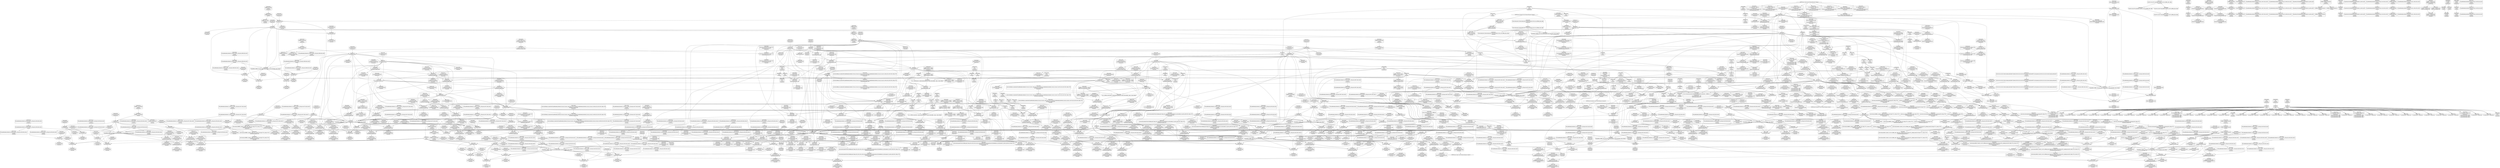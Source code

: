 digraph {
	CE0x5c1e850 [shape=record,shape=Mrecord,label="{CE0x5c1e850|__preempt_count_add:_entry|*SummSource*}"]
	CE0x5bc32c0 [shape=record,shape=Mrecord,label="{CE0x5bc32c0|sock_has_perm:_sclass|security/selinux/hooks.c,3976|*SummSource*}"]
	CE0x5c26660 [shape=record,shape=Mrecord,label="{CE0x5c26660|rcu_lock_release:_tmp2}"]
	CE0x5c6abc0 [shape=record,shape=Mrecord,label="{CE0x5c6abc0|__rcu_read_lock:_tmp2|*SummSource*}"]
	CE0x5c2f6c0 [shape=record,shape=Mrecord,label="{CE0x5c2f6c0|rcu_read_unlock:_tmp19|include/linux/rcupdate.h,933|*SummSink*}"]
	CE0x5c0a220 [shape=record,shape=Mrecord,label="{CE0x5c0a220|rcu_read_lock:_do.end|*SummSource*}"]
	CE0x5bed140 [shape=record,shape=Mrecord,label="{CE0x5bed140|__rcu_read_unlock:_entry}"]
	CE0x5c28dc0 [shape=record,shape=Mrecord,label="{CE0x5c28dc0|_call_void_mcount()_#3}"]
	CE0x5c71870 [shape=record,shape=Mrecord,label="{CE0x5c71870|void_(i32*,_i32,_i32*)*_asm_addl_$1,_%gs:$0_,_*m,ri,*m,_dirflag_,_fpsr_,_flags_|*SummSource*}"]
	CE0x5b41680 [shape=record,shape=Mrecord,label="{CE0x5b41680|_call_void_mcount()_#3|*SummSink*}"]
	CE0x5be04d0 [shape=record,shape=Mrecord,label="{CE0x5be04d0|i64*_getelementptr_inbounds_(_4_x_i64_,_4_x_i64_*___llvm_gcov_ctr128,_i64_0,_i64_3)|*Constant*|*SummSink*}"]
	CE0x5bf4420 [shape=record,shape=Mrecord,label="{CE0x5bf4420|rcu_lock_acquire:_tmp5|include/linux/rcupdate.h,418|*SummSink*}"]
	CE0x5c07430 [shape=record,shape=Mrecord,label="{CE0x5c07430|rcu_read_lock:_tmp6|include/linux/rcupdate.h,882|*SummSource*}"]
	CE0x5be0e60 [shape=record,shape=Mrecord,label="{CE0x5be0e60|rcu_read_lock:_land.lhs.true|*SummSource*}"]
	CE0x5bee780 [shape=record,shape=Mrecord,label="{CE0x5bee780|rcu_lock_acquire:_tmp2|*SummSource*}"]
	CE0x5bb1b00 [shape=record,shape=Mrecord,label="{CE0x5bb1b00|i32_208|*Constant*}"]
	CE0x5b7eb10 [shape=record,shape=Mrecord,label="{CE0x5b7eb10|rcu_lock_acquire:___here|*SummSink*}"]
	CE0x5b60590 [shape=record,shape=Mrecord,label="{CE0x5b60590|sock_has_perm:_tmp|*SummSink*}"]
	CE0x5bd3050 [shape=record,shape=Mrecord,label="{CE0x5bd3050|sock_has_perm:_retval.0|*SummSink*}"]
	CE0x5c24560 [shape=record,shape=Mrecord,label="{CE0x5c24560|rcu_lock_acquire:_tmp1}"]
	CE0x6d69bd0 [shape=record,shape=Mrecord,label="{CE0x6d69bd0|GLOBAL:_sock_has_perm|*Constant*}"]
	CE0x5b84ba0 [shape=record,shape=Mrecord,label="{CE0x5b84ba0|task_sid:_if.then}"]
	CE0x5c732c0 [shape=record,shape=Mrecord,label="{CE0x5c732c0|__preempt_count_sub:_tmp3}"]
	CE0x5b45440 [shape=record,shape=Mrecord,label="{CE0x5b45440|_call_void_mcount()_#3|*SummSink*}"]
	CE0x5b8e700 [shape=record,shape=Mrecord,label="{CE0x5b8e700|rcu_read_lock:_tobool1|include/linux/rcupdate.h,882}"]
	CE0x5b3d920 [shape=record,shape=Mrecord,label="{CE0x5b3d920|i64*_getelementptr_inbounds_(_2_x_i64_,_2_x_i64_*___llvm_gcov_ctr361,_i64_0,_i64_1)|*Constant*}"]
	CE0x5be3b30 [shape=record,shape=Mrecord,label="{CE0x5be3b30|task_sid:_tmp4|*LoadInst*|security/selinux/hooks.c,208}"]
	CE0x5bb6680 [shape=record,shape=Mrecord,label="{CE0x5bb6680|task_sid:_tmp15|security/selinux/hooks.c,208|*SummSink*}"]
	CE0x5b83f50 [shape=record,shape=Mrecord,label="{CE0x5b83f50|i64_5|*Constant*}"]
	CE0x5b78fb0 [shape=record,shape=Mrecord,label="{CE0x5b78fb0|sock_has_perm:_perms|Function::sock_has_perm&Arg::perms::}"]
	CE0x5b7d990 [shape=record,shape=Mrecord,label="{CE0x5b7d990|GLOBAL:_current_task|Global_var:current_task|*SummSink*}"]
	CE0x5bb4cc0 [shape=record,shape=Mrecord,label="{CE0x5bb4cc0|_call_void_lockdep_rcu_suspicious(i8*_getelementptr_inbounds_(_25_x_i8_,_25_x_i8_*_.str3,_i32_0,_i32_0),_i32_208,_i8*_getelementptr_inbounds_(_41_x_i8_,_41_x_i8_*_.str44,_i32_0,_i32_0))_#10,_!dbg_!27732|security/selinux/hooks.c,208}"]
	CE0x5c02880 [shape=record,shape=Mrecord,label="{CE0x5c02880|rcu_read_lock:_if.then|*SummSink*}"]
	CE0x5bbaee0 [shape=record,shape=Mrecord,label="{CE0x5bbaee0|task_sid:_call7|security/selinux/hooks.c,208|*SummSource*}"]
	CE0x5bec1c0 [shape=record,shape=Mrecord,label="{CE0x5bec1c0|rcu_lock_release:_map|Function::rcu_lock_release&Arg::map::|*SummSource*}"]
	CE0x5c6c840 [shape=record,shape=Mrecord,label="{CE0x5c6c840|i32_1|*Constant*}"]
	CE0x5bddb00 [shape=record,shape=Mrecord,label="{CE0x5bddb00|task_sid:_tmp9|security/selinux/hooks.c,208|*SummSink*}"]
	CE0x5bc4350 [shape=record,shape=Mrecord,label="{CE0x5bc4350|i32_(i32,_i32,_i16,_i32,_%struct.common_audit_data*)*_bitcast_(i32_(i32,_i32,_i16,_i32,_%struct.common_audit_data.495*)*_avc_has_perm_to_i32_(i32,_i32,_i16,_i32,_%struct.common_audit_data*)*)|*Constant*|*SummSink*}"]
	CE0x5bdad50 [shape=record,shape=Mrecord,label="{CE0x5bdad50|rcu_read_lock:_tmp|*SummSink*}"]
	CE0x5b87010 [shape=record,shape=Mrecord,label="{CE0x5b87010|%struct.task_struct*_(%struct.task_struct**)*_asm_movq_%gs:$_1:P_,$0_,_r,im,_dirflag_,_fpsr_,_flags_}"]
	CE0x5bf3000 [shape=record,shape=Mrecord,label="{CE0x5bf3000|__rcu_read_unlock:_do.body}"]
	CE0x5bf75e0 [shape=record,shape=Mrecord,label="{CE0x5bf75e0|rcu_lock_release:___here|*SummSink*}"]
	CE0x5bd1ab0 [shape=record,shape=Mrecord,label="{CE0x5bd1ab0|__preempt_count_sub:_tmp|*SummSink*}"]
	CE0x5befb30 [shape=record,shape=Mrecord,label="{CE0x5befb30|i64*_getelementptr_inbounds_(_4_x_i64_,_4_x_i64_*___llvm_gcov_ctr128,_i64_0,_i64_2)|*Constant*|*SummSource*}"]
	CE0x5b89d50 [shape=record,shape=Mrecord,label="{CE0x5b89d50|sock_has_perm:_sk_security|security/selinux/hooks.c,3964}"]
	CE0x5c06080 [shape=record,shape=Mrecord,label="{CE0x5c06080|GLOBAL:___llvm_gcov_ctr132|Global_var:__llvm_gcov_ctr132|*SummSink*}"]
	CE0x5b445b0 [shape=record,shape=Mrecord,label="{CE0x5b445b0|get_current:_tmp2|*SummSink*}"]
	CE0x5bc5fb0 [shape=record,shape=Mrecord,label="{CE0x5bc5fb0|rcu_read_lock:_tmp1|*SummSink*}"]
	CE0x5c66a00 [shape=record,shape=Mrecord,label="{CE0x5c66a00|__rcu_read_unlock:_bb}"]
	CE0x5b361b0 [shape=record,shape=Mrecord,label="{CE0x5b361b0|32:_%struct.sock*,_:_CRE_24,32_|*MultipleSource*|Function::selinux_socket_sendmsg&Arg::sock::|security/selinux/hooks.c,4215}"]
	CE0x5c24300 [shape=record,shape=Mrecord,label="{CE0x5c24300|rcu_read_unlock:_do.body}"]
	CE0x5c1e960 [shape=record,shape=Mrecord,label="{CE0x5c1e960|__preempt_count_add:_entry|*SummSink*}"]
	CE0x5b5ad40 [shape=record,shape=Mrecord,label="{CE0x5b5ad40|task_sid:_tmp2|*SummSource*}"]
	CE0x5bdfac0 [shape=record,shape=Mrecord,label="{CE0x5bdfac0|rcu_read_lock:_tmp3}"]
	CE0x5bf6ef0 [shape=record,shape=Mrecord,label="{CE0x5bf6ef0|__rcu_read_unlock:_tmp3|*SummSource*}"]
	CE0x5b508d0 [shape=record,shape=Mrecord,label="{CE0x5b508d0|task_sid:_tmp13|security/selinux/hooks.c,208}"]
	CE0x5c02d40 [shape=record,shape=Mrecord,label="{CE0x5c02d40|rcu_read_unlock:_tmp6|include/linux/rcupdate.h,933}"]
	CE0x5c18f90 [shape=record,shape=Mrecord,label="{CE0x5c18f90|_call_void_lockdep_rcu_suspicious(i8*_getelementptr_inbounds_(_25_x_i8_,_25_x_i8_*_.str45,_i32_0,_i32_0),_i32_883,_i8*_getelementptr_inbounds_(_42_x_i8_,_42_x_i8_*_.str46,_i32_0,_i32_0))_#10,_!dbg_!27728|include/linux/rcupdate.h,882|*SummSink*}"]
	CE0x5b51650 [shape=record,shape=Mrecord,label="{CE0x5b51650|GLOBAL:_rcu_read_lock|*Constant*|*SummSource*}"]
	CE0x5bc50a0 [shape=record,shape=Mrecord,label="{CE0x5bc50a0|rcu_read_lock:_tmp11|include/linux/rcupdate.h,882|*SummSource*}"]
	CE0x5b6cc90 [shape=record,shape=Mrecord,label="{CE0x5b6cc90|i64*_getelementptr_inbounds_(_6_x_i64_,_6_x_i64_*___llvm_gcov_ctr327,_i64_0,_i64_0)|*Constant*|*SummSink*}"]
	CE0x5c09f30 [shape=record,shape=Mrecord,label="{CE0x5c09f30|i64*_getelementptr_inbounds_(_4_x_i64_,_4_x_i64_*___llvm_gcov_ctr133,_i64_0,_i64_1)|*Constant*|*SummSink*}"]
	CE0x5bc12c0 [shape=record,shape=Mrecord,label="{CE0x5bc12c0|sock_has_perm:_net3|security/selinux/hooks.c,3974|*SummSource*}"]
	CE0x5be5ca0 [shape=record,shape=Mrecord,label="{CE0x5be5ca0|task_sid:_land.lhs.true}"]
	CE0x5bc10d0 [shape=record,shape=Mrecord,label="{CE0x5bc10d0|sock_has_perm:_sid5|security/selinux/hooks.c,3976|*SummSink*}"]
	CE0x5be6890 [shape=record,shape=Mrecord,label="{CE0x5be6890|rcu_read_lock:_call|include/linux/rcupdate.h,882|*SummSource*}"]
	CE0x5be8cf0 [shape=record,shape=Mrecord,label="{CE0x5be8cf0|task_sid:_tobool1|security/selinux/hooks.c,208}"]
	CE0x5be7850 [shape=record,shape=Mrecord,label="{CE0x5be7850|__rcu_read_lock:_entry|*SummSink*}"]
	CE0x5b87200 [shape=record,shape=Mrecord,label="{CE0x5b87200|rcu_read_unlock:_if.then}"]
	CE0x5be8650 [shape=record,shape=Mrecord,label="{CE0x5be8650|rcu_lock_acquire:_map|Function::rcu_lock_acquire&Arg::map::|*SummSource*}"]
	CE0x5b5a9a0 [shape=record,shape=Mrecord,label="{CE0x5b5a9a0|sock_has_perm:_tmp8|security/selinux/hooks.c,3969|*SummSink*}"]
	CE0x5b42f90 [shape=record,shape=Mrecord,label="{CE0x5b42f90|i64_0|*Constant*}"]
	CE0x5b3f330 [shape=record,shape=Mrecord,label="{CE0x5b3f330|task_sid:_tmp6|security/selinux/hooks.c,208|*SummSource*}"]
	CE0x5c215d0 [shape=record,shape=Mrecord,label="{CE0x5c215d0|__rcu_read_lock:_tmp7|include/linux/rcupdate.h,240|*SummSink*}"]
	CE0x5bddc10 [shape=record,shape=Mrecord,label="{CE0x5bddc10|i64_4|*Constant*}"]
	CE0x5c09ea0 [shape=record,shape=Mrecord,label="{CE0x5c09ea0|rcu_lock_release:_tmp|*SummSink*}"]
	CE0x5c1cc30 [shape=record,shape=Mrecord,label="{CE0x5c1cc30|rcu_read_unlock:_tmp13|include/linux/rcupdate.h,933}"]
	CE0x5bf4730 [shape=record,shape=Mrecord,label="{CE0x5bf4730|i64*_getelementptr_inbounds_(_4_x_i64_,_4_x_i64_*___llvm_gcov_ctr128,_i64_0,_i64_1)|*Constant*|*SummSource*}"]
	CE0x5c127c0 [shape=record,shape=Mrecord,label="{CE0x5c127c0|rcu_read_unlock:_tmp11|include/linux/rcupdate.h,933}"]
	CE0x5c30b50 [shape=record,shape=Mrecord,label="{CE0x5c30b50|rcu_read_unlock:_tmp18|include/linux/rcupdate.h,933|*SummSource*}"]
	CE0x5c260d0 [shape=record,shape=Mrecord,label="{CE0x5c260d0|rcu_read_unlock:_land.lhs.true2|*SummSink*}"]
	CE0x5bbb330 [shape=record,shape=Mrecord,label="{CE0x5bbb330|GLOBAL:_cred_sid|*Constant*}"]
	CE0x5bc7fe0 [shape=record,shape=Mrecord,label="{CE0x5bc7fe0|8:_%struct.sock*,_:_SCME_43,44_}"]
	CE0x5c67d90 [shape=record,shape=Mrecord,label="{CE0x5c67d90|rcu_lock_release:_tmp5|include/linux/rcupdate.h,423}"]
	CE0x5b49a80 [shape=record,shape=Mrecord,label="{CE0x5b49a80|GLOBAL:_get_current|*Constant*}"]
	CE0x5b3c020 [shape=record,shape=Mrecord,label="{CE0x5b3c020|i32_0|*Constant*|*SummSink*}"]
	CE0x5bd39b0 [shape=record,shape=Mrecord,label="{CE0x5bd39b0|sock_has_perm:_tmp19|security/selinux/hooks.c,3977|*SummSink*}"]
	CE0x5b7c620 [shape=record,shape=Mrecord,label="{CE0x5b7c620|get_current:_tmp4|./arch/x86/include/asm/current.h,14|*SummSink*}"]
	CE0x5b55b90 [shape=record,shape=Mrecord,label="{CE0x5b55b90|COLLAPSED:_GCMRE___llvm_gcov_ctr98_internal_global_2_x_i64_zeroinitializer:_elem_0:default:}"]
	CE0x5c11b10 [shape=record,shape=Mrecord,label="{CE0x5c11b10|rcu_read_lock:_tmp12|include/linux/rcupdate.h,882|*SummSink*}"]
	CE0x5c2d9a0 [shape=record,shape=Mrecord,label="{CE0x5c2d9a0|rcu_read_unlock:_tmp16|include/linux/rcupdate.h,933|*SummSink*}"]
	CE0x5c06300 [shape=record,shape=Mrecord,label="{CE0x5c06300|GLOBAL:___llvm_gcov_ctr127|Global_var:__llvm_gcov_ctr127|*SummSource*}"]
	CE0x5cb2d70 [shape=record,shape=Mrecord,label="{CE0x5cb2d70|i64*_getelementptr_inbounds_(_4_x_i64_,_4_x_i64_*___llvm_gcov_ctr135,_i64_0,_i64_0)|*Constant*|*SummSource*}"]
	CE0x5bcf350 [shape=record,shape=Mrecord,label="{CE0x5bcf350|sock_has_perm:_tmp3|security/selinux/hooks.c,3964}"]
	CE0x5b63480 [shape=record,shape=Mrecord,label="{CE0x5b63480|sock_has_perm:_if.then}"]
	CE0x5b7a280 [shape=record,shape=Mrecord,label="{CE0x5b7a280|i32_4|*Constant*}"]
	CE0x5c88f80 [shape=record,shape=Mrecord,label="{CE0x5c88f80|_call_void___preempt_count_sub(i32_1)_#10,_!dbg_!27715|include/linux/rcupdate.h,244|*SummSink*}"]
	CE0x5c18480 [shape=record,shape=Mrecord,label="{CE0x5c18480|rcu_read_lock:_tmp18|include/linux/rcupdate.h,882|*SummSource*}"]
	CE0x5b8c310 [shape=record,shape=Mrecord,label="{CE0x5b8c310|sock_has_perm:_tmp13|security/selinux/hooks.c,3972}"]
	CE0x5bdc640 [shape=record,shape=Mrecord,label="{CE0x5bdc640|_call_void_asm_addl_$1,_%gs:$0_,_*m,ri,*m,_dirflag_,_fpsr_,_flags_(i32*___preempt_count,_i32_%val,_i32*___preempt_count)_#3,_!dbg_!27714,_!srcloc_!27717|./arch/x86/include/asm/preempt.h,72}"]
	CE0x5c039e0 [shape=record,shape=Mrecord,label="{CE0x5c039e0|rcu_read_lock:_land.lhs.true}"]
	CE0x5c205c0 [shape=record,shape=Mrecord,label="{CE0x5c205c0|GLOBAL:_lock_acquire|*Constant*|*SummSink*}"]
	CE0x5bfa650 [shape=record,shape=Mrecord,label="{CE0x5bfa650|i64*_getelementptr_inbounds_(_4_x_i64_,_4_x_i64_*___llvm_gcov_ctr134,_i64_0,_i64_1)|*Constant*}"]
	CE0x5be33d0 [shape=record,shape=Mrecord,label="{CE0x5be33d0|GLOBAL:_rcu_read_lock.__warned|Global_var:rcu_read_lock.__warned|*SummSink*}"]
	CE0x5c26da0 [shape=record,shape=Mrecord,label="{CE0x5c26da0|COLLAPSED:_GCMRE___llvm_gcov_ctr133_internal_global_4_x_i64_zeroinitializer:_elem_0:default:}"]
	CE0x5c11fe0 [shape=record,shape=Mrecord,label="{CE0x5c11fe0|rcu_read_lock:_call3|include/linux/rcupdate.h,882|*SummSource*}"]
	CE0x5bce9f0 [shape=record,shape=Mrecord,label="{CE0x5bce9f0|sock_has_perm:_tmp12|security/selinux/hooks.c,3970}"]
	CE0x5c67ba0 [shape=record,shape=Mrecord,label="{CE0x5c67ba0|rcu_lock_release:_tmp5|include/linux/rcupdate.h,423|*SummSink*}"]
	CE0x5c71c80 [shape=record,shape=Mrecord,label="{CE0x5c71c80|__preempt_count_add:_tmp6|./arch/x86/include/asm/preempt.h,73|*SummSource*}"]
	CE0x5c20a60 [shape=record,shape=Mrecord,label="{CE0x5c20a60|%struct.lockdep_map*_null|*Constant*}"]
	CE0x5c69b80 [shape=record,shape=Mrecord,label="{CE0x5c69b80|_call_void_mcount()_#3|*SummSink*}"]
	CE0x5bd1a20 [shape=record,shape=Mrecord,label="{CE0x5bd1a20|__preempt_count_add:_tmp}"]
	CE0x5c22020 [shape=record,shape=Mrecord,label="{CE0x5c22020|rcu_read_unlock:_do.body|*SummSink*}"]
	CE0x5bee0e0 [shape=record,shape=Mrecord,label="{CE0x5bee0e0|__rcu_read_lock:_tmp1|*SummSink*}"]
	CE0x5bb8810 [shape=record,shape=Mrecord,label="{CE0x5bb8810|task_sid:_tmp23|security/selinux/hooks.c,208|*SummSink*}"]
	CE0x5b61620 [shape=record,shape=Mrecord,label="{CE0x5b61620|_call_void_mcount()_#3|*SummSink*}"]
	CE0x5bbcdb0 [shape=record,shape=Mrecord,label="{CE0x5bbcdb0|_ret_void,_!dbg_!27735|include/linux/rcupdate.h,938|*SummSink*}"]
	CE0x5b85220 [shape=record,shape=Mrecord,label="{CE0x5b85220|get_current:_tmp3|*SummSink*}"]
	CE0x5c57370 [shape=record,shape=Mrecord,label="{CE0x5c57370|__preempt_count_sub:_tmp2|*SummSource*}"]
	CE0x5b6cb00 [shape=record,shape=Mrecord,label="{CE0x5b6cb00|task_sid:_tmp7|security/selinux/hooks.c,208|*SummSink*}"]
	CE0x5c1d340 [shape=record,shape=Mrecord,label="{CE0x5c1d340|_call_void_asm_sideeffect_,_memory_,_dirflag_,_fpsr_,_flags_()_#3,_!dbg_!27714,_!srcloc_!27715|include/linux/rcupdate.h,239|*SummSource*}"]
	CE0x5c214e0 [shape=record,shape=Mrecord,label="{CE0x5c214e0|__rcu_read_lock:_tmp6|include/linux/rcupdate.h,240|*SummSink*}"]
	CE0x5bb9130 [shape=record,shape=Mrecord,label="{CE0x5bb9130|i64*_getelementptr_inbounds_(_13_x_i64_,_13_x_i64_*___llvm_gcov_ctr126,_i64_0,_i64_11)|*Constant*|*SummSink*}"]
	CE0x5c2e770 [shape=record,shape=Mrecord,label="{CE0x5c2e770|i8*_getelementptr_inbounds_(_44_x_i8_,_44_x_i8_*_.str47,_i32_0,_i32_0)|*Constant*|*SummSource*}"]
	CE0x5bddd30 [shape=record,shape=Mrecord,label="{CE0x5bddd30|i64*_getelementptr_inbounds_(_13_x_i64_,_13_x_i64_*___llvm_gcov_ctr126,_i64_0,_i64_8)|*Constant*|*SummSink*}"]
	CE0x5bc6ac0 [shape=record,shape=Mrecord,label="{CE0x5bc6ac0|8:_%struct.sock*,_:_SCME_25,26_}"]
	CE0x5bda1e0 [shape=record,shape=Mrecord,label="{CE0x5bda1e0|cred_sid:_tmp5|security/selinux/hooks.c,196|*SummSink*}"]
	CE0x5c076d0 [shape=record,shape=Mrecord,label="{CE0x5c076d0|rcu_read_unlock:_tmp5|include/linux/rcupdate.h,933}"]
	CE0x5b3bc10 [shape=record,shape=Mrecord,label="{CE0x5b3bc10|selinux_socket_sendmsg:_call|security/selinux/hooks.c,4215|*SummSource*}"]
	CE0x5bc61c0 [shape=record,shape=Mrecord,label="{CE0x5bc61c0|i64*_getelementptr_inbounds_(_11_x_i64_,_11_x_i64_*___llvm_gcov_ctr127,_i64_0,_i64_1)|*Constant*|*SummSource*}"]
	CE0x5c21020 [shape=record,shape=Mrecord,label="{CE0x5c21020|rcu_read_unlock:_tobool1|include/linux/rcupdate.h,933}"]
	CE0x5b79130 [shape=record,shape=Mrecord,label="{CE0x5b79130|i32_4|*Constant*|*SummSink*}"]
	CE0x5c21880 [shape=record,shape=Mrecord,label="{CE0x5c21880|rcu_read_unlock:_tobool|include/linux/rcupdate.h,933|*SummSource*}"]
	CE0x5c27350 [shape=record,shape=Mrecord,label="{CE0x5c27350|rcu_read_unlock:_tmp10|include/linux/rcupdate.h,933|*SummSink*}"]
	CE0x5bfbd50 [shape=record,shape=Mrecord,label="{CE0x5bfbd50|_call_void_mcount()_#3|*SummSource*}"]
	CE0x5c17050 [shape=record,shape=Mrecord,label="{CE0x5c17050|i8*_getelementptr_inbounds_(_42_x_i8_,_42_x_i8_*_.str46,_i32_0,_i32_0)|*Constant*}"]
	CE0x5c04bf0 [shape=record,shape=Mrecord,label="{CE0x5c04bf0|GLOBAL:_rcu_lock_map|Global_var:rcu_lock_map}"]
	CE0x5b41530 [shape=record,shape=Mrecord,label="{CE0x5b41530|_call_void_mcount()_#3}"]
	CE0x5beae90 [shape=record,shape=Mrecord,label="{CE0x5beae90|rcu_read_unlock:_tmp22|include/linux/rcupdate.h,935|*SummSource*}"]
	CE0x5bc78c0 [shape=record,shape=Mrecord,label="{CE0x5bc78c0|8:_%struct.sock*,_:_SCME_37,38_}"]
	CE0x5bcf070 [shape=record,shape=Mrecord,label="{CE0x5bcf070|i64*_getelementptr_inbounds_(_6_x_i64_,_6_x_i64_*___llvm_gcov_ctr327,_i64_0,_i64_4)|*Constant*|*SummSource*}"]
	CE0x5c1f160 [shape=record,shape=Mrecord,label="{CE0x5c1f160|rcu_read_unlock:_call3|include/linux/rcupdate.h,933|*SummSink*}"]
	CE0x5bcf4c0 [shape=record,shape=Mrecord,label="{CE0x5bcf4c0|sock_has_perm:_tmp3|security/selinux/hooks.c,3964|*SummSource*}"]
	CE0x5bea6c0 [shape=record,shape=Mrecord,label="{CE0x5bea6c0|rcu_read_unlock:_tmp21|include/linux/rcupdate.h,935|*SummSink*}"]
	CE0x5b76c80 [shape=record,shape=Mrecord,label="{CE0x5b76c80|_ret_i32_%retval.0,_!dbg_!27740|security/selinux/hooks.c,3977}"]
	CE0x5b6d140 [shape=record,shape=Mrecord,label="{CE0x5b6d140|_call_void_mcount()_#3|*SummSource*}"]
	CE0x5c22a20 [shape=record,shape=Mrecord,label="{CE0x5c22a20|rcu_read_unlock:_call|include/linux/rcupdate.h,933}"]
	CE0x5c58930 [shape=record,shape=Mrecord,label="{CE0x5c58930|i64_ptrtoint_(i8*_blockaddress(_rcu_lock_acquire,_%__here)_to_i64)|*Constant*|*SummSource*}"]
	CE0x5bfe560 [shape=record,shape=Mrecord,label="{CE0x5bfe560|__preempt_count_add:_tmp|*SummSource*}"]
	CE0x5b5b560 [shape=record,shape=Mrecord,label="{CE0x5b5b560|rcu_read_unlock:_tmp1}"]
	CE0x5bb5920 [shape=record,shape=Mrecord,label="{CE0x5bb5920|GLOBAL:_lockdep_rcu_suspicious|*Constant*|*SummSink*}"]
	CE0x5bf3f00 [shape=record,shape=Mrecord,label="{CE0x5bf3f00|_ret_void,_!dbg_!27720|./arch/x86/include/asm/preempt.h,78}"]
	CE0x5b5d8d0 [shape=record,shape=Mrecord,label="{CE0x5b5d8d0|get_current:_bb|*SummSource*}"]
	CE0x5c1b320 [shape=record,shape=Mrecord,label="{CE0x5c1b320|cred_sid:_bb}"]
	CE0x5c0a400 [shape=record,shape=Mrecord,label="{CE0x5c0a400|rcu_read_lock:_if.end}"]
	CE0x5c207d0 [shape=record,shape=Mrecord,label="{CE0x5c207d0|i32_0|*Constant*}"]
	CE0x5bf5ab0 [shape=record,shape=Mrecord,label="{CE0x5bf5ab0|rcu_lock_release:_bb|*SummSource*}"]
	CE0x5b405b0 [shape=record,shape=Mrecord,label="{CE0x5b405b0|sock_has_perm:_if.end|*SummSource*}"]
	CE0x5bea9e0 [shape=record,shape=Mrecord,label="{CE0x5bea9e0|_call_void_rcu_lock_release(%struct.lockdep_map*_rcu_lock_map)_#10,_!dbg_!27733|include/linux/rcupdate.h,935}"]
	CE0x5c25b90 [shape=record,shape=Mrecord,label="{CE0x5c25b90|GLOBAL:___preempt_count_sub|*Constant*|*SummSink*}"]
	CE0x5bee4f0 [shape=record,shape=Mrecord,label="{CE0x5bee4f0|_call_void_mcount()_#3}"]
	CE0x5be6e90 [shape=record,shape=Mrecord,label="{CE0x5be6e90|cred_sid:_tmp}"]
	CE0x5bea5e0 [shape=record,shape=Mrecord,label="{CE0x5bea5e0|i64*_getelementptr_inbounds_(_11_x_i64_,_11_x_i64_*___llvm_gcov_ctr132,_i64_0,_i64_10)|*Constant*|*SummSink*}"]
	CE0x5be1100 [shape=record,shape=Mrecord,label="{CE0x5be1100|rcu_read_lock:_land.lhs.true2}"]
	CE0x5bd4280 [shape=record,shape=Mrecord,label="{CE0x5bd4280|task_sid:_do.end6}"]
	CE0x5bb9c50 [shape=record,shape=Mrecord,label="{CE0x5bb9c50|task_sid:_tmp26|security/selinux/hooks.c,208}"]
	CE0x5bf3c90 [shape=record,shape=Mrecord,label="{CE0x5bf3c90|__preempt_count_sub:_entry|*SummSource*}"]
	CE0x5c19800 [shape=record,shape=Mrecord,label="{CE0x5c19800|rcu_read_lock:_tmp21|include/linux/rcupdate.h,884|*SummSource*}"]
	CE0x5c2a8e0 [shape=record,shape=Mrecord,label="{CE0x5c2a8e0|rcu_read_unlock:_land.lhs.true|*SummSink*}"]
	CE0x5c119c0 [shape=record,shape=Mrecord,label="{CE0x5c119c0|rcu_read_lock:_tmp12|include/linux/rcupdate.h,882|*SummSource*}"]
	CE0x5bff5e0 [shape=record,shape=Mrecord,label="{CE0x5bff5e0|COLLAPSED:_GCMRE___llvm_gcov_ctr129_internal_global_4_x_i64_zeroinitializer:_elem_0:default:}"]
	CE0x5bf2350 [shape=record,shape=Mrecord,label="{CE0x5bf2350|__rcu_read_unlock:_tmp1|*SummSink*}"]
	CE0x5c19cd0 [shape=record,shape=Mrecord,label="{CE0x5c19cd0|rcu_read_lock:_tmp20|include/linux/rcupdate.h,882|*SummSink*}"]
	CE0x5b5b6f0 [shape=record,shape=Mrecord,label="{CE0x5b5b6f0|rcu_read_unlock:_tmp1|*SummSource*}"]
	CE0x5be6770 [shape=record,shape=Mrecord,label="{CE0x5be6770|_ret_void,_!dbg_!27717|include/linux/rcupdate.h,419|*SummSource*}"]
	CE0x5be45d0 [shape=record,shape=Mrecord,label="{CE0x5be45d0|_call_void___rcu_read_lock()_#10,_!dbg_!27710|include/linux/rcupdate.h,879}"]
	CE0x5b5a360 [shape=record,shape=Mrecord,label="{CE0x5b5a360|__rcu_read_lock:_tmp4|include/linux/rcupdate.h,239|*SummSink*}"]
	CE0x5be4b30 [shape=record,shape=Mrecord,label="{CE0x5be4b30|COLLAPSED:_GCMRE___llvm_gcov_ctr132_internal_global_11_x_i64_zeroinitializer:_elem_0:default:}"]
	CE0x5bd3f10 [shape=record,shape=Mrecord,label="{CE0x5bd3f10|sock_has_perm:_tmp19|security/selinux/hooks.c,3977|*SummSource*}"]
	CE0x5bff7a0 [shape=record,shape=Mrecord,label="{CE0x5bff7a0|__preempt_count_sub:_tmp4|./arch/x86/include/asm/preempt.h,77}"]
	CE0x5c1d160 [shape=record,shape=Mrecord,label="{CE0x5c1d160|__preempt_count_add:_val|Function::__preempt_count_add&Arg::val::|*SummSource*}"]
	CE0x6d69c40 [shape=record,shape=Mrecord,label="{CE0x6d69c40|selinux_socket_sendmsg:_call1|security/selinux/hooks.c,4215|*SummSource*}"]
	CE0x5b3dbe0 [shape=record,shape=Mrecord,label="{CE0x5b3dbe0|get_current:_entry|*SummSink*}"]
	CE0x5bf88d0 [shape=record,shape=Mrecord,label="{CE0x5bf88d0|_call_void_mcount()_#3}"]
	CE0x5b88790 [shape=record,shape=Mrecord,label="{CE0x5b88790|task_sid:_tmp3|*SummSink*}"]
	CE0x5bcfb40 [shape=record,shape=Mrecord,label="{CE0x5bcfb40|sock_has_perm:_tmp5|security/selinux/hooks.c,3966}"]
	CE0x5c02300 [shape=record,shape=Mrecord,label="{CE0x5c02300|__preempt_count_add:_tmp3|*SummSink*}"]
	CE0x5bebb80 [shape=record,shape=Mrecord,label="{CE0x5bebb80|GLOBAL:_rcu_lock_release|*Constant*|*SummSource*}"]
	"CONST[source:0(mediator),value:2(dynamic)][purpose:{object}]"
	CE0x5b54e30 [shape=record,shape=Mrecord,label="{CE0x5b54e30|cred_sid:_security|security/selinux/hooks.c,196|*SummSink*}"]
	CE0x5bc9720 [shape=record,shape=Mrecord,label="{CE0x5bc9720|task_sid:_entry|*SummSink*}"]
	CE0x5bf74f0 [shape=record,shape=Mrecord,label="{CE0x5bf74f0|rcu_lock_release:___here|*SummSource*}"]
	CE0x5b42eb0 [shape=record,shape=Mrecord,label="{CE0x5b42eb0|task_sid:_tmp5|security/selinux/hooks.c,208}"]
	CE0x5c19690 [shape=record,shape=Mrecord,label="{CE0x5c19690|rcu_read_lock:_tmp19|include/linux/rcupdate.h,882|*SummSink*}"]
	CE0x5bc5730 [shape=record,shape=Mrecord,label="{CE0x5bc5730|avc_has_perm:_tsid|Function::avc_has_perm&Arg::tsid::}"]
	CE0x5be4ef0 [shape=record,shape=Mrecord,label="{CE0x5be4ef0|_ret_void,_!dbg_!27719|./arch/x86/include/asm/preempt.h,73|*SummSink*}"]
	CE0x5bba4c0 [shape=record,shape=Mrecord,label="{CE0x5bba4c0|task_sid:_tmp27|security/selinux/hooks.c,208}"]
	CE0x5c31d70 [shape=record,shape=Mrecord,label="{CE0x5c31d70|i32_934|*Constant*|*SummSink*}"]
	CE0x5bbbf50 [shape=record,shape=Mrecord,label="{CE0x5bbbf50|_ret_i32_%tmp6,_!dbg_!27716|security/selinux/hooks.c,197|*SummSource*}"]
	CE0x5b8cf20 [shape=record,shape=Mrecord,label="{CE0x5b8cf20|sock_has_perm:_type|security/selinux/hooks.c,3972}"]
	CE0x5bb3c70 [shape=record,shape=Mrecord,label="{CE0x5bb3c70|task_sid:_tmp18|security/selinux/hooks.c,208|*SummSource*}"]
	CE0x5bf2bc0 [shape=record,shape=Mrecord,label="{CE0x5bf2bc0|i64*_getelementptr_inbounds_(_4_x_i64_,_4_x_i64_*___llvm_gcov_ctr134,_i64_0,_i64_2)|*Constant*}"]
	CE0x5c04930 [shape=record,shape=Mrecord,label="{CE0x5c04930|rcu_lock_acquire:_entry|*SummSink*}"]
	CE0x5b569e0 [shape=record,shape=Mrecord,label="{CE0x5b569e0|GLOBAL:_sock_has_perm|*Constant*|*SummSink*}"]
	CE0x5bd33c0 [shape=record,shape=Mrecord,label="{CE0x5bd33c0|i64*_getelementptr_inbounds_(_6_x_i64_,_6_x_i64_*___llvm_gcov_ctr327,_i64_0,_i64_5)|*Constant*|*SummSource*}"]
	CE0x5c24ca0 [shape=record,shape=Mrecord,label="{CE0x5c24ca0|_call_void___preempt_count_add(i32_1)_#10,_!dbg_!27711|include/linux/rcupdate.h,239|*SummSink*}"]
	CE0x5bc2ac0 [shape=record,shape=Mrecord,label="{CE0x5bc2ac0|avc_has_perm:_entry}"]
	CE0x5b5f120 [shape=record,shape=Mrecord,label="{CE0x5b5f120|i32_1|*Constant*}"]
	CE0x5bb1f00 [shape=record,shape=Mrecord,label="{CE0x5bb1f00|i32_208|*Constant*|*SummSource*}"]
	CE0x5bd4420 [shape=record,shape=Mrecord,label="{CE0x5bd4420|sock_has_perm:_tmp20|security/selinux/hooks.c,3977|*SummSource*}"]
	CE0x5bf5b70 [shape=record,shape=Mrecord,label="{CE0x5bf5b70|rcu_lock_release:_bb|*SummSink*}"]
	CE0x5c15800 [shape=record,shape=Mrecord,label="{CE0x5c15800|i64*_getelementptr_inbounds_(_11_x_i64_,_11_x_i64_*___llvm_gcov_ctr127,_i64_0,_i64_8)|*Constant*|*SummSource*}"]
	CE0x5bdfe40 [shape=record,shape=Mrecord,label="{CE0x5bdfe40|task_sid:_tmp|*SummSink*}"]
	CE0x5c2b470 [shape=record,shape=Mrecord,label="{CE0x5c2b470|__rcu_read_lock:_tmp5|include/linux/rcupdate.h,239|*SummSource*}"]
	CE0x5b7b550 [shape=record,shape=Mrecord,label="{CE0x5b7b550|sock_has_perm:_sk|Function::sock_has_perm&Arg::sk::|*SummSink*}"]
	CE0x5c6ce10 [shape=record,shape=Mrecord,label="{CE0x5c6ce10|i64_ptrtoint_(i8*_blockaddress(_rcu_lock_release,_%__here)_to_i64)|*Constant*|*SummSink*}"]
	"CONST[source:1(input),value:2(dynamic)][purpose:{object}]"
	CE0x5c22660 [shape=record,shape=Mrecord,label="{CE0x5c22660|rcu_lock_acquire:_tmp3|*SummSource*}"]
	CE0x5bfd4e0 [shape=record,shape=Mrecord,label="{CE0x5bfd4e0|__rcu_read_unlock:_tmp7|include/linux/rcupdate.h,245}"]
	CE0x5bba1b0 [shape=record,shape=Mrecord,label="{CE0x5bba1b0|i64*_getelementptr_inbounds_(_13_x_i64_,_13_x_i64_*___llvm_gcov_ctr126,_i64_0,_i64_12)|*Constant*|*SummSource*}"]
	CE0x5bcaf80 [shape=record,shape=Mrecord,label="{CE0x5bcaf80|i64_56|*Constant*|*SummSink*}"]
	CE0x5c69810 [shape=record,shape=Mrecord,label="{CE0x5c69810|i64*_getelementptr_inbounds_(_4_x_i64_,_4_x_i64_*___llvm_gcov_ctr134,_i64_0,_i64_1)|*Constant*|*SummSource*}"]
	CE0x5c590e0 [shape=record,shape=Mrecord,label="{CE0x5c590e0|i64*_getelementptr_inbounds_(_4_x_i64_,_4_x_i64_*___llvm_gcov_ctr130,_i64_0,_i64_3)|*Constant*|*SummSource*}"]
	CE0x5b52290 [shape=record,shape=Mrecord,label="{CE0x5b52290|task_sid:_tmp11|security/selinux/hooks.c,208|*SummSink*}"]
	CE0x5bc3710 [shape=record,shape=Mrecord,label="{CE0x5bc3710|sock_has_perm:_tmp17|security/selinux/hooks.c,3976}"]
	CE0x5b46be0 [shape=record,shape=Mrecord,label="{CE0x5b46be0|get_current:_tmp1}"]
	CE0x5bc3480 [shape=record,shape=Mrecord,label="{CE0x5bc3480|sock_has_perm:_sclass|security/selinux/hooks.c,3976|*SummSink*}"]
	CE0x5bee710 [shape=record,shape=Mrecord,label="{CE0x5bee710|rcu_lock_acquire:_tmp2}"]
	CE0x5bdaec0 [shape=record,shape=Mrecord,label="{CE0x5bdaec0|rcu_read_lock:_tmp1}"]
	CE0x5bff510 [shape=record,shape=Mrecord,label="{CE0x5bff510|__preempt_count_add:_tmp1|*SummSource*}"]
	CE0x5bef300 [shape=record,shape=Mrecord,label="{CE0x5bef300|_call_void_lock_acquire(%struct.lockdep_map*_%map,_i32_0,_i32_0,_i32_2,_i32_0,_%struct.lockdep_map*_null,_i64_ptrtoint_(i8*_blockaddress(_rcu_lock_acquire,_%__here)_to_i64))_#10,_!dbg_!27716|include/linux/rcupdate.h,418|*SummSource*}"]
	CE0x5b415a0 [shape=record,shape=Mrecord,label="{CE0x5b415a0|_call_void_mcount()_#3|*SummSource*}"]
	CE0x5bdb280 [shape=record,shape=Mrecord,label="{CE0x5bdb280|_ret_void,_!dbg_!27735|include/linux/rcupdate.h,884}"]
	CE0x5bb80e0 [shape=record,shape=Mrecord,label="{CE0x5bb80e0|task_sid:_tmp24|security/selinux/hooks.c,208|*SummSource*}"]
	CE0x5bfdca0 [shape=record,shape=Mrecord,label="{CE0x5bfdca0|i64*_getelementptr_inbounds_(_4_x_i64_,_4_x_i64_*___llvm_gcov_ctr129,_i64_0,_i64_0)|*Constant*|*SummSink*}"]
	CE0x5b5e340 [shape=record,shape=Mrecord,label="{CE0x5b5e340|_call_void_mcount()_#3}"]
	CE0x5c2dd40 [shape=record,shape=Mrecord,label="{CE0x5c2dd40|i64*_getelementptr_inbounds_(_11_x_i64_,_11_x_i64_*___llvm_gcov_ctr132,_i64_0,_i64_8)|*Constant*|*SummSource*}"]
	CE0x5bdeea0 [shape=record,shape=Mrecord,label="{CE0x5bdeea0|GLOBAL:___llvm_gcov_ctr126|Global_var:__llvm_gcov_ctr126|*SummSource*}"]
	CE0x5bb8260 [shape=record,shape=Mrecord,label="{CE0x5bb8260|task_sid:_tmp23|security/selinux/hooks.c,208}"]
	CE0x5bc6120 [shape=record,shape=Mrecord,label="{CE0x5bc6120|i64*_getelementptr_inbounds_(_11_x_i64_,_11_x_i64_*___llvm_gcov_ctr127,_i64_0,_i64_1)|*Constant*}"]
	CE0x5bb3400 [shape=record,shape=Mrecord,label="{CE0x5bb3400|task_sid:_tmp20|security/selinux/hooks.c,208|*SummSource*}"]
	CE0x5c09720 [shape=record,shape=Mrecord,label="{CE0x5c09720|__rcu_read_lock:_tmp5|include/linux/rcupdate.h,239|*SummSink*}"]
	CE0x5be7610 [shape=record,shape=Mrecord,label="{CE0x5be7610|GLOBAL:___rcu_read_lock|*Constant*|*SummSource*}"]
	CE0x5be8ec0 [shape=record,shape=Mrecord,label="{CE0x5be8ec0|task_sid:_tobool1|security/selinux/hooks.c,208|*SummSource*}"]
	CE0x5b840d0 [shape=record,shape=Mrecord,label="{CE0x5b840d0|i64_5|*Constant*|*SummSink*}"]
	CE0x5bed1b0 [shape=record,shape=Mrecord,label="{CE0x5bed1b0|__rcu_read_unlock:_entry|*SummSource*}"]
	CE0x5b52000 [shape=record,shape=Mrecord,label="{CE0x5b52000|task_sid:_tmp11|security/selinux/hooks.c,208}"]
	CE0x5c26e50 [shape=record,shape=Mrecord,label="{CE0x5c26e50|rcu_lock_acquire:_indirectgoto|*SummSink*}"]
	CE0x5bfa310 [shape=record,shape=Mrecord,label="{CE0x5bfa310|__rcu_read_lock:_tmp3}"]
	CE0x5beb2d0 [shape=record,shape=Mrecord,label="{CE0x5beb2d0|_call_void_rcu_lock_release(%struct.lockdep_map*_rcu_lock_map)_#10,_!dbg_!27733|include/linux/rcupdate.h,935|*SummSource*}"]
	CE0x5c30760 [shape=record,shape=Mrecord,label="{CE0x5c30760|rcu_read_unlock:_tmp17|include/linux/rcupdate.h,933|*SummSink*}"]
	CE0x5b3d7c0 [shape=record,shape=Mrecord,label="{CE0x5b3d7c0|i64*_getelementptr_inbounds_(_2_x_i64_,_2_x_i64_*___llvm_gcov_ctr361,_i64_0,_i64_0)|*Constant*}"]
	CE0x5bb53c0 [shape=record,shape=Mrecord,label="{CE0x5bb53c0|i8*_getelementptr_inbounds_(_25_x_i8_,_25_x_i8_*_.str3,_i32_0,_i32_0)|*Constant*}"]
	CE0x5be2f20 [shape=record,shape=Mrecord,label="{CE0x5be2f20|cred_sid:_tmp6|security/selinux/hooks.c,197|*SummSource*}"]
	CE0x5b40260 [shape=record,shape=Mrecord,label="{CE0x5b40260|COLLAPSED:_GCMRE___llvm_gcov_ctr126_internal_global_13_x_i64_zeroinitializer:_elem_0:default:}"]
	CE0x5bb4300 [shape=record,shape=Mrecord,label="{CE0x5bb4300|task_sid:_tmp19|security/selinux/hooks.c,208|*SummSource*}"]
	CE0x5b5da10 [shape=record,shape=Mrecord,label="{CE0x5b5da10|%struct.task_struct*_(%struct.task_struct**)*_asm_movq_%gs:$_1:P_,$0_,_r,im,_dirflag_,_fpsr_,_flags_|*SummSink*}"]
	CE0x5c1b450 [shape=record,shape=Mrecord,label="{CE0x5c1b450|cred_sid:_bb|*SummSource*}"]
	CE0x5bce3f0 [shape=record,shape=Mrecord,label="{CE0x5bce3f0|sock_has_perm:_tmp11|security/selinux/hooks.c,3970|*SummSource*}"]
	CE0x5b3bf70 [shape=record,shape=Mrecord,label="{CE0x5b3bf70|i64*_getelementptr_inbounds_(_2_x_i64_,_2_x_i64_*___llvm_gcov_ctr361,_i64_0,_i64_1)|*Constant*|*SummSink*}"]
	CE0x5bb60d0 [shape=record,shape=Mrecord,label="{CE0x5bb60d0|task_sid:_tmp14|security/selinux/hooks.c,208|*SummSink*}"]
	CE0x5c1a590 [shape=record,shape=Mrecord,label="{CE0x5c1a590|i64*_getelementptr_inbounds_(_11_x_i64_,_11_x_i64_*___llvm_gcov_ctr127,_i64_0,_i64_10)|*Constant*|*SummSource*}"]
	CE0x5bf4a30 [shape=record,shape=Mrecord,label="{CE0x5bf4a30|rcu_lock_acquire:_tmp7|*SummSink*}"]
	CE0x5b4b1b0 [shape=record,shape=Mrecord,label="{CE0x5b4b1b0|i32_5|*Constant*}"]
	CE0x5be7680 [shape=record,shape=Mrecord,label="{CE0x5be7680|__rcu_read_lock:_entry|*SummSource*}"]
	CE0x5bbf0c0 [shape=record,shape=Mrecord,label="{CE0x5bbf0c0|rcu_lock_acquire:_tmp4|include/linux/rcupdate.h,418|*SummSink*}"]
	CE0x5bb3390 [shape=record,shape=Mrecord,label="{CE0x5bb3390|task_sid:_tmp20|security/selinux/hooks.c,208}"]
	CE0x5b514e0 [shape=record,shape=Mrecord,label="{CE0x5b514e0|rcu_read_lock:_tmp4|include/linux/rcupdate.h,882|*SummSource*}"]
	CE0x5bff810 [shape=record,shape=Mrecord,label="{CE0x5bff810|__preempt_count_sub:_tmp4|./arch/x86/include/asm/preempt.h,77|*SummSource*}"]
	CE0x5bedd60 [shape=record,shape=Mrecord,label="{CE0x5bedd60|__rcu_read_lock:_bb|*SummSource*}"]
	CE0x5b36e00 [shape=record,shape=Mrecord,label="{CE0x5b36e00|selinux_socket_sendmsg:_tmp}"]
	CE0x5b3ced0 [shape=record,shape=Mrecord,label="{CE0x5b3ced0|i64_1|*Constant*}"]
	CE0x5bea340 [shape=record,shape=Mrecord,label="{CE0x5bea340|i64_6|*Constant*}"]
	CE0x5bdb390 [shape=record,shape=Mrecord,label="{CE0x5bdb390|_ret_void,_!dbg_!27735|include/linux/rcupdate.h,884|*SummSource*}"]
	CE0x5bec770 [shape=record,shape=Mrecord,label="{CE0x5bec770|_ret_void,_!dbg_!27717|include/linux/rcupdate.h,424|*SummSource*}"]
	CE0x5bc9270 [shape=record,shape=Mrecord,label="{CE0x5bc9270|GLOBAL:_task_sid|*Constant*}"]
	CE0x5c52f90 [shape=record,shape=Mrecord,label="{CE0x5c52f90|__rcu_read_lock:_do.body|*SummSource*}"]
	CE0x5b8d050 [shape=record,shape=Mrecord,label="{CE0x5b8d050|sock_has_perm:_type|security/selinux/hooks.c,3972|*SummSource*}"]
	CE0x5c66cf0 [shape=record,shape=Mrecord,label="{CE0x5c66cf0|i64*_getelementptr_inbounds_(_4_x_i64_,_4_x_i64_*___llvm_gcov_ctr134,_i64_0,_i64_1)|*Constant*|*SummSink*}"]
	CE0x5be7440 [shape=record,shape=Mrecord,label="{CE0x5be7440|task_sid:_do.body|*SummSource*}"]
	CE0x5c52690 [shape=record,shape=Mrecord,label="{CE0x5c52690|COLLAPSED:_GCMRE___llvm_gcov_ctr134_internal_global_4_x_i64_zeroinitializer:_elem_0:default:}"]
	CE0x5b4dff0 [shape=record,shape=Mrecord,label="{CE0x5b4dff0|sock_has_perm:_tmp7|security/selinux/hooks.c,3969}"]
	CE0x5c12150 [shape=record,shape=Mrecord,label="{CE0x5c12150|rcu_read_lock:_call3|include/linux/rcupdate.h,882|*SummSink*}"]
	CE0x5b3e9e0 [shape=record,shape=Mrecord,label="{CE0x5b3e9e0|sock_has_perm:_bb}"]
	CE0x5c6c630 [shape=record,shape=Mrecord,label="{CE0x5c6c630|GLOBAL:_lock_release|*Constant*|*SummSink*}"]
	CE0x5b63410 [shape=record,shape=Mrecord,label="{CE0x5b63410|sock_has_perm:_bb|*SummSource*}"]
	CE0x5b86e80 [shape=record,shape=Mrecord,label="{CE0x5b86e80|get_current:_tmp}"]
	CE0x5c18a60 [shape=record,shape=Mrecord,label="{CE0x5c18a60|_call_void_lockdep_rcu_suspicious(i8*_getelementptr_inbounds_(_25_x_i8_,_25_x_i8_*_.str45,_i32_0,_i32_0),_i32_883,_i8*_getelementptr_inbounds_(_42_x_i8_,_42_x_i8_*_.str46,_i32_0,_i32_0))_#10,_!dbg_!27728|include/linux/rcupdate.h,882}"]
	CE0x5b49c00 [shape=record,shape=Mrecord,label="{CE0x5b49c00|sock_has_perm:_perms|Function::sock_has_perm&Arg::perms::|*SummSource*}"]
	CE0x5b843e0 [shape=record,shape=Mrecord,label="{CE0x5b843e0|task_sid:_tmp10|security/selinux/hooks.c,208|*SummSink*}"]
	CE0x5bd2030 [shape=record,shape=Mrecord,label="{CE0x5bd2030|_call_void_mcount()_#3}"]
	CE0x5bedfc0 [shape=record,shape=Mrecord,label="{CE0x5bedfc0|__rcu_read_lock:_do.body}"]
	CE0x5c27030 [shape=record,shape=Mrecord,label="{CE0x5c27030|i64*_getelementptr_inbounds_(_11_x_i64_,_11_x_i64_*___llvm_gcov_ctr132,_i64_0,_i64_8)|*Constant*}"]
	CE0x5c66fb0 [shape=record,shape=Mrecord,label="{CE0x5c66fb0|i64*_getelementptr_inbounds_(_4_x_i64_,_4_x_i64_*___llvm_gcov_ctr134,_i64_0,_i64_0)|*Constant*|*SummSource*}"]
	CE0x5c2fc00 [shape=record,shape=Mrecord,label="{CE0x5c2fc00|rcu_read_unlock:_tmp20|include/linux/rcupdate.h,933|*SummSink*}"]
	CE0x5bf9b10 [shape=record,shape=Mrecord,label="{CE0x5bf9b10|_call_void_asm_addl_$1,_%gs:$0_,_*m,ri,*m,_dirflag_,_fpsr_,_flags_(i32*___preempt_count,_i32_%sub,_i32*___preempt_count)_#3,_!dbg_!27717,_!srcloc_!27718|./arch/x86/include/asm/preempt.h,77|*SummSource*}"]
	CE0x5c676f0 [shape=record,shape=Mrecord,label="{CE0x5c676f0|rcu_lock_release:_tmp4|include/linux/rcupdate.h,423}"]
	CE0x5c71320 [shape=record,shape=Mrecord,label="{CE0x5c71320|__rcu_read_unlock:_tmp6|include/linux/rcupdate.h,245|*SummSource*}"]
	CE0x5bd27d0 [shape=record,shape=Mrecord,label="{CE0x5bd27d0|rcu_read_lock:_tmp7|include/linux/rcupdate.h,882|*SummSink*}"]
	CE0x5c1b2b0 [shape=record,shape=Mrecord,label="{CE0x5c1b2b0|i64*_getelementptr_inbounds_(_2_x_i64_,_2_x_i64_*___llvm_gcov_ctr131,_i64_0,_i64_0)|*Constant*|*SummSink*}"]
	CE0x5bc0dc0 [shape=record,shape=Mrecord,label="{CE0x5bc0dc0|sock_has_perm:_u2|security/selinux/hooks.c,3974|*SummSource*}"]
	CE0x5b488c0 [shape=record,shape=Mrecord,label="{CE0x5b488c0|selinux_socket_sendmsg:_call|security/selinux/hooks.c,4215}"]
	CE0x5c573e0 [shape=record,shape=Mrecord,label="{CE0x5c573e0|__preempt_count_sub:_tmp2|*SummSink*}"]
	CE0x5be8b90 [shape=record,shape=Mrecord,label="{CE0x5be8b90|0:_i8,_:_GCMR_task_sid.__warned_internal_global_i8_0,_section_.data.unlikely_,_align_1:_elem_0:default:}"]
	CE0x5bb6900 [shape=record,shape=Mrecord,label="{CE0x5bb6900|task_sid:_tmp16|security/selinux/hooks.c,208}"]
	CE0x5bf59f0 [shape=record,shape=Mrecord,label="{CE0x5bf59f0|rcu_lock_release:_bb}"]
	CE0x5b42d30 [shape=record,shape=Mrecord,label="{CE0x5b42d30|i64_3|*Constant*|*SummSink*}"]
	CE0x5be2510 [shape=record,shape=Mrecord,label="{CE0x5be2510|i64*_getelementptr_inbounds_(_2_x_i64_,_2_x_i64_*___llvm_gcov_ctr131,_i64_0,_i64_1)|*Constant*}"]
	CE0x5b52a30 [shape=record,shape=Mrecord,label="{CE0x5b52a30|sock_has_perm:_cleanup|*SummSink*}"]
	CE0x5bb41a0 [shape=record,shape=Mrecord,label="{CE0x5bb41a0|task_sid:_tmp19|security/selinux/hooks.c,208}"]
	CE0x5be56b0 [shape=record,shape=Mrecord,label="{CE0x5be56b0|_call_void_mcount()_#3}"]
	CE0x5b36640 [shape=record,shape=Mrecord,label="{CE0x5b36640|selinux_socket_sendmsg:_call|security/selinux/hooks.c,4215|*SummSink*}"]
	CE0x5c6ac30 [shape=record,shape=Mrecord,label="{CE0x5c6ac30|__rcu_read_lock:_tmp2|*SummSink*}"]
	CE0x5c25f30 [shape=record,shape=Mrecord,label="{CE0x5c25f30|rcu_read_unlock:_land.lhs.true2}"]
	CE0x5c682e0 [shape=record,shape=Mrecord,label="{CE0x5c682e0|rcu_lock_release:_tmp6}"]
	CE0x5c128f0 [shape=record,shape=Mrecord,label="{CE0x5c128f0|rcu_read_unlock:_tmp11|include/linux/rcupdate.h,933|*SummSource*}"]
	CE0x5bc98c0 [shape=record,shape=Mrecord,label="{CE0x5bc98c0|task_sid:_task|Function::task_sid&Arg::task::}"]
	CE0x5bb7c80 [shape=record,shape=Mrecord,label="{CE0x5bb7c80|i64*_getelementptr_inbounds_(_13_x_i64_,_13_x_i64_*___llvm_gcov_ctr126,_i64_0,_i64_10)|*Constant*}"]
	CE0x5b503d0 [shape=record,shape=Mrecord,label="{CE0x5b503d0|rcu_lock_acquire:_map|Function::rcu_lock_acquire&Arg::map::}"]
	CE0x5c09470 [shape=record,shape=Mrecord,label="{CE0x5c09470|rcu_read_lock:_tobool|include/linux/rcupdate.h,882}"]
	CE0x5bf9cb0 [shape=record,shape=Mrecord,label="{CE0x5bf9cb0|_call_void_asm_addl_$1,_%gs:$0_,_*m,ri,*m,_dirflag_,_fpsr_,_flags_(i32*___preempt_count,_i32_%sub,_i32*___preempt_count)_#3,_!dbg_!27717,_!srcloc_!27718|./arch/x86/include/asm/preempt.h,77}"]
	CE0x5bc3020 [shape=record,shape=Mrecord,label="{CE0x5bc3020|i32_4|*Constant*}"]
	CE0x5b3d240 [shape=record,shape=Mrecord,label="{CE0x5b3d240|selinux_socket_sendmsg:_sk|security/selinux/hooks.c,4215}"]
	CE0x5c672e0 [shape=record,shape=Mrecord,label="{CE0x5c672e0|i64*_getelementptr_inbounds_(_4_x_i64_,_4_x_i64_*___llvm_gcov_ctr133,_i64_0,_i64_2)|*Constant*|*SummSource*}"]
	CE0x5b45c10 [shape=record,shape=Mrecord,label="{CE0x5b45c10|32:_%struct.sock*,_:_CRE_40,48_|*MultipleSource*|Function::selinux_socket_sendmsg&Arg::sock::|security/selinux/hooks.c,4215}"]
	CE0x5bc4ca0 [shape=record,shape=Mrecord,label="{CE0x5bc4ca0|rcu_read_lock:_tmp10|include/linux/rcupdate.h,882|*SummSink*}"]
	CE0x5c09b20 [shape=record,shape=Mrecord,label="{CE0x5c09b20|GLOBAL:___preempt_count_sub|*Constant*}"]
	CE0x5c125e0 [shape=record,shape=Mrecord,label="{CE0x5c125e0|i64_6|*Constant*}"]
	CE0x5b45130 [shape=record,shape=Mrecord,label="{CE0x5b45130|avc_has_perm:_requested|Function::avc_has_perm&Arg::requested::}"]
	CE0x5bbc080 [shape=record,shape=Mrecord,label="{CE0x5bbc080|_ret_i32_%tmp6,_!dbg_!27716|security/selinux/hooks.c,197|*SummSink*}"]
	CE0x5bc7d80 [shape=record,shape=Mrecord,label="{CE0x5bc7d80|8:_%struct.sock*,_:_SCME_41,42_}"]
	CE0x5c048c0 [shape=record,shape=Mrecord,label="{CE0x5c048c0|_ret_void,_!dbg_!27717|include/linux/rcupdate.h,419|*SummSink*}"]
	CE0x5bc8110 [shape=record,shape=Mrecord,label="{CE0x5bc8110|8:_%struct.sock*,_:_SCME_44,45_}"]
	CE0x5b88e70 [shape=record,shape=Mrecord,label="{CE0x5b88e70|GLOBAL:_task_sid.__warned|Global_var:task_sid.__warned}"]
	CE0x5c29810 [shape=record,shape=Mrecord,label="{CE0x5c29810|rcu_read_unlock:_bb|*SummSink*}"]
	CE0x5b52ac0 [shape=record,shape=Mrecord,label="{CE0x5b52ac0|i64*_getelementptr_inbounds_(_6_x_i64_,_6_x_i64_*___llvm_gcov_ctr327,_i64_0,_i64_0)|*Constant*}"]
	CE0x5bc7070 [shape=record,shape=Mrecord,label="{CE0x5bc7070|8:_%struct.sock*,_:_SCME_30,31_}"]
	CE0x5bcb240 [shape=record,shape=Mrecord,label="{CE0x5bcb240|sock_has_perm:_call|security/selinux/hooks.c,3967|*SummSink*}"]
	CE0x5c30010 [shape=record,shape=Mrecord,label="{CE0x5c30010|i64*_getelementptr_inbounds_(_11_x_i64_,_11_x_i64_*___llvm_gcov_ctr132,_i64_0,_i64_10)|*Constant*}"]
	CE0x5b5f380 [shape=record,shape=Mrecord,label="{CE0x5b5f380|i32_1|*Constant*|*SummSink*}"]
	CE0x5bfe1a0 [shape=record,shape=Mrecord,label="{CE0x5bfe1a0|__preempt_count_add:_tmp7|./arch/x86/include/asm/preempt.h,73}"]
	CE0x5bb9530 [shape=record,shape=Mrecord,label="{CE0x5bb9530|task_sid:_tmp25|security/selinux/hooks.c,208|*SummSource*}"]
	CE0x5c03180 [shape=record,shape=Mrecord,label="{CE0x5c03180|GLOBAL:_rcu_lock_acquire|*Constant*|*SummSink*}"]
	CE0x5bdc5d0 [shape=record,shape=Mrecord,label="{CE0x5bdc5d0|void_(i32*,_i32,_i32*)*_asm_addl_$1,_%gs:$0_,_*m,ri,*m,_dirflag_,_fpsr_,_flags_}"]
	CE0x5bee400 [shape=record,shape=Mrecord,label="{CE0x5bee400|__rcu_read_unlock:_do.body|*SummSource*}"]
	CE0x5c52e40 [shape=record,shape=Mrecord,label="{CE0x5c52e40|__rcu_read_lock:_tmp|*SummSource*}"]
	CE0x5be3260 [shape=record,shape=Mrecord,label="{CE0x5be3260|GLOBAL:_rcu_read_lock.__warned|Global_var:rcu_read_lock.__warned|*SummSource*}"]
	CE0x5c156d0 [shape=record,shape=Mrecord,label="{CE0x5c156d0|i64*_getelementptr_inbounds_(_11_x_i64_,_11_x_i64_*___llvm_gcov_ctr127,_i64_0,_i64_8)|*Constant*}"]
	CE0x5bb2610 [shape=record,shape=Mrecord,label="{CE0x5bb2610|i8*_getelementptr_inbounds_(_41_x_i8_,_41_x_i8_*_.str44,_i32_0,_i32_0)|*Constant*|*SummSink*}"]
	CE0x5b4e160 [shape=record,shape=Mrecord,label="{CE0x5b4e160|sock_has_perm:_sid|security/selinux/hooks.c,3969|*SummSource*}"]
	CE0x5bcd6c0 [shape=record,shape=Mrecord,label="{CE0x5bcd6c0|GLOBAL:___llvm_gcov_ctr327|Global_var:__llvm_gcov_ctr327}"]
	CE0x5bb4430 [shape=record,shape=Mrecord,label="{CE0x5bb4430|task_sid:_tmp19|security/selinux/hooks.c,208|*SummSink*}"]
	CE0x5bbbaf0 [shape=record,shape=Mrecord,label="{CE0x5bbbaf0|cred_sid:_cred|Function::cred_sid&Arg::cred::|*SummSource*}"]
	CE0x5b3ca00 [shape=record,shape=Mrecord,label="{CE0x5b3ca00|get_current:_entry|*SummSource*}"]
	CE0x5b49800 [shape=record,shape=Mrecord,label="{CE0x5b49800|i32_5|*Constant*|*SummSource*}"]
	CE0x5c20f90 [shape=record,shape=Mrecord,label="{CE0x5c20f90|rcu_read_unlock:_tmp9|include/linux/rcupdate.h,933}"]
	"CONST[source:2(external),value:2(dynamic)][purpose:{subject}]"
	CE0x5bfe320 [shape=record,shape=Mrecord,label="{CE0x5bfe320|__preempt_count_add:_tmp7|./arch/x86/include/asm/preempt.h,73|*SummSource*}"]
	CE0x5b50a30 [shape=record,shape=Mrecord,label="{CE0x5b50a30|task_sid:_tmp13|security/selinux/hooks.c,208|*SummSource*}"]
	CE0x5b618c0 [shape=record,shape=Mrecord,label="{CE0x5b618c0|i32_59|*Constant*|*SummSource*}"]
	CE0x5b8eac0 [shape=record,shape=Mrecord,label="{CE0x5b8eac0|rcu_read_lock:_tmp9|include/linux/rcupdate.h,882|*SummSource*}"]
	CE0x5b8ecb0 [shape=record,shape=Mrecord,label="{CE0x5b8ecb0|rcu_read_lock:_tmp9|include/linux/rcupdate.h,882}"]
	CE0x5c6e580 [shape=record,shape=Mrecord,label="{CE0x5c6e580|i64*_getelementptr_inbounds_(_4_x_i64_,_4_x_i64_*___llvm_gcov_ctr135,_i64_0,_i64_1)|*Constant*|*SummSource*}"]
	CE0x5b4e830 [shape=record,shape=Mrecord,label="{CE0x5b4e830|16:_i32,_24:_i16,_:_CRE_16,20_|*MultipleSource*|*LoadInst*|security/selinux/hooks.c,3964|security/selinux/hooks.c,3964|security/selinux/hooks.c,3969}"]
	CE0x5bd2b00 [shape=record,shape=Mrecord,label="{CE0x5bd2b00|_ret_i32_%retval.0,_!dbg_!27728|security/selinux/avc.c,775|*SummSink*}"]
	CE0x5be7f80 [shape=record,shape=Mrecord,label="{CE0x5be7f80|i64*_getelementptr_inbounds_(_2_x_i64_,_2_x_i64_*___llvm_gcov_ctr131,_i64_0,_i64_0)|*Constant*}"]
	CE0x5c06190 [shape=record,shape=Mrecord,label="{CE0x5c06190|GLOBAL:___llvm_gcov_ctr127|Global_var:__llvm_gcov_ctr127}"]
	CE0x5bc2680 [shape=record,shape=Mrecord,label="{CE0x5bc2680|avc_has_perm:_entry|*SummSink*}"]
	CE0x5b4c150 [shape=record,shape=Mrecord,label="{CE0x5b4c150|get_current:_tmp3|*SummSource*}"]
	CE0x5b3f1e0 [shape=record,shape=Mrecord,label="{CE0x5b3f1e0|task_sid:_tmp7|security/selinux/hooks.c,208}"]
	CE0x5c22260 [shape=record,shape=Mrecord,label="{CE0x5c22260|i64*_getelementptr_inbounds_(_11_x_i64_,_11_x_i64_*___llvm_gcov_ctr132,_i64_0,_i64_0)|*Constant*|*SummSource*}"]
	CE0x5b402d0 [shape=record,shape=Mrecord,label="{CE0x5b402d0|task_sid:_tmp|*SummSource*}"]
	CE0x5bc7400 [shape=record,shape=Mrecord,label="{CE0x5bc7400|8:_%struct.sock*,_:_SCME_33,34_}"]
	CE0x5bc9d10 [shape=record,shape=Mrecord,label="{CE0x5bc9d10|_ret_i32_%call7,_!dbg_!27749|security/selinux/hooks.c,210|*SummSource*}"]
	CE0x5b55990 [shape=record,shape=Mrecord,label="{CE0x5b55990|_call_void_mcount()_#3|*SummSource*}"]
	CE0x5bfd3b0 [shape=record,shape=Mrecord,label="{CE0x5bfd3b0|__preempt_count_add:_bb}"]
	CE0x5bb5ce0 [shape=record,shape=Mrecord,label="{CE0x5bb5ce0|i64_7|*Constant*|*SummSource*}"]
	CE0x5b58b80 [shape=record,shape=Mrecord,label="{CE0x5b58b80|sock_has_perm:_tmp1|*SummSource*}"]
	CE0x5bb24a0 [shape=record,shape=Mrecord,label="{CE0x5bb24a0|i8*_getelementptr_inbounds_(_41_x_i8_,_41_x_i8_*_.str44,_i32_0,_i32_0)|*Constant*}"]
	CE0x5bfc4f0 [shape=record,shape=Mrecord,label="{CE0x5bfc4f0|i64*_getelementptr_inbounds_(_4_x_i64_,_4_x_i64_*___llvm_gcov_ctr129,_i64_0,_i64_1)|*Constant*|*SummSource*}"]
	CE0x5c6cad0 [shape=record,shape=Mrecord,label="{CE0x5c6cad0|i64_ptrtoint_(i8*_blockaddress(_rcu_lock_release,_%__here)_to_i64)|*Constant*|*SummSource*}"]
	CE0x5c1a720 [shape=record,shape=Mrecord,label="{CE0x5c1a720|rcu_read_lock:_tmp22|include/linux/rcupdate.h,884|*SummSink*}"]
	CE0x5c21f80 [shape=record,shape=Mrecord,label="{CE0x5c21f80|rcu_lock_acquire:_bb}"]
	CE0x5bd2eb0 [shape=record,shape=Mrecord,label="{CE0x5bd2eb0|sock_has_perm:_retval.0|*SummSource*}"]
	CE0x5b517e0 [shape=record,shape=Mrecord,label="{CE0x5b517e0|rcu_read_lock:_entry}"]
	CE0x5bc84a0 [shape=record,shape=Mrecord,label="{CE0x5bc84a0|8:_%struct.sock*,_:_SCME_47,48_}"]
	CE0x5bb37a0 [shape=record,shape=Mrecord,label="{CE0x5bb37a0|task_sid:_tmp21|security/selinux/hooks.c,208}"]
	CE0x5c59270 [shape=record,shape=Mrecord,label="{CE0x5c59270|i64*_getelementptr_inbounds_(_4_x_i64_,_4_x_i64_*___llvm_gcov_ctr130,_i64_0,_i64_3)|*Constant*|*SummSink*}"]
	CE0x5b9b600 [shape=record,shape=Mrecord,label="{CE0x5b9b600|task_sid:_tmp1|*SummSink*}"]
	CE0x5bd2210 [shape=record,shape=Mrecord,label="{CE0x5bd2210|_call_void_mcount()_#3|*SummSink*}"]
	CE0x5bb1750 [shape=record,shape=Mrecord,label="{CE0x5bb1750|sock_has_perm:_tmp2|*LoadInst*|security/selinux/hooks.c,3964|*SummSource*}"]
	CE0x5be6500 [shape=record,shape=Mrecord,label="{CE0x5be6500|i64_3|*Constant*|*SummSource*}"]
	CE0x5c2aad0 [shape=record,shape=Mrecord,label="{CE0x5c2aad0|rcu_lock_release:_indirectgoto|*SummSource*}"]
	CE0x5bf76d0 [shape=record,shape=Mrecord,label="{CE0x5bf76d0|rcu_lock_release:_indirectgoto}"]
	CE0x5bb4680 [shape=record,shape=Mrecord,label="{CE0x5bb4680|i8_1|*Constant*}"]
	CE0x5c05230 [shape=record,shape=Mrecord,label="{CE0x5c05230|rcu_read_lock:_bb}"]
	CE0x5b3c8a0 [shape=record,shape=Mrecord,label="{CE0x5b3c8a0|i32_0|*Constant*}"]
	CE0x5bb3ce0 [shape=record,shape=Mrecord,label="{CE0x5bb3ce0|task_sid:_tmp18|security/selinux/hooks.c,208|*SummSink*}"]
	CE0x5bea650 [shape=record,shape=Mrecord,label="{CE0x5bea650|rcu_read_unlock:_tmp21|include/linux/rcupdate.h,935|*SummSource*}"]
	CE0x5bb5dc0 [shape=record,shape=Mrecord,label="{CE0x5bb5dc0|i64_7|*Constant*|*SummSink*}"]
	CE0x5bb6a60 [shape=record,shape=Mrecord,label="{CE0x5bb6a60|task_sid:_tmp16|security/selinux/hooks.c,208|*SummSource*}"]
	CE0x5b83c10 [shape=record,shape=Mrecord,label="{CE0x5b83c10|rcu_read_lock:_do.end}"]
	CE0x5c2dfe0 [shape=record,shape=Mrecord,label="{CE0x5c2dfe0|i64*_getelementptr_inbounds_(_11_x_i64_,_11_x_i64_*___llvm_gcov_ctr132,_i64_0,_i64_8)|*Constant*|*SummSink*}"]
	CE0x5c22d20 [shape=record,shape=Mrecord,label="{CE0x5c22d20|GLOBAL:___preempt_count_add|*Constant*}"]
	CE0x5bdac60 [shape=record,shape=Mrecord,label="{CE0x5bdac60|task_sid:_tmp2|*SummSink*}"]
	CE0x5b8f010 [shape=record,shape=Mrecord,label="{CE0x5b8f010|avc_has_perm:_tsid|Function::avc_has_perm&Arg::tsid::|*SummSource*}"]
	CE0x5c58a90 [shape=record,shape=Mrecord,label="{CE0x5c58a90|i64_ptrtoint_(i8*_blockaddress(_rcu_lock_acquire,_%__here)_to_i64)|*Constant*|*SummSink*}"]
	CE0x5bda3f0 [shape=record,shape=Mrecord,label="{CE0x5bda3f0|cred_sid:_sid|security/selinux/hooks.c,197|*SummSink*}"]
	CE0x5bc18c0 [shape=record,shape=Mrecord,label="{CE0x5bc18c0|sock_has_perm:_tmp15|security/selinux/hooks.c,3974|*SummSink*}"]
	CE0x5bd42f0 [shape=record,shape=Mrecord,label="{CE0x5bd42f0|sock_has_perm:_tmp20|security/selinux/hooks.c,3977}"]
	CE0x5c1f260 [shape=record,shape=Mrecord,label="{CE0x5c1f260|i64*_getelementptr_inbounds_(_4_x_i64_,_4_x_i64_*___llvm_gcov_ctr128,_i64_0,_i64_2)|*Constant*}"]
	CE0x5c6d820 [shape=record,shape=Mrecord,label="{CE0x5c6d820|__rcu_read_lock:_do.body|*SummSink*}"]
	CE0x5c667f0 [shape=record,shape=Mrecord,label="{CE0x5c667f0|__rcu_read_unlock:_do.body|*SummSink*}"]
	CE0x5c053e0 [shape=record,shape=Mrecord,label="{CE0x5c053e0|rcu_read_lock:_bb|*SummSink*}"]
	CE0x5c1eff0 [shape=record,shape=Mrecord,label="{CE0x5c1eff0|rcu_read_unlock:_call3|include/linux/rcupdate.h,933|*SummSource*}"]
	CE0x5bbb880 [shape=record,shape=Mrecord,label="{CE0x5bbb880|cred_sid:_entry|*SummSink*}"]
	CE0x5c2b020 [shape=record,shape=Mrecord,label="{CE0x5c2b020|GLOBAL:_rcu_read_unlock.__warned|Global_var:rcu_read_unlock.__warned}"]
	CE0x5b895e0 [shape=record,shape=Mrecord,label="{CE0x5b895e0|cred_sid:_tmp3|*SummSource*}"]
	CE0x5bcc970 [shape=record,shape=Mrecord,label="{CE0x5bcc970|sock_has_perm:_cmp|security/selinux/hooks.c,3969|*SummSource*}"]
	CE0x5bcc7f0 [shape=record,shape=Mrecord,label="{CE0x5bcc7f0|sock_has_perm:_cmp|security/selinux/hooks.c,3969}"]
	CE0x5b87720 [shape=record,shape=Mrecord,label="{CE0x5b87720|i32_77|*Constant*|*SummSink*}"]
	CE0x5c20da0 [shape=record,shape=Mrecord,label="{CE0x5c20da0|%struct.lockdep_map*_null|*Constant*|*SummSource*}"]
	CE0x5bc64f0 [shape=record,shape=Mrecord,label="{CE0x5bc64f0|task_sid:_bb|*SummSink*}"]
	CE0x5c2f910 [shape=record,shape=Mrecord,label="{CE0x5c2f910|rcu_read_unlock:_tmp20|include/linux/rcupdate.h,933}"]
	CE0x5bc9580 [shape=record,shape=Mrecord,label="{CE0x5bc9580|task_sid:_entry}"]
	CE0x5bbcb90 [shape=record,shape=Mrecord,label="{CE0x5bbcb90|rcu_read_unlock:_entry}"]
	CE0x5b5e5a0 [shape=record,shape=Mrecord,label="{CE0x5b5e5a0|_call_void_rcu_read_lock()_#10,_!dbg_!27712|security/selinux/hooks.c,207}"]
	CE0x5c97fc0 [shape=record,shape=Mrecord,label="{CE0x5c97fc0|__preempt_count_add:_do.end|*SummSink*}"]
	CE0x5b49680 [shape=record,shape=Mrecord,label="{CE0x5b49680|i64*_getelementptr_inbounds_(_2_x_i64_,_2_x_i64_*___llvm_gcov_ctr98,_i64_0,_i64_1)|*Constant*}"]
	CE0x5bed750 [shape=record,shape=Mrecord,label="{CE0x5bed750|_ret_void,_!dbg_!27717|include/linux/rcupdate.h,245}"]
	CE0x5c68600 [shape=record,shape=Mrecord,label="{CE0x5c68600|rcu_lock_release:_tmp6|*SummSink*}"]
	CE0x5c72f70 [shape=record,shape=Mrecord,label="{CE0x5c72f70|__preempt_count_sub:_do.end}"]
	CE0x5c1bc80 [shape=record,shape=Mrecord,label="{CE0x5c1bc80|rcu_read_unlock:_tmp14|include/linux/rcupdate.h,933|*SummSink*}"]
	CE0x5b468a0 [shape=record,shape=Mrecord,label="{CE0x5b468a0|selinux_socket_sendmsg:_tmp3}"]
	CE0x5b7ff10 [shape=record,shape=Mrecord,label="{CE0x5b7ff10|i64*_getelementptr_inbounds_(_4_x_i64_,_4_x_i64_*___llvm_gcov_ctr130,_i64_0,_i64_1)|*Constant*|*SummSource*}"]
	CE0x5b44620 [shape=record,shape=Mrecord,label="{CE0x5b44620|get_current:_tmp2|*SummSource*}"]
	CE0x5bc5a50 [shape=record,shape=Mrecord,label="{CE0x5bc5a50|8:_%struct.sock*,_:_SCME_0,4_|*MultipleSource*|security/selinux/hooks.c, 3966|security/selinux/hooks.c,3966|security/selinux/hooks.c,3966}"]
	CE0x5bdd0e0 [shape=record,shape=Mrecord,label="{CE0x5bdd0e0|_call_void_mcount()_#3|*SummSource*}"]
	CE0x5bc6c40 [shape=record,shape=Mrecord,label="{CE0x5bc6c40|8:_%struct.sock*,_:_SCME_26,27_}"]
	CE0x5b5ece0 [shape=record,shape=Mrecord,label="{CE0x5b5ece0|cred_sid:_security|security/selinux/hooks.c,196|*SummSource*}"]
	CE0x5bce100 [shape=record,shape=Mrecord,label="{CE0x5bce100|sock_has_perm:_tmp10|security/selinux/hooks.c,3969|*SummSink*}"]
	CE0x5c07300 [shape=record,shape=Mrecord,label="{CE0x5c07300|rcu_read_lock:_tmp6|include/linux/rcupdate.h,882}"]
	CE0x5b47b70 [shape=record,shape=Mrecord,label="{CE0x5b47b70|sock_has_perm:_ad|security/selinux/hooks.c, 3965|*SummSink*}"]
	CE0x5be07e0 [shape=record,shape=Mrecord,label="{CE0x5be07e0|i32_0|*Constant*}"]
	CE0x5be97e0 [shape=record,shape=Mrecord,label="{CE0x5be97e0|task_sid:_call3|security/selinux/hooks.c,208}"]
	CE0x5b9be00 [shape=record,shape=Mrecord,label="{CE0x5b9be00|task_sid:_do.end|*SummSink*}"]
	CE0x5bcbe30 [shape=record,shape=Mrecord,label="{CE0x5bcbe30|sock_has_perm:_tmp6|security/selinux/hooks.c,3969}"]
	CE0x5b9b7d0 [shape=record,shape=Mrecord,label="{CE0x5b9b7d0|i64*_getelementptr_inbounds_(_13_x_i64_,_13_x_i64_*___llvm_gcov_ctr126,_i64_0,_i64_1)|*Constant*|*SummSource*}"]
	CE0x5c57ef0 [shape=record,shape=Mrecord,label="{CE0x5c57ef0|__rcu_read_unlock:_tmp1|*SummSource*}"]
	CE0x5bcf650 [shape=record,shape=Mrecord,label="{CE0x5bcf650|sock_has_perm:_tmp3|security/selinux/hooks.c,3964|*SummSink*}"]
	CE0x5c17bc0 [shape=record,shape=Mrecord,label="{CE0x5c17bc0|i64*_getelementptr_inbounds_(_4_x_i64_,_4_x_i64_*___llvm_gcov_ctr128,_i64_0,_i64_0)|*Constant*}"]
	CE0x5b87270 [shape=record,shape=Mrecord,label="{CE0x5b87270|rcu_read_unlock:_if.then|*SummSink*}"]
	CE0x5b50720 [shape=record,shape=Mrecord,label="{CE0x5b50720|task_sid:_tmp12|security/selinux/hooks.c,208|*SummSink*}"]
	CE0x5bc4f20 [shape=record,shape=Mrecord,label="{CE0x5bc4f20|rcu_read_lock:_tmp11|include/linux/rcupdate.h,882}"]
	CE0x5b489f0 [shape=record,shape=Mrecord,label="{CE0x5b489f0|get_current:_tmp2}"]
	CE0x5bce460 [shape=record,shape=Mrecord,label="{CE0x5bce460|sock_has_perm:_tmp11|security/selinux/hooks.c,3970|*SummSink*}"]
	CE0x5b4d370 [shape=record,shape=Mrecord,label="{CE0x5b4d370|GLOBAL:_lock_release|*Constant*}"]
	CE0x5b392d0 [shape=record,shape=Mrecord,label="{CE0x5b392d0|selinux_socket_sendmsg:_tmp1|*SummSink*}"]
	CE0x5c1e4f0 [shape=record,shape=Mrecord,label="{CE0x5c1e4f0|rcu_read_unlock:_tmp2}"]
	CE0x5b88a60 [shape=record,shape=Mrecord,label="{CE0x5b88a60|rcu_read_lock:_tmp2|*SummSink*}"]
	CE0x5be59a0 [shape=record,shape=Mrecord,label="{CE0x5be59a0|task_sid:_land.lhs.true2}"]
	CE0x5b572b0 [shape=record,shape=Mrecord,label="{CE0x5b572b0|sock_has_perm:_sk|Function::sock_has_perm&Arg::sk::}"]
	CE0x5bbf540 [shape=record,shape=Mrecord,label="{CE0x5bbf540|i8_2|*Constant*|*SummSink*}"]
	CE0x5bde1b0 [shape=record,shape=Mrecord,label="{CE0x5bde1b0|cred_sid:_tmp1|*SummSource*}"]
	CE0x5bc55a0 [shape=record,shape=Mrecord,label="{CE0x5bc55a0|avc_has_perm:_ssid|Function::avc_has_perm&Arg::ssid::|*SummSink*}"]
	CE0x5b886c0 [shape=record,shape=Mrecord,label="{CE0x5b886c0|task_sid:_tmp3|*SummSource*}"]
	CE0x5b40890 [shape=record,shape=Mrecord,label="{CE0x5b40890|selinux_socket_sendmsg:_entry|*SummSink*}"]
	CE0x5b3c740 [shape=record,shape=Mrecord,label="{CE0x5b3c740|selinux_socket_sendmsg:_tmp|*SummSink*}"]
	CE0x5c71cf0 [shape=record,shape=Mrecord,label="{CE0x5c71cf0|__preempt_count_add:_tmp6|./arch/x86/include/asm/preempt.h,73|*SummSink*}"]
	CE0x5bb9940 [shape=record,shape=Mrecord,label="{CE0x5bb9940|task_sid:_tmp25|security/selinux/hooks.c,208|*SummSink*}"]
	CE0x5b6dad0 [shape=record,shape=Mrecord,label="{CE0x5b6dad0|_ret_i32_%retval.0,_!dbg_!27728|security/selinux/avc.c,775|*SummSource*}"]
	CE0x5c1c5d0 [shape=record,shape=Mrecord,label="{CE0x5c1c5d0|rcu_lock_acquire:_tmp|*SummSource*}"]
	CE0x5be60c0 [shape=record,shape=Mrecord,label="{CE0x5be60c0|cred_sid:_tmp|*SummSink*}"]
	CE0x5bcfc20 [shape=record,shape=Mrecord,label="{CE0x5bcfc20|sock_has_perm:_tmp5|security/selinux/hooks.c,3966|*SummSource*}"]
	CE0x5b434e0 [shape=record,shape=Mrecord,label="{CE0x5b434e0|_ret_void,_!dbg_!27717|include/linux/rcupdate.h,240|*SummSink*}"]
	CE0x5c69240 [shape=record,shape=Mrecord,label="{CE0x5c69240|rcu_lock_release:___here}"]
	CE0x5bbd170 [shape=record,shape=Mrecord,label="{CE0x5bbd170|_ret_void,_!dbg_!27735|include/linux/rcupdate.h,938}"]
	CE0x5c714a0 [shape=record,shape=Mrecord,label="{CE0x5c714a0|__rcu_read_unlock:_tmp6|include/linux/rcupdate.h,245|*SummSink*}"]
	CE0x5c29b00 [shape=record,shape=Mrecord,label="{CE0x5c29b00|rcu_read_unlock:_if.end|*SummSink*}"]
	CE0x5c195b0 [shape=record,shape=Mrecord,label="{CE0x5c195b0|rcu_read_lock:_tmp19|include/linux/rcupdate.h,882}"]
	CE0x5bb2b20 [shape=record,shape=Mrecord,label="{CE0x5bb2b20|i64*_getelementptr_inbounds_(_13_x_i64_,_13_x_i64_*___llvm_gcov_ctr126,_i64_0,_i64_9)|*Constant*|*SummSource*}"]
	CE0x5c185f0 [shape=record,shape=Mrecord,label="{CE0x5c185f0|rcu_read_lock:_tmp18|include/linux/rcupdate.h,882|*SummSink*}"]
	CE0x5b40fe0 [shape=record,shape=Mrecord,label="{CE0x5b40fe0|sock_has_perm:_if.end|*SummSink*}"]
	CE0x5c88300 [shape=record,shape=Mrecord,label="{CE0x5c88300|__preempt_count_sub:_tmp6|./arch/x86/include/asm/preempt.h,78|*SummSource*}"]
	CE0x5b85d20 [shape=record,shape=Mrecord,label="{CE0x5b85d20|COLLAPSED:_CMRE:_elem_0::|security/selinux/hooks.c,196}"]
	CE0x5c24200 [shape=record,shape=Mrecord,label="{CE0x5c24200|rcu_read_unlock:_do.end|*SummSink*}"]
	CE0x5be7cc0 [shape=record,shape=Mrecord,label="{CE0x5be7cc0|task_sid:_tobool|security/selinux/hooks.c,208|*SummSink*}"]
	CE0x5bcfdc0 [shape=record,shape=Mrecord,label="{CE0x5bcfdc0|sock_has_perm:_tmp5|security/selinux/hooks.c,3966|*SummSink*}"]
	CE0x5bc67f0 [shape=record,shape=Mrecord,label="{CE0x5bc67f0|8:_%struct.sock*,_:_SCME_20,22_|*MultipleSource*|security/selinux/hooks.c, 3966|security/selinux/hooks.c,3966|security/selinux/hooks.c,3966}"]
	CE0x5b5db10 [shape=record,shape=Mrecord,label="{CE0x5b5db10|COLLAPSED:_GCMRE_current_task_external_global_%struct.task_struct*:_elem_0:default:}"]
	CE0x5bee260 [shape=record,shape=Mrecord,label="{CE0x5bee260|i64*_getelementptr_inbounds_(_4_x_i64_,_4_x_i64_*___llvm_gcov_ctr128,_i64_0,_i64_1)|*Constant*}"]
	CE0x5bc8240 [shape=record,shape=Mrecord,label="{CE0x5bc8240|8:_%struct.sock*,_:_SCME_45,46_}"]
	CE0x5bbed10 [shape=record,shape=Mrecord,label="{CE0x5bbed10|i64*_getelementptr_inbounds_(_4_x_i64_,_4_x_i64_*___llvm_gcov_ctr130,_i64_0,_i64_2)|*Constant*|*SummSink*}"]
	CE0x5c22160 [shape=record,shape=Mrecord,label="{CE0x5c22160|i64*_getelementptr_inbounds_(_11_x_i64_,_11_x_i64_*___llvm_gcov_ctr132,_i64_0,_i64_0)|*Constant*}"]
	CE0x5b7f880 [shape=record,shape=Mrecord,label="{CE0x5b7f880|_call_void_rcu_read_lock()_#10,_!dbg_!27712|security/selinux/hooks.c,207|*SummSource*}"]
	CE0x5b5d770 [shape=record,shape=Mrecord,label="{CE0x5b5d770|GLOBAL:_get_current|*Constant*|*SummSink*}"]
	CE0x5c665d0 [shape=record,shape=Mrecord,label="{CE0x5c665d0|__preempt_count_add:_tmp4|./arch/x86/include/asm/preempt.h,72|*SummSink*}"]
	CE0x5c21f10 [shape=record,shape=Mrecord,label="{CE0x5c21f10|rcu_lock_acquire:_indirectgoto|*SummSource*}"]
	CE0x5bbb490 [shape=record,shape=Mrecord,label="{CE0x5bbb490|GLOBAL:_cred_sid|*Constant*|*SummSource*}"]
	CE0x5c52dd0 [shape=record,shape=Mrecord,label="{CE0x5c52dd0|COLLAPSED:_GCMRE___llvm_gcov_ctr128_internal_global_4_x_i64_zeroinitializer:_elem_0:default:}"]
	CE0x5bc72d0 [shape=record,shape=Mrecord,label="{CE0x5bc72d0|8:_%struct.sock*,_:_SCME_32,33_}"]
	CE0x5c244f0 [shape=record,shape=Mrecord,label="{CE0x5c244f0|i64*_getelementptr_inbounds_(_4_x_i64_,_4_x_i64_*___llvm_gcov_ctr130,_i64_0,_i64_1)|*Constant*|*SummSink*}"]
	CE0x5c1fb80 [shape=record,shape=Mrecord,label="{CE0x5c1fb80|i32_1|*Constant*}"]
	CE0x5b55890 [shape=record,shape=Mrecord,label="{CE0x5b55890|_call_void_mcount()_#3}"]
	CE0x5c17760 [shape=record,shape=Mrecord,label="{CE0x5c17760|i64*_getelementptr_inbounds_(_11_x_i64_,_11_x_i64_*___llvm_gcov_ctr127,_i64_0,_i64_9)|*Constant*|*SummSink*}"]
	CE0x5c19b60 [shape=record,shape=Mrecord,label="{CE0x5c19b60|rcu_read_lock:_tmp20|include/linux/rcupdate.h,882|*SummSource*}"]
	CE0x5bdc9c0 [shape=record,shape=Mrecord,label="{CE0x5bdc9c0|task_sid:_do.end6|*SummSource*}"]
	CE0x5bda6e0 [shape=record,shape=Mrecord,label="{CE0x5bda6e0|i64*_getelementptr_inbounds_(_11_x_i64_,_11_x_i64_*___llvm_gcov_ctr127,_i64_0,_i64_0)|*Constant*}"]
	CE0x5bebdb0 [shape=record,shape=Mrecord,label="{CE0x5bebdb0|rcu_lock_release:_entry|*SummSink*}"]
	CE0x5bc91b0 [shape=record,shape=Mrecord,label="{CE0x5bc91b0|i32_8|*Constant*|*SummSink*}"]
	CE0x5bfbc70 [shape=record,shape=Mrecord,label="{CE0x5bfbc70|_call_void_mcount()_#3}"]
	CE0x5bf7cf0 [shape=record,shape=Mrecord,label="{CE0x5bf7cf0|GLOBAL:___preempt_count|Global_var:__preempt_count|*SummSource*}"]
	CE0x5bdcc60 [shape=record,shape=Mrecord,label="{CE0x5bdcc60|task_sid:_do.end|*SummSource*}"]
	CE0x5b82df0 [shape=record,shape=Mrecord,label="{CE0x5b82df0|sock_has_perm:_ad|security/selinux/hooks.c, 3965|*SummSource*}"]
	CE0x5b85e50 [shape=record,shape=Mrecord,label="{CE0x5b85e50|cred_sid:_tmp4|*LoadInst*|security/selinux/hooks.c,196}"]
	CE0x5bf7b80 [shape=record,shape=Mrecord,label="{CE0x5bf7b80|GLOBAL:___preempt_count|Global_var:__preempt_count}"]
	CE0x5c24480 [shape=record,shape=Mrecord,label="{CE0x5c24480|rcu_lock_acquire:_tmp|*SummSink*}"]
	CE0x5bed4b0 [shape=record,shape=Mrecord,label="{CE0x5bed4b0|__rcu_read_unlock:_entry|*SummSink*}"]
	CE0x5c03dc0 [shape=record,shape=Mrecord,label="{CE0x5c03dc0|__rcu_read_lock:_tmp1}"]
	CE0x5bfe990 [shape=record,shape=Mrecord,label="{CE0x5bfe990|i64*_getelementptr_inbounds_(_4_x_i64_,_4_x_i64_*___llvm_gcov_ctr129,_i64_0,_i64_1)|*Constant*|*SummSink*}"]
	CE0x5b9a7a0 [shape=record,shape=Mrecord,label="{CE0x5b9a7a0|rcu_read_lock:_tmp14|include/linux/rcupdate.h,882}"]
	CE0x5c52620 [shape=record,shape=Mrecord,label="{CE0x5c52620|__rcu_read_unlock:_tmp}"]
	CE0x5b602b0 [shape=record,shape=Mrecord,label="{CE0x5b602b0|sock_has_perm:_tmp|*SummSource*}"]
	CE0x5b52b50 [shape=record,shape=Mrecord,label="{CE0x5b52b50|i64*_getelementptr_inbounds_(_6_x_i64_,_6_x_i64_*___llvm_gcov_ctr327,_i64_0,_i64_0)|*Constant*|*SummSource*}"]
	CE0x5beed40 [shape=record,shape=Mrecord,label="{CE0x5beed40|i64*_getelementptr_inbounds_(_4_x_i64_,_4_x_i64_*___llvm_gcov_ctr133,_i64_0,_i64_1)|*Constant*|*SummSource*}"]
	CE0x5b9bf20 [shape=record,shape=Mrecord,label="{CE0x5b9bf20|task_sid:_if.end}"]
	CE0x5bdee30 [shape=record,shape=Mrecord,label="{CE0x5bdee30|GLOBAL:___llvm_gcov_ctr126|Global_var:__llvm_gcov_ctr126|*SummSink*}"]
	CE0x5bc5210 [shape=record,shape=Mrecord,label="{CE0x5bc5210|rcu_read_lock:_tmp11|include/linux/rcupdate.h,882|*SummSink*}"]
	CE0x5b3df50 [shape=record,shape=Mrecord,label="{CE0x5b3df50|selinux_socket_sendmsg:_bb|*SummSink*}"]
	CE0x5bbc1e0 [shape=record,shape=Mrecord,label="{CE0x5bbc1e0|GLOBAL:_rcu_read_unlock|*Constant*}"]
	CE0x5b54d50 [shape=record,shape=Mrecord,label="{CE0x5b54d50|i32_22|*Constant*|*SummSink*}"]
	CE0x5c17600 [shape=record,shape=Mrecord,label="{CE0x5c17600|i64*_getelementptr_inbounds_(_11_x_i64_,_11_x_i64_*___llvm_gcov_ctr127,_i64_0,_i64_9)|*Constant*|*SummSource*}"]
	CE0x5c66f40 [shape=record,shape=Mrecord,label="{CE0x5c66f40|i64*_getelementptr_inbounds_(_4_x_i64_,_4_x_i64_*___llvm_gcov_ctr134,_i64_0,_i64_0)|*Constant*}"]
	CE0x5bb47e0 [shape=record,shape=Mrecord,label="{CE0x5bb47e0|i8_1|*Constant*|*SummSource*}"]
	CE0x5c587f0 [shape=record,shape=Mrecord,label="{CE0x5c587f0|i64_ptrtoint_(i8*_blockaddress(_rcu_lock_acquire,_%__here)_to_i64)|*Constant*}"]
	CE0x5b9ae80 [shape=record,shape=Mrecord,label="{CE0x5b9ae80|rcu_read_lock:_tmp15|include/linux/rcupdate.h,882|*SummSource*}"]
	CE0x5bc1d20 [shape=record,shape=Mrecord,label="{CE0x5bc1d20|sock_has_perm:_sk4|security/selinux/hooks.c,3974|*SummSink*}"]
	CE0x5c25fc0 [shape=record,shape=Mrecord,label="{CE0x5c25fc0|rcu_read_unlock:_land.lhs.true2|*SummSource*}"]
	CE0x5c97dd0 [shape=record,shape=Mrecord,label="{CE0x5c97dd0|__preempt_count_add:_do.body|*SummSink*}"]
	CE0x5bf5530 [shape=record,shape=Mrecord,label="{CE0x5bf5530|i8*_undef|*Constant*|*SummSource*}"]
	CE0x5bf6240 [shape=record,shape=Mrecord,label="{CE0x5bf6240|i64*_getelementptr_inbounds_(_4_x_i64_,_4_x_i64_*___llvm_gcov_ctr129,_i64_0,_i64_3)|*Constant*}"]
	CE0x5b88650 [shape=record,shape=Mrecord,label="{CE0x5b88650|task_sid:_tmp3}"]
	CE0x5c1fd60 [shape=record,shape=Mrecord,label="{CE0x5c1fd60|__preempt_count_add:_val|Function::__preempt_count_add&Arg::val::}"]
	CE0x5b52510 [shape=record,shape=Mrecord,label="{CE0x5b52510|task_sid:_tmp12|security/selinux/hooks.c,208}"]
	CE0x5c58410 [shape=record,shape=Mrecord,label="{CE0x5c58410|__rcu_read_unlock:_tmp4|include/linux/rcupdate.h,244|*SummSink*}"]
	CE0x5b880d0 [shape=record,shape=Mrecord,label="{CE0x5b880d0|task_sid:_tmp8|security/selinux/hooks.c,208|*SummSink*}"]
	CE0x5b3f0d0 [shape=record,shape=Mrecord,label="{CE0x5b3f0d0|task_sid:_tmp6|security/selinux/hooks.c,208}"]
	CE0x5bf6c50 [shape=record,shape=Mrecord,label="{CE0x5bf6c50|_call_void_asm_addl_$1,_%gs:$0_,_*m,ri,*m,_dirflag_,_fpsr_,_flags_(i32*___preempt_count,_i32_%sub,_i32*___preempt_count)_#3,_!dbg_!27717,_!srcloc_!27718|./arch/x86/include/asm/preempt.h,77|*SummSink*}"]
	CE0x5c1eec0 [shape=record,shape=Mrecord,label="{CE0x5c1eec0|rcu_read_unlock:_call3|include/linux/rcupdate.h,933}"]
	CE0x5c97e60 [shape=record,shape=Mrecord,label="{CE0x5c97e60|__preempt_count_add:_do.end}"]
	CE0x5c230a0 [shape=record,shape=Mrecord,label="{CE0x5c230a0|GLOBAL:_rcu_read_unlock.__warned|Global_var:rcu_read_unlock.__warned|*SummSink*}"]
	CE0x5b7b3d0 [shape=record,shape=Mrecord,label="{CE0x5b7b3d0|sock_has_perm:_sk|Function::sock_has_perm&Arg::sk::|*SummSource*}"]
	CE0x5c99bb0 [shape=record,shape=Mrecord,label="{CE0x5c99bb0|__preempt_count_sub:_tmp5|./arch/x86/include/asm/preempt.h,77}"]
	CE0x5c240b0 [shape=record,shape=Mrecord,label="{CE0x5c240b0|rcu_read_unlock:_do.end|*SummSource*}"]
	CE0x5c52c90 [shape=record,shape=Mrecord,label="{CE0x5c52c90|__rcu_read_unlock:_tmp2}"]
	CE0x5bd2100 [shape=record,shape=Mrecord,label="{CE0x5bd2100|_call_void_mcount()_#3|*SummSource*}"]
	CE0x5b4e230 [shape=record,shape=Mrecord,label="{CE0x5b4e230|sock_has_perm:_sid|security/selinux/hooks.c,3969|*SummSink*}"]
	CE0x5be4160 [shape=record,shape=Mrecord,label="{CE0x5be4160|task_sid:_if.then|*SummSink*}"]
	CE0x5bfbe60 [shape=record,shape=Mrecord,label="{CE0x5bfbe60|_call_void_mcount()_#3|*SummSink*}"]
	CE0x5b4d510 [shape=record,shape=Mrecord,label="{CE0x5b4d510|_call_void_lock_release(%struct.lockdep_map*_%map,_i32_1,_i64_ptrtoint_(i8*_blockaddress(_rcu_lock_release,_%__here)_to_i64))_#10,_!dbg_!27716|include/linux/rcupdate.h,423|*SummSink*}"]
	CE0x5c22810 [shape=record,shape=Mrecord,label="{CE0x5c22810|rcu_read_unlock:_tmp2|*SummSink*}"]
	CE0x5bff880 [shape=record,shape=Mrecord,label="{CE0x5bff880|__preempt_count_sub:_tmp4|./arch/x86/include/asm/preempt.h,77|*SummSink*}"]
	CE0x5c52d00 [shape=record,shape=Mrecord,label="{CE0x5c52d00|__rcu_read_unlock:_tmp2|*SummSource*}"]
	CE0x5be5480 [shape=record,shape=Mrecord,label="{CE0x5be5480|task_sid:_call|security/selinux/hooks.c,208}"]
	CE0x5c02620 [shape=record,shape=Mrecord,label="{CE0x5c02620|rcu_read_lock:_if.then}"]
	CE0x5be58a0 [shape=record,shape=Mrecord,label="{CE0x5be58a0|_call_void_mcount()_#3|*SummSink*}"]
	CE0x5b8e870 [shape=record,shape=Mrecord,label="{CE0x5b8e870|rcu_read_lock:_tobool1|include/linux/rcupdate.h,882|*SummSource*}"]
	CE0x5b8c9d0 [shape=record,shape=Mrecord,label="{CE0x5b8c9d0|sock_has_perm:_tmp14|security/selinux/hooks.c,3972}"]
	CE0x5bb2560 [shape=record,shape=Mrecord,label="{CE0x5bb2560|i8*_getelementptr_inbounds_(_41_x_i8_,_41_x_i8_*_.str44,_i32_0,_i32_0)|*Constant*|*SummSource*}"]
	CE0x5bba260 [shape=record,shape=Mrecord,label="{CE0x5bba260|i64*_getelementptr_inbounds_(_13_x_i64_,_13_x_i64_*___llvm_gcov_ctr126,_i64_0,_i64_12)|*Constant*|*SummSink*}"]
	CE0x5c1a640 [shape=record,shape=Mrecord,label="{CE0x5c1a640|i64*_getelementptr_inbounds_(_11_x_i64_,_11_x_i64_*___llvm_gcov_ctr127,_i64_0,_i64_10)|*Constant*|*SummSink*}"]
	CE0x5c57f60 [shape=record,shape=Mrecord,label="{CE0x5c57f60|__rcu_read_unlock:_tmp1}"]
	CE0x5c1eb80 [shape=record,shape=Mrecord,label="{CE0x5c1eb80|rcu_read_unlock:_tmp12|include/linux/rcupdate.h,933|*SummSink*}"]
	CE0x5b76c10 [shape=record,shape=Mrecord,label="{CE0x5b76c10|sock_has_perm:_perms|Function::sock_has_perm&Arg::perms::|*SummSink*}"]
	CE0x5c0a810 [shape=record,shape=Mrecord,label="{CE0x5c0a810|0:_i8,_:_GCMR_rcu_read_unlock.__warned_internal_global_i8_0,_section_.data.unlikely_,_align_1:_elem_0:default:}"]
	CE0x5bceb60 [shape=record,shape=Mrecord,label="{CE0x5bceb60|sock_has_perm:_tmp12|security/selinux/hooks.c,3970|*SummSource*}"]
	CE0x5bc2b30 [shape=record,shape=Mrecord,label="{CE0x5bc2b30|sock_has_perm:_tmp16|security/selinux/hooks.c,3976}"]
	CE0x5bc71a0 [shape=record,shape=Mrecord,label="{CE0x5bc71a0|8:_%struct.sock*,_:_SCME_31,32_}"]
	CE0x5b9ba70 [shape=record,shape=Mrecord,label="{CE0x5b9ba70|rcu_read_unlock:_tmp8|include/linux/rcupdate.h,933|*SummSource*}"]
	CE0x5be8730 [shape=record,shape=Mrecord,label="{CE0x5be8730|rcu_lock_acquire:_map|Function::rcu_lock_acquire&Arg::map::|*SummSink*}"]
	CE0x5b50f40 [shape=record,shape=Mrecord,label="{CE0x5b50f40|cred_sid:_tmp5|security/selinux/hooks.c,196|*SummSource*}"]
	CE0x5be3100 [shape=record,shape=Mrecord,label="{CE0x5be3100|GLOBAL:_rcu_read_lock.__warned|Global_var:rcu_read_lock.__warned}"]
	CE0x5c2ec70 [shape=record,shape=Mrecord,label="{CE0x5c2ec70|i64*_getelementptr_inbounds_(_11_x_i64_,_11_x_i64_*___llvm_gcov_ctr132,_i64_0,_i64_9)|*Constant*|*SummSource*}"]
	CE0x5c2b6a0 [shape=record,shape=Mrecord,label="{CE0x5c2b6a0|rcu_read_unlock:_tmp8|include/linux/rcupdate.h,933|*SummSink*}"]
	CE0x5c07e00 [shape=record,shape=Mrecord,label="{CE0x5c07e00|rcu_lock_acquire:_bb|*SummSource*}"]
	CE0x76430a0 [shape=record,shape=Mrecord,label="{CE0x76430a0|sock_has_perm:_entry|*SummSink*}"]
	CE0x5bd2660 [shape=record,shape=Mrecord,label="{CE0x5bd2660|rcu_read_lock:_tmp7|include/linux/rcupdate.h,882|*SummSource*}"]
	CE0x5bb4d30 [shape=record,shape=Mrecord,label="{CE0x5bb4d30|_call_void_lockdep_rcu_suspicious(i8*_getelementptr_inbounds_(_25_x_i8_,_25_x_i8_*_.str3,_i32_0,_i32_0),_i32_208,_i8*_getelementptr_inbounds_(_41_x_i8_,_41_x_i8_*_.str44,_i32_0,_i32_0))_#10,_!dbg_!27732|security/selinux/hooks.c,208|*SummSource*}"]
	CE0x5b6cd80 [shape=record,shape=Mrecord,label="{CE0x5b6cd80|sock_has_perm:_cleanup}"]
	CE0x5b5f080 [shape=record,shape=Mrecord,label="{CE0x5b5f080|sock_has_perm:_tmp1|*SummSink*}"]
	CE0x5b6cb70 [shape=record,shape=Mrecord,label="{CE0x5b6cb70|task_sid:_tmp7|security/selinux/hooks.c,208|*SummSource*}"]
	CE0x5bf4c60 [shape=record,shape=Mrecord,label="{CE0x5bf4c60|i8*_undef|*Constant*}"]
	CE0x7643030 [shape=record,shape=Mrecord,label="{CE0x7643030|sock_has_perm:_task|Function::sock_has_perm&Arg::task::|*SummSource*}"]
	CE0x5c88370 [shape=record,shape=Mrecord,label="{CE0x5c88370|__preempt_count_sub:_tmp6|./arch/x86/include/asm/preempt.h,78|*SummSink*}"]
	CE0x5ca9ed0 [shape=record,shape=Mrecord,label="{CE0x5ca9ed0|__preempt_count_add:_tmp5|./arch/x86/include/asm/preempt.h,72|*SummSink*}"]
	CE0x5b36290 [shape=record,shape=Mrecord,label="{CE0x5b36290|32:_%struct.sock*,_:_CRE_16,24_|*MultipleSource*|Function::selinux_socket_sendmsg&Arg::sock::|security/selinux/hooks.c,4215}"]
	CE0x5bb8db0 [shape=record,shape=Mrecord,label="{CE0x5bb8db0|i64*_getelementptr_inbounds_(_13_x_i64_,_13_x_i64_*___llvm_gcov_ctr126,_i64_0,_i64_11)|*Constant*}"]
	CE0x5b8f320 [shape=record,shape=Mrecord,label="{CE0x5b8f320|avc_has_perm:_tclass|Function::avc_has_perm&Arg::tclass::}"]
	CE0x5b3cab0 [shape=record,shape=Mrecord,label="{CE0x5b3cab0|i32_0|*Constant*|*SummSource*}"]
	CE0x5bd2cb0 [shape=record,shape=Mrecord,label="{CE0x5bd2cb0|i64*_getelementptr_inbounds_(_6_x_i64_,_6_x_i64_*___llvm_gcov_ctr327,_i64_0,_i64_5)|*Constant*|*SummSink*}"]
	CE0x5bdfb60 [shape=record,shape=Mrecord,label="{CE0x5bdfb60|rcu_read_lock:_tmp3|*SummSource*}"]
	CE0x5c15090 [shape=record,shape=Mrecord,label="{CE0x5c15090|rcu_read_lock:_tmp16|include/linux/rcupdate.h,882}"]
	CE0x5c2d830 [shape=record,shape=Mrecord,label="{CE0x5c2d830|rcu_read_unlock:_tmp16|include/linux/rcupdate.h,933|*SummSource*}"]
	CE0x5be77e0 [shape=record,shape=Mrecord,label="{CE0x5be77e0|__rcu_read_lock:_entry}"]
	CE0x5cb3370 [shape=record,shape=Mrecord,label="{CE0x5cb3370|__preempt_count_sub:_tmp3|*SummSink*}"]
	CE0x5bfeb00 [shape=record,shape=Mrecord,label="{CE0x5bfeb00|COLLAPSED:_GCMRE___llvm_gcov_ctr135_internal_global_4_x_i64_zeroinitializer:_elem_0:default:}"]
	CE0x5c98170 [shape=record,shape=Mrecord,label="{CE0x5c98170|i64*_getelementptr_inbounds_(_4_x_i64_,_4_x_i64_*___llvm_gcov_ctr129,_i64_0,_i64_0)|*Constant*|*SummSource*}"]
	CE0x5c17590 [shape=record,shape=Mrecord,label="{CE0x5c17590|i64*_getelementptr_inbounds_(_11_x_i64_,_11_x_i64_*___llvm_gcov_ctr127,_i64_0,_i64_9)|*Constant*}"]
	CE0x5b57ae0 [shape=record,shape=Mrecord,label="{CE0x5b57ae0|selinux_socket_sendmsg:_call1|security/selinux/hooks.c,4215|*SummSink*}"]
	CE0x5b7fe50 [shape=record,shape=Mrecord,label="{CE0x5b7fe50|i64*_getelementptr_inbounds_(_4_x_i64_,_4_x_i64_*___llvm_gcov_ctr130,_i64_0,_i64_1)|*Constant*}"]
	CE0x5c5da50 [shape=record,shape=Mrecord,label="{CE0x5c5da50|__preempt_count_sub:_tmp7|./arch/x86/include/asm/preempt.h,78}"]
	CE0x5c68be0 [shape=record,shape=Mrecord,label="{CE0x5c68be0|rcu_lock_release:_tmp7|*SummSink*}"]
	CE0x5b56970 [shape=record,shape=Mrecord,label="{CE0x5b56970|sock_has_perm:_entry}"]
	CE0x5bbcc00 [shape=record,shape=Mrecord,label="{CE0x5bbcc00|rcu_read_unlock:_entry|*SummSink*}"]
	CE0x5bc2e20 [shape=record,shape=Mrecord,label="{CE0x5bc2e20|sock_has_perm:_tmp16|security/selinux/hooks.c,3976|*SummSink*}"]
	CE0x5c73050 [shape=record,shape=Mrecord,label="{CE0x5c73050|i64*_getelementptr_inbounds_(_4_x_i64_,_4_x_i64_*___llvm_gcov_ctr135,_i64_0,_i64_0)|*Constant*|*SummSink*}"]
	CE0x5bdd070 [shape=record,shape=Mrecord,label="{CE0x5bdd070|_call_void_mcount()_#3}"]
	CE0x5bb5610 [shape=record,shape=Mrecord,label="{CE0x5bb5610|i8*_getelementptr_inbounds_(_25_x_i8_,_25_x_i8_*_.str3,_i32_0,_i32_0)|*Constant*|*SummSink*}"]
	CE0x5bd3830 [shape=record,shape=Mrecord,label="{CE0x5bd3830|sock_has_perm:_tmp18|security/selinux/hooks.c,3977|*SummSink*}"]
	CE0x5c2bec0 [shape=record,shape=Mrecord,label="{CE0x5c2bec0|rcu_lock_release:_tmp|*SummSource*}"]
	CE0x5bc8960 [shape=record,shape=Mrecord,label="{CE0x5bc8960|8:_%struct.sock*,_:_SCME_51,52_}"]
	CE0x5b50b60 [shape=record,shape=Mrecord,label="{CE0x5b50b60|task_sid:_tmp13|security/selinux/hooks.c,208|*SummSink*}"]
	CE0x5bc6620 [shape=record,shape=Mrecord,label="{CE0x5bc6620|task_sid:_do.body5|*SummSource*}"]
	CE0x5c1e670 [shape=record,shape=Mrecord,label="{CE0x5c1e670|__preempt_count_add:_val|Function::__preempt_count_add&Arg::val::|*SummSink*}"]
	CE0x5bc6430 [shape=record,shape=Mrecord,label="{CE0x5bc6430|task_sid:_bb|*SummSource*}"]
	CE0x5c681c0 [shape=record,shape=Mrecord,label="{CE0x5c681c0|i64*_getelementptr_inbounds_(_4_x_i64_,_4_x_i64_*___llvm_gcov_ctr133,_i64_0,_i64_3)|*Constant*|*SummSource*}"]
	CE0x5b439d0 [shape=record,shape=Mrecord,label="{CE0x5b439d0|selinux_socket_sendmsg:_tmp2|*SummSource*}"]
	CE0x5c05f10 [shape=record,shape=Mrecord,label="{CE0x5c05f10|GLOBAL:___llvm_gcov_ctr132|Global_var:__llvm_gcov_ctr132|*SummSource*}"]
	CE0x5c12cd0 [shape=record,shape=Mrecord,label="{CE0x5c12cd0|rcu_read_unlock:_tmp12|include/linux/rcupdate.h,933}"]
	CE0x5c1d4a0 [shape=record,shape=Mrecord,label="{CE0x5c1d4a0|rcu_read_unlock:_tmp|*SummSource*}"]
	CE0x5be7ff0 [shape=record,shape=Mrecord,label="{CE0x5be7ff0|i64*_getelementptr_inbounds_(_2_x_i64_,_2_x_i64_*___llvm_gcov_ctr131,_i64_0,_i64_0)|*Constant*|*SummSource*}"]
	CE0x5b401f0 [shape=record,shape=Mrecord,label="{CE0x5b401f0|task_sid:_tmp}"]
	CE0x5c278f0 [shape=record,shape=Mrecord,label="{CE0x5c278f0|_call_void_asm_addl_$1,_%gs:$0_,_*m,ri,*m,_dirflag_,_fpsr_,_flags_(i32*___preempt_count,_i32_%val,_i32*___preempt_count)_#3,_!dbg_!27714,_!srcloc_!27717|./arch/x86/include/asm/preempt.h,72|*SummSink*}"]
	CE0x5be5a60 [shape=record,shape=Mrecord,label="{CE0x5be5a60|task_sid:_land.lhs.true2|*SummSource*}"]
	CE0x5c88580 [shape=record,shape=Mrecord,label="{CE0x5c88580|__preempt_count_sub:_tmp7|./arch/x86/include/asm/preempt.h,78|*SummSink*}"]
	CE0x5bedee0 [shape=record,shape=Mrecord,label="{CE0x5bedee0|__rcu_read_lock:_bb|*SummSink*}"]
	CE0x5c22770 [shape=record,shape=Mrecord,label="{CE0x5c22770|rcu_lock_acquire:_tmp3|*SummSink*}"]
	CE0x5bbb010 [shape=record,shape=Mrecord,label="{CE0x5bbb010|task_sid:_call7|security/selinux/hooks.c,208|*SummSink*}"]
	CE0x5c72fe0 [shape=record,shape=Mrecord,label="{CE0x5c72fe0|__preempt_count_sub:_do.body}"]
	CE0x5b3e210 [shape=record,shape=Mrecord,label="{CE0x5b3e210|COLLAPSED:_GCMRE___llvm_gcov_ctr361_internal_global_2_x_i64_zeroinitializer:_elem_0:default:}"]
	CE0x5bf99f0 [shape=record,shape=Mrecord,label="{CE0x5bf99f0|i64*_getelementptr_inbounds_(_4_x_i64_,_4_x_i64_*___llvm_gcov_ctr130,_i64_0,_i64_0)|*Constant*|*SummSink*}"]
	"CONST[source:1(input),value:2(dynamic)][purpose:{subject}]"
	CE0x5c6d940 [shape=record,shape=Mrecord,label="{CE0x5c6d940|__preempt_count_sub:_tmp5|./arch/x86/include/asm/preempt.h,77|*SummSink*}"]
	CE0x5bc2cb0 [shape=record,shape=Mrecord,label="{CE0x5bc2cb0|sock_has_perm:_tmp16|security/selinux/hooks.c,3976|*SummSource*}"]
	CE0x5b8e100 [shape=record,shape=Mrecord,label="{CE0x5b8e100|0:_i8,_:_GCMR_rcu_read_lock.__warned_internal_global_i8_0,_section_.data.unlikely_,_align_1:_elem_0:default:}"]
	CE0x5bb3900 [shape=record,shape=Mrecord,label="{CE0x5bb3900|task_sid:_tmp21|security/selinux/hooks.c,208|*SummSource*}"]
	CE0x5b56900 [shape=record,shape=Mrecord,label="{CE0x5b56900|GLOBAL:_sock_has_perm|*Constant*|*SummSource*}"]
	CE0x5b75970 [shape=record,shape=Mrecord,label="{CE0x5b75970|_ret_i32_%retval.0,_!dbg_!27740|security/selinux/hooks.c,3977|*SummSource*}"]
	CE0x5bdd880 [shape=record,shape=Mrecord,label="{CE0x5bdd880|rcu_read_lock:_tmp2}"]
	CE0x5b85180 [shape=record,shape=Mrecord,label="{CE0x5b85180|get_current:_tmp4|./arch/x86/include/asm/current.h,14|*SummSource*}"]
	CE0x5b8cb40 [shape=record,shape=Mrecord,label="{CE0x5b8cb40|sock_has_perm:_tmp14|security/selinux/hooks.c,3972|*SummSource*}"]
	CE0x5bbdd50 [shape=record,shape=Mrecord,label="{CE0x5bbdd50|i64*_getelementptr_inbounds_(_6_x_i64_,_6_x_i64_*___llvm_gcov_ctr327,_i64_0,_i64_3)|*Constant*}"]
	CE0x5bc7790 [shape=record,shape=Mrecord,label="{CE0x5bc7790|8:_%struct.sock*,_:_SCME_36,37_}"]
	CE0x5c2e700 [shape=record,shape=Mrecord,label="{CE0x5c2e700|i8*_getelementptr_inbounds_(_44_x_i8_,_44_x_i8_*_.str47,_i32_0,_i32_0)|*Constant*}"]
	CE0x5bef430 [shape=record,shape=Mrecord,label="{CE0x5bef430|_call_void_lock_acquire(%struct.lockdep_map*_%map,_i32_0,_i32_0,_i32_2,_i32_0,_%struct.lockdep_map*_null,_i64_ptrtoint_(i8*_blockaddress(_rcu_lock_acquire,_%__here)_to_i64))_#10,_!dbg_!27716|include/linux/rcupdate.h,418|*SummSink*}"]
	CE0x5b5f270 [shape=record,shape=Mrecord,label="{CE0x5b5f270|i32_1|*Constant*|*SummSource*}"]
	CE0x5bedcf0 [shape=record,shape=Mrecord,label="{CE0x5bedcf0|__rcu_read_lock:_bb}"]
	CE0x5b9b1d0 [shape=record,shape=Mrecord,label="{CE0x5b9b1d0|_ret_void,_!dbg_!27717|include/linux/rcupdate.h,240}"]
	CE0x5c18930 [shape=record,shape=Mrecord,label="{CE0x5c18930|i8_1|*Constant*}"]
	CE0x5c88be0 [shape=record,shape=Mrecord,label="{CE0x5c88be0|__rcu_read_unlock:_bb|*SummSink*}"]
	CE0x5bcaf10 [shape=record,shape=Mrecord,label="{CE0x5bcaf10|i64_56|*Constant*|*SummSource*}"]
	CE0x5c1c560 [shape=record,shape=Mrecord,label="{CE0x5c1c560|COLLAPSED:_GCMRE___llvm_gcov_ctr130_internal_global_4_x_i64_zeroinitializer:_elem_0:default:}"]
	CE0x5c06560 [shape=record,shape=Mrecord,label="{CE0x5c06560|rcu_read_lock:_tmp5|include/linux/rcupdate.h,882}"]
	CE0x5c52420 [shape=record,shape=Mrecord,label="{CE0x5c52420|i64*_getelementptr_inbounds_(_4_x_i64_,_4_x_i64_*___llvm_gcov_ctr128,_i64_0,_i64_1)|*Constant*|*SummSink*}"]
	CE0x5c041c0 [shape=record,shape=Mrecord,label="{CE0x5c041c0|rcu_lock_acquire:_entry}"]
	CE0x5b9c0b0 [shape=record,shape=Mrecord,label="{CE0x5b9c0b0|task_sid:_if.end|*SummSink*}"]
	CE0x5bb9390 [shape=record,shape=Mrecord,label="{CE0x5bb9390|task_sid:_tmp25|security/selinux/hooks.c,208}"]
	CE0x5bdb1c0 [shape=record,shape=Mrecord,label="{CE0x5bdb1c0|i32_77|*Constant*}"]
	CE0x5bbd280 [shape=record,shape=Mrecord,label="{CE0x5bbd280|_ret_void,_!dbg_!27735|include/linux/rcupdate.h,938|*SummSource*}"]
	CE0x5bec510 [shape=record,shape=Mrecord,label="{CE0x5bec510|GLOBAL:___rcu_read_unlock|*Constant*}"]
	CE0x5b8c680 [shape=record,shape=Mrecord,label="{CE0x5b8c680|sock_has_perm:_tmp14|security/selinux/hooks.c,3972|*SummSink*}"]
	CE0x5c6c970 [shape=record,shape=Mrecord,label="{CE0x5c6c970|i64_ptrtoint_(i8*_blockaddress(_rcu_lock_release,_%__here)_to_i64)|*Constant*}"]
	CE0x5be42d0 [shape=record,shape=Mrecord,label="{CE0x5be42d0|i64*_getelementptr_inbounds_(_13_x_i64_,_13_x_i64_*___llvm_gcov_ctr126,_i64_0,_i64_0)|*Constant*}"]
	CE0x5bdf840 [shape=record,shape=Mrecord,label="{CE0x5bdf840|task_sid:_tmp4|*LoadInst*|security/selinux/hooks.c,208|*SummSource*}"]
	CE0x5c88ec0 [shape=record,shape=Mrecord,label="{CE0x5c88ec0|__rcu_read_unlock:_tmp4|include/linux/rcupdate.h,244}"]
	CE0x5b5a500 [shape=record,shape=Mrecord,label="{CE0x5b5a500|i32_59|*Constant*}"]
	CE0x5c69a70 [shape=record,shape=Mrecord,label="{CE0x5c69a70|_call_void_mcount()_#3|*SummSource*}"]
	CE0x5b52620 [shape=record,shape=Mrecord,label="{CE0x5b52620|_call_void_rcu_lock_acquire(%struct.lockdep_map*_rcu_lock_map)_#10,_!dbg_!27711|include/linux/rcupdate.h,881|*SummSink*}"]
	CE0x5bb5fc0 [shape=record,shape=Mrecord,label="{CE0x5bb5fc0|task_sid:_tmp14|security/selinux/hooks.c,208|*SummSource*}"]
	CE0x5beec80 [shape=record,shape=Mrecord,label="{CE0x5beec80|i64*_getelementptr_inbounds_(_4_x_i64_,_4_x_i64_*___llvm_gcov_ctr133,_i64_0,_i64_1)|*Constant*}"]
	CE0x5b49af0 [shape=record,shape=Mrecord,label="{CE0x5b49af0|get_current:_tmp1|*SummSink*}"]
	CE0x5c251a0 [shape=record,shape=Mrecord,label="{CE0x5c251a0|rcu_read_unlock:_bb|*SummSource*}"]
	CE0x5c2e820 [shape=record,shape=Mrecord,label="{CE0x5c2e820|i8*_getelementptr_inbounds_(_44_x_i8_,_44_x_i8_*_.str47,_i32_0,_i32_0)|*Constant*|*SummSink*}"]
	CE0x5bcd520 [shape=record,shape=Mrecord,label="{CE0x5bcd520|i64_0|*Constant*|*SummSink*}"]
	CE0x5beb400 [shape=record,shape=Mrecord,label="{CE0x5beb400|_call_void_rcu_lock_release(%struct.lockdep_map*_rcu_lock_map)_#10,_!dbg_!27733|include/linux/rcupdate.h,935|*SummSink*}"]
	CE0x5b4e060 [shape=record,shape=Mrecord,label="{CE0x5b4e060|sock_has_perm:_sid|security/selinux/hooks.c,3969}"]
	CE0x5bd0050 [shape=record,shape=Mrecord,label="{CE0x5bd0050|i8_0|*Constant*|*SummSource*}"]
	CE0x6d69ce0 [shape=record,shape=Mrecord,label="{CE0x6d69ce0|selinux_socket_sendmsg:_tmp4|*LoadInst*|security/selinux/hooks.c,4215|*SummSink*}"]
	CE0x5b7f980 [shape=record,shape=Mrecord,label="{CE0x5b7f980|_call_void_rcu_read_lock()_#10,_!dbg_!27712|security/selinux/hooks.c,207|*SummSink*}"]
	CE0x5c66910 [shape=record,shape=Mrecord,label="{CE0x5c66910|i64*_getelementptr_inbounds_(_4_x_i64_,_4_x_i64_*___llvm_gcov_ctr129,_i64_0,_i64_1)|*Constant*}"]
	CE0x5c58150 [shape=record,shape=Mrecord,label="{CE0x5c58150|__preempt_count_add:_tmp3|*SummSource*}"]
	CE0x5b89f10 [shape=record,shape=Mrecord,label="{CE0x5b89f10|sock_has_perm:_sk_security|security/selinux/hooks.c,3964|*SummSink*}"]
	CE0x5b40c00 [shape=record,shape=Mrecord,label="{CE0x5b40c00|i64*_getelementptr_inbounds_(_2_x_i64_,_2_x_i64_*___llvm_gcov_ctr98,_i64_0,_i64_0)|*Constant*}"]
	CE0x5c25710 [shape=record,shape=Mrecord,label="{CE0x5c25710|GLOBAL:___llvm_gcov_ctr132|Global_var:__llvm_gcov_ctr132}"]
	CE0x5b89570 [shape=record,shape=Mrecord,label="{CE0x5b89570|cred_sid:_tmp3}"]
	CE0x5c6e4b0 [shape=record,shape=Mrecord,label="{CE0x5c6e4b0|i64*_getelementptr_inbounds_(_4_x_i64_,_4_x_i64_*___llvm_gcov_ctr135,_i64_0,_i64_1)|*Constant*}"]
	CE0x5b8d1c0 [shape=record,shape=Mrecord,label="{CE0x5b8d1c0|sock_has_perm:_type|security/selinux/hooks.c,3972|*SummSink*}"]
	CE0x5c1a6b0 [shape=record,shape=Mrecord,label="{CE0x5c1a6b0|rcu_read_lock:_tmp21|include/linux/rcupdate.h,884|*SummSink*}"]
	CE0x5bc39b0 [shape=record,shape=Mrecord,label="{CE0x5bc39b0|sock_has_perm:_tmp17|security/selinux/hooks.c,3976|*SummSink*}"]
	CE0x5b5d560 [shape=record,shape=Mrecord,label="{CE0x5b5d560|i64*_getelementptr_inbounds_(_2_x_i64_,_2_x_i64_*___llvm_gcov_ctr361,_i64_0,_i64_1)|*Constant*|*SummSource*}"]
	CE0x5bb8070 [shape=record,shape=Mrecord,label="{CE0x5bb8070|task_sid:_tmp22|security/selinux/hooks.c,208|*SummSink*}"]
	CE0x5b3bd60 [shape=record,shape=Mrecord,label="{CE0x5b3bd60|_ret_%struct.task_struct*_%tmp4,_!dbg_!27714|./arch/x86/include/asm/current.h,14|*SummSource*}"]
	CE0x5be11d0 [shape=record,shape=Mrecord,label="{CE0x5be11d0|rcu_read_lock:_land.lhs.true2|*SummSource*}"]
	CE0x5bf5680 [shape=record,shape=Mrecord,label="{CE0x5bf5680|i8*_undef|*Constant*|*SummSink*}"]
	CE0x5c0a650 [shape=record,shape=Mrecord,label="{CE0x5c0a650|rcu_read_unlock:_tmp8|include/linux/rcupdate.h,933}"]
	CE0x5bc1750 [shape=record,shape=Mrecord,label="{CE0x5bc1750|sock_has_perm:_tmp15|security/selinux/hooks.c,3974|*SummSource*}"]
	CE0x5bec100 [shape=record,shape=Mrecord,label="{CE0x5bec100|rcu_lock_release:_map|Function::rcu_lock_release&Arg::map::}"]
	CE0x5c1a010 [shape=record,shape=Mrecord,label="{CE0x5c1a010|rcu_read_lock:_tmp21|include/linux/rcupdate.h,884}"]
	CE0x5bcd230 [shape=record,shape=Mrecord,label="{CE0x5bcd230|i64_0|*Constant*}"]
	CE0x5c2a030 [shape=record,shape=Mrecord,label="{CE0x5c2a030|rcu_read_unlock:_tmp7|include/linux/rcupdate.h,933}"]
	CE0x5c24a90 [shape=record,shape=Mrecord,label="{CE0x5c24a90|rcu_read_unlock:_tmp4|include/linux/rcupdate.h,933}"]
	CE0x5be9940 [shape=record,shape=Mrecord,label="{CE0x5be9940|task_sid:_call3|security/selinux/hooks.c,208|*SummSource*}"]
	CE0x5b8e670 [shape=record,shape=Mrecord,label="{CE0x5b8e670|i64_4|*Constant*}"]
	CE0x5be6a30 [shape=record,shape=Mrecord,label="{CE0x5be6a30|task_sid:_tobool|security/selinux/hooks.c,208}"]
	CE0x5b8c3f0 [shape=record,shape=Mrecord,label="{CE0x5b8c3f0|sock_has_perm:_tmp13|security/selinux/hooks.c,3972|*SummSink*}"]
	CE0x5c027a0 [shape=record,shape=Mrecord,label="{CE0x5c027a0|rcu_read_lock:_if.then|*SummSource*}"]
	CE0x5c977d0 [shape=record,shape=Mrecord,label="{CE0x5c977d0|__preempt_count_sub:_tmp7|./arch/x86/include/asm/preempt.h,78|*SummSource*}"]
	CE0x5bcd3b0 [shape=record,shape=Mrecord,label="{CE0x5bcd3b0|i64_0|*Constant*|*SummSource*}"]
	CE0x5c1e560 [shape=record,shape=Mrecord,label="{CE0x5c1e560|rcu_read_unlock:_tmp2|*SummSource*}"]
	CE0x5bc1bb0 [shape=record,shape=Mrecord,label="{CE0x5bc1bb0|sock_has_perm:_sk4|security/selinux/hooks.c,3974|*SummSource*}"]
	CE0x5bc4b30 [shape=record,shape=Mrecord,label="{CE0x5bc4b30|rcu_read_lock:_tmp10|include/linux/rcupdate.h,882|*SummSource*}"]
	CE0x5b83e40 [shape=record,shape=Mrecord,label="{CE0x5b83e40|i64_4|*Constant*|*SummSink*}"]
	CE0x5b452a0 [shape=record,shape=Mrecord,label="{CE0x5b452a0|avc_has_perm:_requested|Function::avc_has_perm&Arg::requested::|*SummSource*}"]
	CE0x5bcdfb0 [shape=record,shape=Mrecord,label="{CE0x5bcdfb0|sock_has_perm:_tmp10|security/selinux/hooks.c,3969|*SummSource*}"]
	CE0x5bd1610 [shape=record,shape=Mrecord,label="{CE0x5bd1610|GLOBAL:___preempt_count|Global_var:__preempt_count}"]
	CE0x5bdf600 [shape=record,shape=Mrecord,label="{CE0x5bdf600|task_sid:_real_cred|security/selinux/hooks.c,208|*SummSource*}"]
	CE0x5b3d190 [shape=record,shape=Mrecord,label="{CE0x5b3d190|_ret_%struct.task_struct*_%tmp4,_!dbg_!27714|./arch/x86/include/asm/current.h,14}"]
	CE0x5bdead0 [shape=record,shape=Mrecord,label="{CE0x5bdead0|_call_void___rcu_read_lock()_#10,_!dbg_!27710|include/linux/rcupdate.h,879|*SummSink*}"]
	CE0x5c03720 [shape=record,shape=Mrecord,label="{CE0x5c03720|rcu_read_lock:_do.body}"]
	CE0x5c1b9e0 [shape=record,shape=Mrecord,label="{CE0x5c1b9e0|rcu_read_unlock:_tmp14|include/linux/rcupdate.h,933}"]
	CE0x5c304d0 [shape=record,shape=Mrecord,label="{CE0x5c304d0|rcu_read_unlock:_tmp17|include/linux/rcupdate.h,933|*SummSource*}"]
	CE0x5bea4c0 [shape=record,shape=Mrecord,label="{CE0x5bea4c0|i64_6|*Constant*|*SummSource*}"]
	CE0x5bc7eb0 [shape=record,shape=Mrecord,label="{CE0x5bc7eb0|8:_%struct.sock*,_:_SCME_42,43_}"]
	CE0x5b6d0a0 [shape=record,shape=Mrecord,label="{CE0x5b6d0a0|sock_has_perm:_tmp8|security/selinux/hooks.c,3969}"]
	CE0x5c59200 [shape=record,shape=Mrecord,label="{CE0x5c59200|rcu_lock_acquire:_tmp6}"]
	CE0x5b83ba0 [shape=record,shape=Mrecord,label="{CE0x5b83ba0|i64*_getelementptr_inbounds_(_11_x_i64_,_11_x_i64_*___llvm_gcov_ctr127,_i64_0,_i64_0)|*Constant*|*SummSink*}"]
	CE0x5c2d350 [shape=record,shape=Mrecord,label="{CE0x5c2d350|rcu_read_unlock:_tmp15|include/linux/rcupdate.h,933|*SummSource*}"]
	CE0x5be4ac0 [shape=record,shape=Mrecord,label="{CE0x5be4ac0|rcu_read_unlock:_tmp}"]
	CE0x5b8d600 [shape=record,shape=Mrecord,label="{CE0x5b8d600|0:_i8,_8:_%struct.lsm_network_audit*,_24:_%struct.selinux_audit_data*,_:_SCMRE_0,1_|*MultipleSource*|security/selinux/hooks.c, 3965|security/selinux/hooks.c,3972}"]
	CE0x5c1b5c0 [shape=record,shape=Mrecord,label="{CE0x5c1b5c0|cred_sid:_bb|*SummSink*}"]
	CE0x5c980a0 [shape=record,shape=Mrecord,label="{CE0x5c980a0|i64*_getelementptr_inbounds_(_4_x_i64_,_4_x_i64_*___llvm_gcov_ctr129,_i64_0,_i64_0)|*Constant*}"]
	CE0x5bc2350 [shape=record,shape=Mrecord,label="{CE0x5bc2350|sock_has_perm:_sid5|security/selinux/hooks.c,3976|*SummSource*}"]
	CE0x5bceed0 [shape=record,shape=Mrecord,label="{CE0x5bceed0|i64*_getelementptr_inbounds_(_6_x_i64_,_6_x_i64_*___llvm_gcov_ctr327,_i64_0,_i64_4)|*Constant*|*SummSink*}"]
	CE0x5c6a550 [shape=record,shape=Mrecord,label="{CE0x5c6a550|i64*_getelementptr_inbounds_(_4_x_i64_,_4_x_i64_*___llvm_gcov_ctr130,_i64_0,_i64_0)|*Constant*|*SummSource*}"]
	CE0x5bd2370 [shape=record,shape=Mrecord,label="{CE0x5bd2370|rcu_read_lock:_tmp6|include/linux/rcupdate.h,882|*SummSink*}"]
	CE0x5c052d0 [shape=record,shape=Mrecord,label="{CE0x5c052d0|rcu_read_lock:_bb|*SummSource*}"]
	CE0x5c1c4f0 [shape=record,shape=Mrecord,label="{CE0x5c1c4f0|rcu_lock_acquire:_tmp}"]
	CE0x5c66b90 [shape=record,shape=Mrecord,label="{CE0x5c66b90|__preempt_count_add:_tmp1|*SummSink*}"]
	CE0x5b4c050 [shape=record,shape=Mrecord,label="{CE0x5b4c050|get_current:_tmp3}"]
	CE0x5bcc230 [shape=record,shape=Mrecord,label="{CE0x5bcc230|sock_has_perm:_tmp6|security/selinux/hooks.c,3969|*SummSink*}"]
	CE0x5bdef70 [shape=record,shape=Mrecord,label="{CE0x5bdef70|task_sid:_tmp8|security/selinux/hooks.c,208}"]
	CE0x5bc5450 [shape=record,shape=Mrecord,label="{CE0x5bc5450|rcu_read_lock:_tmp12|include/linux/rcupdate.h,882}"]
	CE0x5bc1140 [shape=record,shape=Mrecord,label="{CE0x5bc1140|sock_has_perm:_net3|security/selinux/hooks.c,3974}"]
	CE0x5c03900 [shape=record,shape=Mrecord,label="{CE0x5c03900|rcu_read_lock:_do.body|*SummSink*}"]
	CE0x5bb5180 [shape=record,shape=Mrecord,label="{CE0x5bb5180|i8*_getelementptr_inbounds_(_25_x_i8_,_25_x_i8_*_.str3,_i32_0,_i32_0)|*Constant*|*SummSource*}"]
	CE0x5befac0 [shape=record,shape=Mrecord,label="{CE0x5befac0|_call_void_asm_sideeffect_,_memory_,_dirflag_,_fpsr_,_flags_()_#3,_!dbg_!27711,_!srcloc_!27714|include/linux/rcupdate.h,244}"]
	CE0x5c26d30 [shape=record,shape=Mrecord,label="{CE0x5c26d30|rcu_lock_release:_tmp}"]
	CE0x5bbfc90 [shape=record,shape=Mrecord,label="{CE0x5bbfc90|avc_has_perm:_ssid|Function::avc_has_perm&Arg::ssid::}"]
	CE0x5be7200 [shape=record,shape=Mrecord,label="{CE0x5be7200|task_sid:_do.body5|*SummSink*}"]
	CE0x5bc8cf0 [shape=record,shape=Mrecord,label="{CE0x5bc8cf0|8:_%struct.sock*,_:_SCME_54,55_}"]
	CE0x5c5a290 [shape=record,shape=Mrecord,label="{CE0x5c5a290|rcu_lock_release:_tmp2|*SummSource*}"]
	CE0x5bfd340 [shape=record,shape=Mrecord,label="{CE0x5bfd340|__rcu_read_unlock:_tmp7|include/linux/rcupdate.h,245|*SummSink*}"]
	CE0x5be13c0 [shape=record,shape=Mrecord,label="{CE0x5be13c0|GLOBAL:_task_sid.__warned|Global_var:task_sid.__warned|*SummSink*}"]
	CE0x5bfec70 [shape=record,shape=Mrecord,label="{CE0x5bfec70|__preempt_count_sub:_tmp|*SummSource*}"]
	CE0x5bc44f0 [shape=record,shape=Mrecord,label="{CE0x5bc44f0|avc_has_perm:_ssid|Function::avc_has_perm&Arg::ssid::|*SummSource*}"]
	CE0x5c1bf90 [shape=record,shape=Mrecord,label="{CE0x5c1bf90|rcu_read_unlock:_tmp15|include/linux/rcupdate.h,933}"]
	CE0x5bcd730 [shape=record,shape=Mrecord,label="{CE0x5bcd730|GLOBAL:___llvm_gcov_ctr327|Global_var:__llvm_gcov_ctr327|*SummSource*}"]
	CE0x5bce380 [shape=record,shape=Mrecord,label="{CE0x5bce380|sock_has_perm:_tmp11|security/selinux/hooks.c,3970}"]
	CE0x5b49790 [shape=record,shape=Mrecord,label="{CE0x5b49790|selinux_socket_sendmsg:_sock|Function::selinux_socket_sendmsg&Arg::sock::|*SummSink*}"]
	CE0x5bb6550 [shape=record,shape=Mrecord,label="{CE0x5bb6550|task_sid:_tmp15|security/selinux/hooks.c,208|*SummSource*}"]
	CE0x5bb7f50 [shape=record,shape=Mrecord,label="{CE0x5bb7f50|i64*_getelementptr_inbounds_(_13_x_i64_,_13_x_i64_*___llvm_gcov_ctr126,_i64_0,_i64_10)|*Constant*|*SummSource*}"]
	CE0x5bbb7a0 [shape=record,shape=Mrecord,label="{CE0x5bbb7a0|cred_sid:_entry|*SummSource*}"]
	CE0x5beca50 [shape=record,shape=Mrecord,label="{CE0x5beca50|_call_void___rcu_read_unlock()_#10,_!dbg_!27734|include/linux/rcupdate.h,937|*SummSink*}"]
	CE0x5bc8700 [shape=record,shape=Mrecord,label="{CE0x5bc8700|8:_%struct.sock*,_:_SCME_49,50_}"]
	CE0x5bbc810 [shape=record,shape=Mrecord,label="{CE0x5bbc810|GLOBAL:_rcu_read_unlock|*Constant*|*SummSink*}"]
	CE0x5bbca50 [shape=record,shape=Mrecord,label="{CE0x5bbca50|rcu_read_unlock:_entry|*SummSource*}"]
	CE0x5c69170 [shape=record,shape=Mrecord,label="{CE0x5c69170|_ret_void,_!dbg_!27720|./arch/x86/include/asm/preempt.h,78|*SummSink*}"]
	CE0x5c25590 [shape=record,shape=Mrecord,label="{CE0x5c25590|GLOBAL:___preempt_count_add|*Constant*|*SummSource*}"]
	CE0x5bec600 [shape=record,shape=Mrecord,label="{CE0x5bec600|_ret_void,_!dbg_!27717|include/linux/rcupdate.h,424}"]
	CE0x5c5d190 [shape=record,shape=Mrecord,label="{CE0x5c5d190|__preempt_count_add:_tmp4|./arch/x86/include/asm/preempt.h,72}"]
	CE0x5bb5ec0 [shape=record,shape=Mrecord,label="{CE0x5bb5ec0|task_sid:_tmp14|security/selinux/hooks.c,208}"]
	CE0x5bdcb90 [shape=record,shape=Mrecord,label="{CE0x5bdcb90|task_sid:_do.end}"]
	CE0x5b87300 [shape=record,shape=Mrecord,label="{CE0x5b87300|rcu_read_unlock:_if.then|*SummSource*}"]
	CE0x5b56ab0 [shape=record,shape=Mrecord,label="{CE0x5b56ab0|_call_void_mcount()_#3|*SummSource*}"]
	CE0x5bcb170 [shape=record,shape=Mrecord,label="{CE0x5bcb170|sock_has_perm:_call|security/selinux/hooks.c,3967|*SummSource*}"]
	CE0x5bb6d40 [shape=record,shape=Mrecord,label="{CE0x5bb6d40|task_sid:_tmp17|security/selinux/hooks.c,208}"]
	CE0x5b3e820 [shape=record,shape=Mrecord,label="{CE0x5b3e820|selinux_socket_sendmsg:_sock|Function::selinux_socket_sendmsg&Arg::sock::}"]
	CE0x5c08f40 [shape=record,shape=Mrecord,label="{CE0x5c08f40|rcu_read_unlock:_tmp6|include/linux/rcupdate.h,933|*SummSink*}"]
	CE0x5bfd960 [shape=record,shape=Mrecord,label="{CE0x5bfd960|__preempt_count_add:_do.body}"]
	CE0x5bc4a00 [shape=record,shape=Mrecord,label="{CE0x5bc4a00|rcu_read_lock:_tmp10|include/linux/rcupdate.h,882}"]
	CE0x5c02a90 [shape=record,shape=Mrecord,label="{CE0x5c02a90|rcu_read_unlock:_tmp5|include/linux/rcupdate.h,933|*SummSink*}"]
	CE0x5bc1620 [shape=record,shape=Mrecord,label="{CE0x5bc1620|sock_has_perm:_tmp15|security/selinux/hooks.c,3974}"]
	CE0x5c88b50 [shape=record,shape=Mrecord,label="{CE0x5c88b50|__rcu_read_unlock:_bb|*SummSource*}"]
	CE0x5bdfeb0 [shape=record,shape=Mrecord,label="{CE0x5bdfeb0|i64*_getelementptr_inbounds_(_13_x_i64_,_13_x_i64_*___llvm_gcov_ctr126,_i64_0,_i64_1)|*Constant*|*SummSink*}"]
	CE0x5bc3840 [shape=record,shape=Mrecord,label="{CE0x5bc3840|sock_has_perm:_tmp17|security/selinux/hooks.c,3976|*SummSource*}"]
	CE0x5bec8b0 [shape=record,shape=Mrecord,label="{CE0x5bec8b0|_call_void___rcu_read_unlock()_#10,_!dbg_!27734|include/linux/rcupdate.h,937}"]
	CE0x5b570e0 [shape=record,shape=Mrecord,label="{CE0x5b570e0|i64_1|*Constant*}"]
	CE0x5bc9080 [shape=record,shape=Mrecord,label="{CE0x5bc9080|i32_8|*Constant*|*SummSource*}"]
	CE0x5287040 [shape=record,shape=Mrecord,label="{CE0x5287040|sock_has_perm:_task|Function::sock_has_perm&Arg::task::|*SummSink*}"]
	CE0x5be4670 [shape=record,shape=Mrecord,label="{CE0x5be4670|_call_void___rcu_read_lock()_#10,_!dbg_!27710|include/linux/rcupdate.h,879|*SummSource*}"]
	CE0x5c97d40 [shape=record,shape=Mrecord,label="{CE0x5c97d40|__preempt_count_add:_do.body|*SummSource*}"]
	CE0x5be5750 [shape=record,shape=Mrecord,label="{CE0x5be5750|_call_void_mcount()_#3|*SummSource*}"]
	CE0x5be1330 [shape=record,shape=Mrecord,label="{CE0x5be1330|GLOBAL:_task_sid.__warned|Global_var:task_sid.__warned|*SummSource*}"]
	CE0x5bb6fd0 [shape=record,shape=Mrecord,label="{CE0x5bb6fd0|task_sid:_tmp17|security/selinux/hooks.c,208|*SummSink*}"]
	CE0x5c69090 [shape=record,shape=Mrecord,label="{CE0x5c69090|i64*_getelementptr_inbounds_(_4_x_i64_,_4_x_i64_*___llvm_gcov_ctr134,_i64_0,_i64_3)|*Constant*|*SummSource*}"]
	CE0x5c11eb0 [shape=record,shape=Mrecord,label="{CE0x5c11eb0|rcu_read_lock:_call3|include/linux/rcupdate.h,882}"]
	CE0x5c31e60 [shape=record,shape=Mrecord,label="{CE0x5c31e60|i64*_getelementptr_inbounds_(_4_x_i64_,_4_x_i64_*___llvm_gcov_ctr130,_i64_0,_i64_2)|*Constant*|*SummSource*}"]
	CE0x5c67f00 [shape=record,shape=Mrecord,label="{CE0x5c67f00|rcu_lock_release:_tmp5|include/linux/rcupdate.h,423|*SummSource*}"]
	CE0x5bd37c0 [shape=record,shape=Mrecord,label="{CE0x5bd37c0|sock_has_perm:_tmp18|security/selinux/hooks.c,3977|*SummSource*}"]
	CE0x5b84940 [shape=record,shape=Mrecord,label="{CE0x5b84940|task_sid:_land.lhs.true|*SummSource*}"]
	CE0x5b8d8d0 [shape=record,shape=Mrecord,label="{CE0x5b8d8d0|i8_2|*Constant*}"]
	CE0x5c06aa0 [shape=record,shape=Mrecord,label="{CE0x5c06aa0|_call_void_asm_sideeffect_,_memory_,_dirflag_,_fpsr_,_flags_()_#3,_!dbg_!27714,_!srcloc_!27715|include/linux/rcupdate.h,239|*SummSink*}"]
	CE0x5bb91a0 [shape=record,shape=Mrecord,label="{CE0x5bb91a0|task_sid:_tmp24|security/selinux/hooks.c,208|*SummSink*}"]
	CE0x5c09fa0 [shape=record,shape=Mrecord,label="{CE0x5c09fa0|i64_1|*Constant*}"]
	CE0x5b827b0 [shape=record,shape=Mrecord,label="{CE0x5b827b0|8:_%struct.sock*,_:_SCME_18,20_|*MultipleSource*|security/selinux/hooks.c, 3966|security/selinux/hooks.c,3966|security/selinux/hooks.c,3966}"]
	CE0x5b6cf90 [shape=record,shape=Mrecord,label="{CE0x5b6cf90|GLOBAL:___llvm_gcov_ctr327|Global_var:__llvm_gcov_ctr327|*SummSink*}"]
	CE0x5bcff20 [shape=record,shape=Mrecord,label="{CE0x5bcff20|i8_0|*Constant*}"]
	CE0x5b7fc20 [shape=record,shape=Mrecord,label="{CE0x5b7fc20|rcu_lock_acquire:_tmp1|*SummSink*}"]
	CE0x5bde330 [shape=record,shape=Mrecord,label="{CE0x5bde330|cred_sid:_tmp1|*SummSink*}"]
	CE0x5b51700 [shape=record,shape=Mrecord,label="{CE0x5b51700|GLOBAL:_rcu_read_lock|*Constant*|*SummSink*}"]
	CE0x5bdb790 [shape=record,shape=Mrecord,label="{CE0x5bdb790|cred_sid:_tmp2|*SummSink*}"]
	CE0x5b5d380 [shape=record,shape=Mrecord,label="{CE0x5b5d380|_call_void_mcount()_#3}"]
	CE0x5c30fa0 [shape=record,shape=Mrecord,label="{CE0x5c30fa0|_call_void_lockdep_rcu_suspicious(i8*_getelementptr_inbounds_(_25_x_i8_,_25_x_i8_*_.str45,_i32_0,_i32_0),_i32_934,_i8*_getelementptr_inbounds_(_44_x_i8_,_44_x_i8_*_.str47,_i32_0,_i32_0))_#10,_!dbg_!27726|include/linux/rcupdate.h,933|*SummSource*}"]
	CE0x5bb2ab0 [shape=record,shape=Mrecord,label="{CE0x5bb2ab0|i64*_getelementptr_inbounds_(_13_x_i64_,_13_x_i64_*___llvm_gcov_ctr126,_i64_0,_i64_9)|*Constant*}"]
	CE0x5b89c70 [shape=record,shape=Mrecord,label="{CE0x5b89c70|sock_has_perm:_tmp}"]
	CE0x5bcaea0 [shape=record,shape=Mrecord,label="{CE0x5bcaea0|i64_56|*Constant*}"]
	CE0x5bfa100 [shape=record,shape=Mrecord,label="{CE0x5bfa100|__rcu_read_lock:_do.end|*SummSink*}"]
	CE0x5c202f0 [shape=record,shape=Mrecord,label="{CE0x5c202f0|GLOBAL:_lock_acquire|*Constant*|*SummSource*}"]
	CE0x5bb3470 [shape=record,shape=Mrecord,label="{CE0x5bb3470|task_sid:_tmp20|security/selinux/hooks.c,208|*SummSink*}"]
	CE0x5bb1540 [shape=record,shape=Mrecord,label="{CE0x5bb1540|sock_has_perm:_tmp2|*LoadInst*|security/selinux/hooks.c,3964}"]
	CE0x5bc8e20 [shape=record,shape=Mrecord,label="{CE0x5bc8e20|8:_%struct.sock*,_:_SCME_55,56_}"]
	CE0x5c20900 [shape=record,shape=Mrecord,label="{CE0x5c20900|i32_2|*Constant*}"]
	CE0x5b9a460 [shape=record,shape=Mrecord,label="{CE0x5b9a460|rcu_read_lock:_tmp13|include/linux/rcupdate.h,882|*SummSink*}"]
	CE0x5c59d50 [shape=record,shape=Mrecord,label="{CE0x5c59d50|__rcu_read_unlock:_tmp5|include/linux/rcupdate.h,244}"]
	CE0x5bcb750 [shape=record,shape=Mrecord,label="{CE0x5bcb750|i32_2|*Constant*}"]
	CE0x5c17180 [shape=record,shape=Mrecord,label="{CE0x5c17180|i8*_getelementptr_inbounds_(_42_x_i8_,_42_x_i8_*_.str46,_i32_0,_i32_0)|*Constant*|*SummSink*}"]
	CE0x5bdbab0 [shape=record,shape=Mrecord,label="{CE0x5bdbab0|task_sid:_tmp1}"]
	CE0x5c08dd0 [shape=record,shape=Mrecord,label="{CE0x5c08dd0|rcu_read_unlock:_tmp6|include/linux/rcupdate.h,933|*SummSource*}"]
	CE0x5b51770 [shape=record,shape=Mrecord,label="{CE0x5b51770|_ret_void,_!dbg_!27735|include/linux/rcupdate.h,884|*SummSink*}"]
	CE0x5bb3f70 [shape=record,shape=Mrecord,label="{CE0x5bb3f70|GLOBAL:_lockdep_rcu_suspicious|*Constant*}"]
	CE0x5bbf390 [shape=record,shape=Mrecord,label="{CE0x5bbf390|i8_2|*Constant*|*SummSource*}"]
	CE0x5b89ce0 [shape=record,shape=Mrecord,label="{CE0x5b89ce0|COLLAPSED:_GCMRE___llvm_gcov_ctr327_internal_global_6_x_i64_zeroinitializer:_elem_0:default:}"]
	CE0x5b52160 [shape=record,shape=Mrecord,label="{CE0x5b52160|task_sid:_tmp11|security/selinux/hooks.c,208|*SummSource*}"]
	CE0x5bc93f0 [shape=record,shape=Mrecord,label="{CE0x5bc93f0|GLOBAL:_task_sid|*Constant*|*SummSource*}"]
	CE0x5c59bd0 [shape=record,shape=Mrecord,label="{CE0x5c59bd0|_call_void_asm_sideeffect_,_memory_,_dirflag_,_fpsr_,_flags_()_#3,_!dbg_!27711,_!srcloc_!27714|include/linux/rcupdate.h,244|*SummSource*}"]
	CE0x5c99d30 [shape=record,shape=Mrecord,label="{CE0x5c99d30|__preempt_count_sub:_tmp5|./arch/x86/include/asm/preempt.h,77|*SummSource*}"]
	CE0x5c21b00 [shape=record,shape=Mrecord,label="{CE0x5c21b00|rcu_read_unlock:_call|include/linux/rcupdate.h,933|*SummSource*}"]
	CE0x5bc79f0 [shape=record,shape=Mrecord,label="{CE0x5bc79f0|8:_%struct.sock*,_:_SCME_38,39_}"]
	CE0x5c04040 [shape=record,shape=Mrecord,label="{CE0x5c04040|GLOBAL:_rcu_lock_acquire|*Constant*|*SummSource*}"]
	CE0x5bee580 [shape=record,shape=Mrecord,label="{CE0x5bee580|_call_void_mcount()_#3|*SummSource*}"]
	CE0x5b87ac0 [shape=record,shape=Mrecord,label="{CE0x5b87ac0|_call_void_mcount()_#3|*SummSink*}"]
	CE0x5b6c0f0 [shape=record,shape=Mrecord,label="{CE0x5b6c0f0|cred_sid:_tmp4|*LoadInst*|security/selinux/hooks.c,196|*SummSink*}"]
	CE0x5bba660 [shape=record,shape=Mrecord,label="{CE0x5bba660|task_sid:_tmp27|security/selinux/hooks.c,208|*SummSource*}"]
	CE0x5b5b840 [shape=record,shape=Mrecord,label="{CE0x5b5b840|rcu_read_unlock:_tmp1|*SummSink*}"]
	CE0x5bcb050 [shape=record,shape=Mrecord,label="{CE0x5bcb050|sock_has_perm:_call|security/selinux/hooks.c,3967}"]
	CE0x5c271e0 [shape=record,shape=Mrecord,label="{CE0x5c271e0|rcu_read_unlock:_tmp9|include/linux/rcupdate.h,933|*SummSink*}"]
	CE0x5be2580 [shape=record,shape=Mrecord,label="{CE0x5be2580|i64*_getelementptr_inbounds_(_2_x_i64_,_2_x_i64_*___llvm_gcov_ctr131,_i64_0,_i64_1)|*Constant*|*SummSource*}"]
	CE0x5bdf710 [shape=record,shape=Mrecord,label="{CE0x5bdf710|task_sid:_real_cred|security/selinux/hooks.c,208}"]
	CE0x5b85fc0 [shape=record,shape=Mrecord,label="{CE0x5b85fc0|cred_sid:_tmp4|*LoadInst*|security/selinux/hooks.c,196|*SummSource*}"]
	CE0x5c5a630 [shape=record,shape=Mrecord,label="{CE0x5c5a630|rcu_lock_acquire:_indirectgoto}"]
	CE0x5bb6b90 [shape=record,shape=Mrecord,label="{CE0x5bb6b90|task_sid:_tmp16|security/selinux/hooks.c,208|*SummSink*}"]
	CE0x5bc06b0 [shape=record,shape=Mrecord,label="{CE0x5bc06b0|sock_has_perm:_u2|security/selinux/hooks.c,3974|*SummSink*}"]
	CE0x5c050e0 [shape=record,shape=Mrecord,label="{CE0x5c050e0|rcu_read_lock:_if.end|*SummSink*}"]
	CE0x5bec2d0 [shape=record,shape=Mrecord,label="{CE0x5bec2d0|rcu_lock_release:_map|Function::rcu_lock_release&Arg::map::|*SummSink*}"]
	CE0x5bba340 [shape=record,shape=Mrecord,label="{CE0x5bba340|_call_void_rcu_read_unlock()_#10,_!dbg_!27748|security/selinux/hooks.c,209|*SummSink*}"]
	CE0x5b89690 [shape=record,shape=Mrecord,label="{CE0x5b89690|task_sid:_tmp5|security/selinux/hooks.c,208|*SummSource*}"]
	CE0x5c18350 [shape=record,shape=Mrecord,label="{CE0x5c18350|rcu_read_lock:_tmp18|include/linux/rcupdate.h,882}"]
	CE0x5b40750 [shape=record,shape=Mrecord,label="{CE0x5b40750|32:_%struct.sock*,_:_CRE_8,16_|*MultipleSource*|Function::selinux_socket_sendmsg&Arg::sock::|security/selinux/hooks.c,4215}"]
	CE0x5bb63f0 [shape=record,shape=Mrecord,label="{CE0x5bb63f0|task_sid:_tmp15|security/selinux/hooks.c,208}"]
	CE0x5bdcb20 [shape=record,shape=Mrecord,label="{CE0x5bdcb20|i64*_getelementptr_inbounds_(_13_x_i64_,_13_x_i64_*___llvm_gcov_ctr126,_i64_0,_i64_0)|*Constant*|*SummSink*}"]
	CE0x5bc0c50 [shape=record,shape=Mrecord,label="{CE0x5bc0c50|sock_has_perm:_u2|security/selinux/hooks.c,3974}"]
	CE0x5b5ec70 [shape=record,shape=Mrecord,label="{CE0x5b5ec70|cred_sid:_security|security/selinux/hooks.c,196}"]
	CE0x5be9a70 [shape=record,shape=Mrecord,label="{CE0x5be9a70|task_sid:_call3|security/selinux/hooks.c,208|*SummSink*}"]
	CE0x5bc2590 [shape=record,shape=Mrecord,label="{CE0x5bc2590|avc_has_perm:_entry|*SummSource*}"]
	CE0x5bba2d0 [shape=record,shape=Mrecord,label="{CE0x5bba2d0|task_sid:_tmp26|security/selinux/hooks.c,208|*SummSink*}"]
	CE0x5b72460 [shape=record,shape=Mrecord,label="{CE0x5b72460|sock_has_perm:_if.then|*SummSink*}"]
	CE0x5b8e2e0 [shape=record,shape=Mrecord,label="{CE0x5b8e2e0|rcu_read_lock:_tmp8|include/linux/rcupdate.h,882|*SummSource*}"]
	CE0x5c12f20 [shape=record,shape=Mrecord,label="{CE0x5c12f20|i64_7|*Constant*}"]
	CE0x5c71f80 [shape=record,shape=Mrecord,label="{CE0x5c71f80|__preempt_count_add:_tmp7|./arch/x86/include/asm/preempt.h,73|*SummSink*}"]
	CE0x5bf2e80 [shape=record,shape=Mrecord,label="{CE0x5bf2e80|__preempt_count_add:_tmp2}"]
	CE0x5bbc9e0 [shape=record,shape=Mrecord,label="{CE0x5bbc9e0|GLOBAL:_rcu_read_unlock|*Constant*|*SummSource*}"]
	CE0x5b84790 [shape=record,shape=Mrecord,label="{CE0x5b84790|COLLAPSED:_GCMRE___llvm_gcov_ctr127_internal_global_11_x_i64_zeroinitializer:_elem_0:default:}"]
	CE0x5c22400 [shape=record,shape=Mrecord,label="{CE0x5c22400|i64*_getelementptr_inbounds_(_4_x_i64_,_4_x_i64_*___llvm_gcov_ctr130,_i64_0,_i64_2)|*Constant*}"]
	CE0x5c89290 [shape=record,shape=Mrecord,label="{CE0x5c89290|_call_void___preempt_count_sub(i32_1)_#10,_!dbg_!27715|include/linux/rcupdate.h,244|*SummSource*}"]
	CE0x5c73a30 [shape=record,shape=Mrecord,label="{CE0x5c73a30|__preempt_count_add:_tmp|*SummSink*}"]
	CE0x5c1e020 [shape=record,shape=Mrecord,label="{CE0x5c1e020|i64*_getelementptr_inbounds_(_4_x_i64_,_4_x_i64_*___llvm_gcov_ctr128,_i64_0,_i64_3)|*Constant*|*SummSource*}"]
	CE0x5beeb40 [shape=record,shape=Mrecord,label="{CE0x5beeb40|rcu_lock_release:_tmp1|*SummSink*}"]
	CE0x5be6f70 [shape=record,shape=Mrecord,label="{CE0x5be6f70|cred_sid:_tmp|*SummSource*}"]
	CE0x5c594b0 [shape=record,shape=Mrecord,label="{CE0x5c594b0|rcu_lock_acquire:_tmp6|*SummSource*}"]
	CE0x5c2a2d0 [shape=record,shape=Mrecord,label="{CE0x5c2a2d0|rcu_read_unlock:_tmp7|include/linux/rcupdate.h,933|*SummSink*}"]
	CE0x5bb5c70 [shape=record,shape=Mrecord,label="{CE0x5bb5c70|i64_7|*Constant*}"]
	CE0x5bd9740 [shape=record,shape=Mrecord,label="{CE0x5bd9740|rcu_read_lock:_tmp1|*SummSource*}"]
	CE0x5c19620 [shape=record,shape=Mrecord,label="{CE0x5c19620|rcu_read_lock:_tmp19|include/linux/rcupdate.h,882|*SummSource*}"]
	CE0x5c06eb0 [shape=record,shape=Mrecord,label="{CE0x5c06eb0|rcu_read_lock:_tmp5|include/linux/rcupdate.h,882|*SummSource*}"]
	CE0x5b7eaa0 [shape=record,shape=Mrecord,label="{CE0x5b7eaa0|rcu_lock_acquire:___here|*SummSource*}"]
	CE0x5bda360 [shape=record,shape=Mrecord,label="{CE0x5bda360|cred_sid:_sid|security/selinux/hooks.c,197}"]
	CE0x5bcc340 [shape=record,shape=Mrecord,label="{CE0x5bcc340|sock_has_perm:_tmp7|security/selinux/hooks.c,3969|*SummSource*}"]
	CE0x5c1a2b0 [shape=record,shape=Mrecord,label="{CE0x5c1a2b0|i64*_getelementptr_inbounds_(_11_x_i64_,_11_x_i64_*___llvm_gcov_ctr127,_i64_0,_i64_10)|*Constant*}"]
	CE0x5c68ae0 [shape=record,shape=Mrecord,label="{CE0x5c68ae0|rcu_lock_release:_tmp7|*SummSource*}"]
	CE0x5bc8830 [shape=record,shape=Mrecord,label="{CE0x5bc8830|8:_%struct.sock*,_:_SCME_50,51_}"]
	CE0x5c10030 [shape=record,shape=Mrecord,label="{CE0x5c10030|__preempt_count_sub:_tmp1|*SummSink*}"]
	CE0x5c1f830 [shape=record,shape=Mrecord,label="{CE0x5c1f830|rcu_read_unlock:_tmp4|include/linux/rcupdate.h,933|*SummSink*}"]
	CE0x5b7c690 [shape=record,shape=Mrecord,label="{CE0x5b7c690|GLOBAL:_current_task|Global_var:current_task|*SummSource*}"]
	CE0x5bb35e0 [shape=record,shape=Mrecord,label="{CE0x5bb35e0|task_sid:_tmp22|security/selinux/hooks.c,208|*SummSource*}"]
	CE0x5c6ad20 [shape=record,shape=Mrecord,label="{CE0x5c6ad20|__rcu_read_lock:_tmp3|*SummSink*}"]
	CE0x5bc6e70 [shape=record,shape=Mrecord,label="{CE0x5bc6e70|8:_%struct.sock*,_:_SCME_28,29_}"]
	CE0x5bf3b40 [shape=record,shape=Mrecord,label="{CE0x5bf3b40|i64*_getelementptr_inbounds_(_4_x_i64_,_4_x_i64_*___llvm_gcov_ctr135,_i64_0,_i64_3)|*Constant*|*SummSource*}"]
	CE0x5c25520 [shape=record,shape=Mrecord,label="{CE0x5c25520|GLOBAL:___preempt_count_add|*Constant*|*SummSink*}"]
	CE0x5b8f3c0 [shape=record,shape=Mrecord,label="{CE0x5b8f3c0|sock_has_perm:_net|security/selinux/hooks.c, 3966}"]
	CE0x5c21470 [shape=record,shape=Mrecord,label="{CE0x5c21470|__rcu_read_lock:_tmp6|include/linux/rcupdate.h,240|*SummSource*}"]
	CE0x5c2fa90 [shape=record,shape=Mrecord,label="{CE0x5c2fa90|rcu_read_unlock:_tmp20|include/linux/rcupdate.h,933|*SummSource*}"]
	CE0x5bb00a0 [shape=record,shape=Mrecord,label="{CE0x5bb00a0|1216:_i8*,_:_CRE_1216,1224_|*MultipleSource*|Function::sock_has_perm&Arg::sk::|*LoadInst*|security/selinux/hooks.c,4215|security/selinux/hooks.c,3964}"]
	CE0x5b5ccf0 [shape=record,shape=Mrecord,label="{CE0x5b5ccf0|i64_1|*Constant*|*SummSink*}"]
	CE0x5b6d790 [shape=record,shape=Mrecord,label="{CE0x5b6d790|avc_has_perm:_auditdata|Function::avc_has_perm&Arg::auditdata::|*SummSource*}"]
	CE0x5c17b20 [shape=record,shape=Mrecord,label="{CE0x5c17b20|i64*_getelementptr_inbounds_(_4_x_i64_,_4_x_i64_*___llvm_gcov_ctr128,_i64_0,_i64_0)|*Constant*|*SummSink*}"]
	CE0x5b5e250 [shape=record,shape=Mrecord,label="{CE0x5b5e250|sock_has_perm:_net|security/selinux/hooks.c, 3966|*SummSink*}"]
	CE0x5c2a630 [shape=record,shape=Mrecord,label="{CE0x5c2a630|rcu_lock_release:_tmp1|*SummSource*}"]
	CE0x5c06800 [shape=record,shape=Mrecord,label="{CE0x5c06800|rcu_read_unlock:_tmp3|*SummSink*}"]
	CE0x5c894c0 [shape=record,shape=Mrecord,label="{CE0x5c894c0|i64*_getelementptr_inbounds_(_4_x_i64_,_4_x_i64_*___llvm_gcov_ctr129,_i64_0,_i64_2)|*Constant*|*SummSource*}"]
	CE0x5bc1430 [shape=record,shape=Mrecord,label="{CE0x5bc1430|sock_has_perm:_net3|security/selinux/hooks.c,3974|*SummSink*}"]
	CE0x5b40520 [shape=record,shape=Mrecord,label="{CE0x5b40520|sock_has_perm:_if.end}"]
	CE0x5be0700 [shape=record,shape=Mrecord,label="{CE0x5be0700|rcu_read_lock:_tobool|include/linux/rcupdate.h,882|*SummSink*}"]
	CE0x5b4f180 [shape=record,shape=Mrecord,label="{CE0x5b4f180|selinux_socket_sendmsg:_sk|security/selinux/hooks.c,4215|*SummSource*}"]
	CE0x5b3b600 [shape=record,shape=Mrecord,label="{CE0x5b3b600|i64*_getelementptr_inbounds_(_2_x_i64_,_2_x_i64_*___llvm_gcov_ctr361,_i64_0,_i64_0)|*Constant*|*SummSink*}"]
	CE0x5b437e0 [shape=record,shape=Mrecord,label="{CE0x5b437e0|_call_void_rcu_lock_acquire(%struct.lockdep_map*_rcu_lock_map)_#10,_!dbg_!27711|include/linux/rcupdate.h,881}"]
	CE0x5bccc20 [shape=record,shape=Mrecord,label="{CE0x5bccc20|i64_2|*Constant*}"]
	CE0x5b9aa40 [shape=record,shape=Mrecord,label="{CE0x5b9aa40|rcu_read_lock:_tmp14|include/linux/rcupdate.h,882|*SummSink*}"]
	CE0x5bfcd60 [shape=record,shape=Mrecord,label="{CE0x5bfcd60|__rcu_read_unlock:_tmp|*SummSource*}"]
	CE0x5bea840 [shape=record,shape=Mrecord,label="{CE0x5bea840|rcu_read_unlock:_tmp22|include/linux/rcupdate.h,935|*SummSink*}"]
	CE0x5b49e70 [shape=record,shape=Mrecord,label="{CE0x5b49e70|selinux_socket_sendmsg:_sock|Function::selinux_socket_sendmsg&Arg::sock::|*SummSource*}"]
	CE0x5bc40b0 [shape=record,shape=Mrecord,label="{CE0x5bc40b0|i32_(i32,_i32,_i16,_i32,_%struct.common_audit_data*)*_bitcast_(i32_(i32,_i32,_i16,_i32,_%struct.common_audit_data.495*)*_avc_has_perm_to_i32_(i32,_i32,_i16,_i32,_%struct.common_audit_data*)*)|*Constant*}"]
	CE0x5c25c00 [shape=record,shape=Mrecord,label="{CE0x5c25c00|GLOBAL:___preempt_count_sub|*Constant*|*SummSource*}"]
	CE0x5bfea00 [shape=record,shape=Mrecord,label="{CE0x5bfea00|i64_1|*Constant*}"]
	CE0x5c05510 [shape=record,shape=Mrecord,label="{CE0x5c05510|rcu_read_unlock:_tmp|*SummSink*}"]
	CE0x5b54cb0 [shape=record,shape=Mrecord,label="{CE0x5b54cb0|i32_22|*Constant*|*SummSource*}"]
	CE0x5c0a010 [shape=record,shape=Mrecord,label="{CE0x5c0a010|rcu_lock_release:_tmp1}"]
	CE0x5c09540 [shape=record,shape=Mrecord,label="{CE0x5c09540|rcu_read_lock:_tobool|include/linux/rcupdate.h,882|*SummSource*}"]
	CE0x5bfe620 [shape=record,shape=Mrecord,label="{CE0x5bfe620|i64_1|*Constant*}"]
	CE0x5c73410 [shape=record,shape=Mrecord,label="{CE0x5c73410|__preempt_count_add:_tmp1}"]
	CE0x5cb32b0 [shape=record,shape=Mrecord,label="{CE0x5cb32b0|i64*_getelementptr_inbounds_(_4_x_i64_,_4_x_i64_*___llvm_gcov_ctr135,_i64_0,_i64_2)|*Constant*}"]
	CE0x5b8c380 [shape=record,shape=Mrecord,label="{CE0x5b8c380|sock_has_perm:_tmp13|security/selinux/hooks.c,3972|*SummSource*}"]
	CE0x5bf8990 [shape=record,shape=Mrecord,label="{CE0x5bf8990|_call_void_mcount()_#3|*SummSource*}"]
	CE0x5bea100 [shape=record,shape=Mrecord,label="{CE0x5bea100|task_sid:_tobool4|security/selinux/hooks.c,208|*SummSink*}"]
	CE0x5be7d90 [shape=record,shape=Mrecord,label="{CE0x5be7d90|GLOBAL:___llvm_gcov_ctr126|Global_var:__llvm_gcov_ctr126}"]
	CE0x5c597a0 [shape=record,shape=Mrecord,label="{CE0x5c597a0|i64*_getelementptr_inbounds_(_4_x_i64_,_4_x_i64_*___llvm_gcov_ctr133,_i64_0,_i64_0)|*Constant*|*SummSink*}"]
	CE0x5c68e50 [shape=record,shape=Mrecord,label="{CE0x5c68e50|__preempt_count_sub:_val|Function::__preempt_count_sub&Arg::val::|*SummSource*}"]
	CE0x5bfd650 [shape=record,shape=Mrecord,label="{CE0x5bfd650|__rcu_read_unlock:_tmp7|include/linux/rcupdate.h,245|*SummSource*}"]
	CE0x5b51340 [shape=record,shape=Mrecord,label="{CE0x5b51340|rcu_read_lock:_tmp4|include/linux/rcupdate.h,882}"]
	CE0x5b52970 [shape=record,shape=Mrecord,label="{CE0x5b52970|_call_void_rcu_lock_acquire(%struct.lockdep_map*_rcu_lock_map)_#10,_!dbg_!27711|include/linux/rcupdate.h,881|*SummSource*}"]
	CE0x5c5a520 [shape=record,shape=Mrecord,label="{CE0x5c5a520|i64*_getelementptr_inbounds_(_4_x_i64_,_4_x_i64_*___llvm_gcov_ctr133,_i64_0,_i64_2)|*Constant*}"]
	CE0x5c243f0 [shape=record,shape=Mrecord,label="{CE0x5c243f0|rcu_read_unlock:_do.body|*SummSource*}"]
	CE0x5bcc030 [shape=record,shape=Mrecord,label="{CE0x5bcc030|sock_has_perm:_tmp6|security/selinux/hooks.c,3969|*SummSource*}"]
	CE0x5bebe20 [shape=record,shape=Mrecord,label="{CE0x5bebe20|_ret_void,_!dbg_!27717|include/linux/rcupdate.h,424|*SummSink*}"]
	CE0x5bdf8b0 [shape=record,shape=Mrecord,label="{CE0x5bdf8b0|task_sid:_real_cred|security/selinux/hooks.c,208|*SummSink*}"]
	CE0x5bd01f0 [shape=record,shape=Mrecord,label="{CE0x5bd01f0|i8_0|*Constant*|*SummSink*}"]
	CE0x5b83fc0 [shape=record,shape=Mrecord,label="{CE0x5b83fc0|i64_5|*Constant*|*SummSource*}"]
	CE0x5b5a2f0 [shape=record,shape=Mrecord,label="{CE0x5b5a2f0|__rcu_read_lock:_tmp4|include/linux/rcupdate.h,239|*SummSource*}"]
	CE0x5bfc9c0 [shape=record,shape=Mrecord,label="{CE0x5bfc9c0|i64*_getelementptr_inbounds_(_4_x_i64_,_4_x_i64_*___llvm_gcov_ctr135,_i64_0,_i64_3)|*Constant*|*SummSink*}"]
	CE0x5bbde80 [shape=record,shape=Mrecord,label="{CE0x5bbde80|i64*_getelementptr_inbounds_(_6_x_i64_,_6_x_i64_*___llvm_gcov_ctr327,_i64_0,_i64_3)|*Constant*|*SummSource*}"]
	CE0x5bb2d10 [shape=record,shape=Mrecord,label="{CE0x5bb2d10|i64*_getelementptr_inbounds_(_13_x_i64_,_13_x_i64_*___llvm_gcov_ctr126,_i64_0,_i64_9)|*Constant*|*SummSink*}"]
	CE0x5bc65b0 [shape=record,shape=Mrecord,label="{CE0x5bc65b0|task_sid:_do.body5}"]
	CE0x5c1da60 [shape=record,shape=Mrecord,label="{CE0x5c1da60|__rcu_read_lock:_tmp7|include/linux/rcupdate.h,240}"]
	CE0x5c59520 [shape=record,shape=Mrecord,label="{CE0x5c59520|rcu_lock_acquire:_tmp6|*SummSink*}"]
	CE0x5bc1a80 [shape=record,shape=Mrecord,label="{CE0x5bc1a80|sock_has_perm:_sk4|security/selinux/hooks.c,3974}"]
	CE0x5c9a760 [shape=record,shape=Mrecord,label="{CE0x5c9a760|__preempt_count_sub:_do.end|*SummSink*}"]
	CE0x5bc6dc0 [shape=record,shape=Mrecord,label="{CE0x5bc6dc0|8:_%struct.sock*,_:_SCME_27,28_}"]
	CE0x5bddc80 [shape=record,shape=Mrecord,label="{CE0x5bddc80|task_sid:_tobool1|security/selinux/hooks.c,208|*SummSink*}"]
	CE0x5bee7f0 [shape=record,shape=Mrecord,label="{CE0x5bee7f0|rcu_lock_acquire:_tmp2|*SummSink*}"]
	CE0x5c56190 [shape=record,shape=Mrecord,label="{CE0x5c56190|__rcu_read_unlock:_do.end|*SummSource*}"]
	CE0x5b3e580 [shape=record,shape=Mrecord,label="{CE0x5b3e580|i64_1|*Constant*|*SummSource*}"]
	CE0x5c03c10 [shape=record,shape=Mrecord,label="{CE0x5c03c10|i64*_getelementptr_inbounds_(_4_x_i64_,_4_x_i64_*___llvm_gcov_ctr128,_i64_0,_i64_0)|*Constant*|*SummSource*}"]
	CE0x5c1aa40 [shape=record,shape=Mrecord,label="{CE0x5c1aa40|rcu_read_lock:_tmp22|include/linux/rcupdate.h,884}"]
	CE0x5c2b300 [shape=record,shape=Mrecord,label="{CE0x5c2b300|__rcu_read_lock:_tmp5|include/linux/rcupdate.h,239}"]
	CE0x5c30180 [shape=record,shape=Mrecord,label="{CE0x5c30180|rcu_read_unlock:_tmp21|include/linux/rcupdate.h,935}"]
	CE0x5be88b0 [shape=record,shape=Mrecord,label="{CE0x5be88b0|rcu_read_lock:_call|include/linux/rcupdate.h,882}"]
	CE0x5b36220 [shape=record,shape=Mrecord,label="{CE0x5b36220|selinux_socket_sendmsg:_tmp4|*LoadInst*|security/selinux/hooks.c,4215}"]
	CE0x5c23c60 [shape=record,shape=Mrecord,label="{CE0x5c23c60|_call_void_mcount()_#3|*SummSink*}"]
	CE0x5c58290 [shape=record,shape=Mrecord,label="{CE0x5c58290|__rcu_read_unlock:_tmp4|include/linux/rcupdate.h,244|*SummSource*}"]
	CE0x5bec920 [shape=record,shape=Mrecord,label="{CE0x5bec920|_call_void___rcu_read_unlock()_#10,_!dbg_!27734|include/linux/rcupdate.h,937|*SummSource*}"]
	CE0x5c15330 [shape=record,shape=Mrecord,label="{CE0x5c15330|rcu_read_lock:_tmp16|include/linux/rcupdate.h,882|*SummSink*}"]
	CE0x5becfe0 [shape=record,shape=Mrecord,label="{CE0x5becfe0|_ret_void,_!dbg_!27717|include/linux/rcupdate.h,245|*SummSink*}"]
	CE0x5c55e20 [shape=record,shape=Mrecord,label="{CE0x5c55e20|__rcu_read_unlock:_do.end}"]
	CE0x5beb570 [shape=record,shape=Mrecord,label="{CE0x5beb570|rcu_lock_release:_entry|*SummSource*}"]
	CE0x5bcc2d0 [shape=record,shape=Mrecord,label="{CE0x5bcc2d0|sock_has_perm:_tmp9|security/selinux/hooks.c,3969}"]
	CE0x5c68a20 [shape=record,shape=Mrecord,label="{CE0x5c68a20|rcu_lock_release:_tmp7}"]
	CE0x5bb2270 [shape=record,shape=Mrecord,label="{CE0x5bb2270|i32_208|*Constant*|*SummSink*}"]
	CE0x5bb58b0 [shape=record,shape=Mrecord,label="{CE0x5bb58b0|GLOBAL:_lockdep_rcu_suspicious|*Constant*|*SummSource*}"]
	CE0x5be7c50 [shape=record,shape=Mrecord,label="{CE0x5be7c50|i64_3|*Constant*}"]
	CE0x5b50dc0 [shape=record,shape=Mrecord,label="{CE0x5b50dc0|i32_1|*Constant*}"]
	CE0x5b3d500 [shape=record,shape=Mrecord,label="{CE0x5b3d500|32:_%struct.sock*,_:_CRE_0,4_|*MultipleSource*|Function::selinux_socket_sendmsg&Arg::sock::|security/selinux/hooks.c,4215}"]
	CE0x5b9aff0 [shape=record,shape=Mrecord,label="{CE0x5b9aff0|rcu_read_lock:_tmp15|include/linux/rcupdate.h,882|*SummSink*}"]
	CE0x5c2f4f0 [shape=record,shape=Mrecord,label="{CE0x5c2f4f0|rcu_read_unlock:_tmp19|include/linux/rcupdate.h,933|*SummSource*}"]
	CE0x5becf70 [shape=record,shape=Mrecord,label="{CE0x5becf70|GLOBAL:___rcu_read_unlock|*Constant*|*SummSink*}"]
	CE0x5c52550 [shape=record,shape=Mrecord,label="{CE0x5c52550|__rcu_read_lock:_tmp}"]
	CE0x5c2ad60 [shape=record,shape=Mrecord,label="{CE0x5c2ad60|i64*_getelementptr_inbounds_(_4_x_i64_,_4_x_i64_*___llvm_gcov_ctr133,_i64_0,_i64_0)|*Constant*}"]
	CE0x5bc85d0 [shape=record,shape=Mrecord,label="{CE0x5bc85d0|8:_%struct.sock*,_:_SCME_48,49_}"]
	CE0x5b883e0 [shape=record,shape=Mrecord,label="{CE0x5b883e0|i64_2|*Constant*}"]
	CE0x5c66e40 [shape=record,shape=Mrecord,label="{CE0x5c66e40|__rcu_read_lock:_do.end|*SummSource*}"]
	CE0x5b5e0e0 [shape=record,shape=Mrecord,label="{CE0x5b5e0e0|sock_has_perm:_tmp8|security/selinux/hooks.c,3969|*SummSource*}"]
	CE0x5bdc800 [shape=record,shape=Mrecord,label="{CE0x5bdc800|_call_void_asm_addl_$1,_%gs:$0_,_*m,ri,*m,_dirflag_,_fpsr_,_flags_(i32*___preempt_count,_i32_%val,_i32*___preempt_count)_#3,_!dbg_!27714,_!srcloc_!27717|./arch/x86/include/asm/preempt.h,72|*SummSource*}"]
	CE0x5bfb2e0 [shape=record,shape=Mrecord,label="{CE0x5bfb2e0|__preempt_count_sub:_bb|*SummSource*}"]
	CE0x5bdbb70 [shape=record,shape=Mrecord,label="{CE0x5bdbb70|task_sid:_tmp1|*SummSource*}"]
	CE0x5c9be00 [shape=record,shape=Mrecord,label="{CE0x5c9be00|__preempt_count_sub:_sub|./arch/x86/include/asm/preempt.h,77|*SummSink*}"]
	CE0x5c199e0 [shape=record,shape=Mrecord,label="{CE0x5c199e0|rcu_read_lock:_tmp20|include/linux/rcupdate.h,882}"]
	CE0x5b3d3a0 [shape=record,shape=Mrecord,label="{CE0x5b3d3a0|GLOBAL:_get_current|*Constant*|*SummSource*}"]
	CE0x5bce670 [shape=record,shape=Mrecord,label="{CE0x5bce670|sock_has_perm:_tmp12|security/selinux/hooks.c,3970|*SummSink*}"]
	CE0x5bb72e0 [shape=record,shape=Mrecord,label="{CE0x5bb72e0|i64*_getelementptr_inbounds_(_13_x_i64_,_13_x_i64_*___llvm_gcov_ctr126,_i64_0,_i64_8)|*Constant*}"]
	CE0x5bdb6b0 [shape=record,shape=Mrecord,label="{CE0x5bdb6b0|cred_sid:_tmp2}"]
	CE0x5c21190 [shape=record,shape=Mrecord,label="{CE0x5c21190|rcu_read_unlock:_tobool1|include/linux/rcupdate.h,933|*SummSource*}"]
	CE0x5c12750 [shape=record,shape=Mrecord,label="{CE0x5c12750|_call_void_lockdep_rcu_suspicious(i8*_getelementptr_inbounds_(_25_x_i8_,_25_x_i8_*_.str45,_i32_0,_i32_0),_i32_934,_i8*_getelementptr_inbounds_(_44_x_i8_,_44_x_i8_*_.str47,_i32_0,_i32_0))_#10,_!dbg_!27726|include/linux/rcupdate.h,933}"]
	CE0x5bedb80 [shape=record,shape=Mrecord,label="{CE0x5bedb80|_ret_void,_!dbg_!27717|include/linux/rcupdate.h,245|*SummSource*}"]
	CE0x5bf63b0 [shape=record,shape=Mrecord,label="{CE0x5bf63b0|i64*_getelementptr_inbounds_(_4_x_i64_,_4_x_i64_*___llvm_gcov_ctr129,_i64_0,_i64_3)|*Constant*|*SummSink*}"]
	CE0x5c17110 [shape=record,shape=Mrecord,label="{CE0x5c17110|i8*_getelementptr_inbounds_(_42_x_i8_,_42_x_i8_*_.str46,_i32_0,_i32_0)|*Constant*|*SummSource*}"]
	CE0x5c1bb10 [shape=record,shape=Mrecord,label="{CE0x5c1bb10|rcu_read_unlock:_tmp14|include/linux/rcupdate.h,933|*SummSource*}"]
	CE0x5c2abe0 [shape=record,shape=Mrecord,label="{CE0x5c2abe0|rcu_lock_release:_indirectgoto|*SummSink*}"]
	CE0x5c69100 [shape=record,shape=Mrecord,label="{CE0x5c69100|_ret_void,_!dbg_!27720|./arch/x86/include/asm/preempt.h,78|*SummSource*}"]
	CE0x5b49cd0 [shape=record,shape=Mrecord,label="{CE0x5b49cd0|get_current:_tmp1|*SummSource*}"]
	CE0x5b84c60 [shape=record,shape=Mrecord,label="{CE0x5b84c60|task_sid:_if.then|*SummSource*}"]
	CE0x5bb9ee0 [shape=record,shape=Mrecord,label="{CE0x5bb9ee0|i64*_getelementptr_inbounds_(_13_x_i64_,_13_x_i64_*___llvm_gcov_ctr126,_i64_0,_i64_12)|*Constant*}"]
	CE0x5c5a220 [shape=record,shape=Mrecord,label="{CE0x5c5a220|rcu_lock_release:_tmp2|*SummSink*}"]
	CE0x5bcbc70 [shape=record,shape=Mrecord,label="{CE0x5bcbc70|16:_i32,_24:_i16,_:_CRE_24,26_|*MultipleSource*|*LoadInst*|security/selinux/hooks.c,3964|security/selinux/hooks.c,3964|security/selinux/hooks.c,3969}"]
	CE0x5bd1b20 [shape=record,shape=Mrecord,label="{CE0x5bd1b20|i64*_getelementptr_inbounds_(_4_x_i64_,_4_x_i64_*___llvm_gcov_ctr135,_i64_0,_i64_1)|*Constant*|*SummSink*}"]
	CE0x5bbaa70 [shape=record,shape=Mrecord,label="{CE0x5bbaa70|task_sid:_tmp27|security/selinux/hooks.c,208|*SummSink*}"]
	CE0x5c1aee0 [shape=record,shape=Mrecord,label="{CE0x5c1aee0|rcu_read_lock:_tmp22|include/linux/rcupdate.h,884|*SummSource*}"]
	CE0x5bf2f60 [shape=record,shape=Mrecord,label="{CE0x5bf2f60|__preempt_count_add:_tmp2|*SummSink*}"]
	CE0x5bfe490 [shape=record,shape=Mrecord,label="{CE0x5bfe490|i64*_getelementptr_inbounds_(_4_x_i64_,_4_x_i64_*___llvm_gcov_ctr134,_i64_0,_i64_0)|*Constant*|*SummSink*}"]
	CE0x5b6cc00 [shape=record,shape=Mrecord,label="{CE0x5b6cc00|task_sid:_tmp9|security/selinux/hooks.c,208}"]
	CE0x5bdb720 [shape=record,shape=Mrecord,label="{CE0x5bdb720|cred_sid:_tmp2|*SummSource*}"]
	CE0x5bcf950 [shape=record,shape=Mrecord,label="{CE0x5bcf950|sock_has_perm:_tmp4|security/selinux/hooks.c,3966|*SummSink*}"]
	CE0x5b47d60 [shape=record,shape=Mrecord,label="{CE0x5b47d60|selinux_socket_sendmsg:_tmp2|*SummSink*}"]
	CE0x5c1cd60 [shape=record,shape=Mrecord,label="{CE0x5c1cd60|rcu_read_unlock:_tmp13|include/linux/rcupdate.h,933|*SummSource*}"]
	CE0x5c71000 [shape=record,shape=Mrecord,label="{CE0x5c71000|i64*_getelementptr_inbounds_(_4_x_i64_,_4_x_i64_*___llvm_gcov_ctr134,_i64_0,_i64_3)|*Constant*|*SummSink*}"]
	CE0x5c6d8b0 [shape=record,shape=Mrecord,label="{CE0x5c6d8b0|__rcu_read_lock:_do.end}"]
	CE0x5bd3300 [shape=record,shape=Mrecord,label="{CE0x5bd3300|i64*_getelementptr_inbounds_(_6_x_i64_,_6_x_i64_*___llvm_gcov_ctr327,_i64_0,_i64_5)|*Constant*}"]
	CE0x5c712b0 [shape=record,shape=Mrecord,label="{CE0x5c712b0|__rcu_read_unlock:_tmp6|include/linux/rcupdate.h,245}"]
	CE0x5bb4910 [shape=record,shape=Mrecord,label="{CE0x5bb4910|i8_1|*Constant*|*SummSink*}"]
	CE0x5bf2200 [shape=record,shape=Mrecord,label="{CE0x5bf2200|i64*_getelementptr_inbounds_(_4_x_i64_,_4_x_i64_*___llvm_gcov_ctr134,_i64_0,_i64_2)|*Constant*|*SummSink*}"]
	CE0x5bdf470 [shape=record,shape=Mrecord,label="{CE0x5bdf470|cred_sid:_tmp6|security/selinux/hooks.c,197|*SummSink*}"]
	CE0x5be52f0 [shape=record,shape=Mrecord,label="{CE0x5be52f0|task_sid:_tmp4|*LoadInst*|security/selinux/hooks.c,208|*SummSink*}"]
	CE0x5b40f70 [shape=record,shape=Mrecord,label="{CE0x5b40f70|sock_has_perm:_bb|*SummSink*}"]
	CE0x5b3e6e0 [shape=record,shape=Mrecord,label="{CE0x5b3e6e0|selinux_socket_sendmsg:_bb|*SummSource*}"]
	CE0x5be43a0 [shape=record,shape=Mrecord,label="{CE0x5be43a0|i64*_getelementptr_inbounds_(_13_x_i64_,_13_x_i64_*___llvm_gcov_ctr126,_i64_0,_i64_0)|*Constant*|*SummSource*}"]
	CE0x5b44ca0 [shape=record,shape=Mrecord,label="{CE0x5b44ca0|avc_has_perm:_tclass|Function::avc_has_perm&Arg::tclass::|*SummSource*}"]
	CE0x5b427b0 [shape=record,shape=Mrecord,label="{CE0x5b427b0|i64*_getelementptr_inbounds_(_2_x_i64_,_2_x_i64_*___llvm_gcov_ctr98,_i64_0,_i64_0)|*Constant*|*SummSink*}"]
	CE0x5c21400 [shape=record,shape=Mrecord,label="{CE0x5c21400|__rcu_read_lock:_tmp6|include/linux/rcupdate.h,240}"]
	CE0x5be7340 [shape=record,shape=Mrecord,label="{CE0x5be7340|task_sid:_do.body}"]
	CE0x5c88690 [shape=record,shape=Mrecord,label="{CE0x5c88690|i64*_getelementptr_inbounds_(_4_x_i64_,_4_x_i64_*___llvm_gcov_ctr129,_i64_0,_i64_2)|*Constant*|*SummSink*}"]
	CE0x5b57b50 [shape=record,shape=Mrecord,label="{CE0x5b57b50|selinux_socket_sendmsg:_call1|security/selinux/hooks.c,4215}"]
	CE0x5bda2f0 [shape=record,shape=Mrecord,label="{CE0x5bda2f0|cred_sid:_sid|security/selinux/hooks.c,197|*SummSource*}"]
	CE0x5c89120 [shape=record,shape=Mrecord,label="{CE0x5c89120|_call_void___preempt_count_sub(i32_1)_#10,_!dbg_!27715|include/linux/rcupdate.h,244}"]
	CE0x5bdae50 [shape=record,shape=Mrecord,label="{CE0x5bdae50|i64_1|*Constant*}"]
	CE0x5be6f00 [shape=record,shape=Mrecord,label="{CE0x5be6f00|COLLAPSED:_GCMRE___llvm_gcov_ctr131_internal_global_2_x_i64_zeroinitializer:_elem_0:default:}"]
	CE0x5c166c0 [shape=record,shape=Mrecord,label="{CE0x5c166c0|i32_883|*Constant*}"]
	CE0x5be37f0 [shape=record,shape=Mrecord,label="{CE0x5be37f0|rcu_read_lock:_tmp8|include/linux/rcupdate.h,882}"]
	CE0x5be7b40 [shape=record,shape=Mrecord,label="{CE0x5be7b40|task_sid:_call|security/selinux/hooks.c,208|*SummSink*}"]
	CE0x5beb960 [shape=record,shape=Mrecord,label="{CE0x5beb960|GLOBAL:_rcu_lock_release|*Constant*|*SummSink*}"]
	CE0x5b9a230 [shape=record,shape=Mrecord,label="{CE0x5b9a230|rcu_read_lock:_tmp13|include/linux/rcupdate.h,882}"]
	CE0x5b52830 [shape=record,shape=Mrecord,label="{CE0x5b52830|GLOBAL:_rcu_lock_acquire|*Constant*}"]
	CE0x5bd9330 [shape=record,shape=Mrecord,label="{CE0x5bd9330|rcu_read_lock:_entry|*SummSink*}"]
	CE0x5c06690 [shape=record,shape=Mrecord,label="{CE0x5c06690|rcu_read_unlock:_tmp3}"]
	CE0x5bc21e0 [shape=record,shape=Mrecord,label="{CE0x5bc21e0|sock_has_perm:_sid5|security/selinux/hooks.c,3976}"]
	CE0x5bbbdf0 [shape=record,shape=Mrecord,label="{CE0x5bbbdf0|_ret_i32_%tmp6,_!dbg_!27716|security/selinux/hooks.c,197}"]
	CE0x5bb4de0 [shape=record,shape=Mrecord,label="{CE0x5bb4de0|_call_void_lockdep_rcu_suspicious(i8*_getelementptr_inbounds_(_25_x_i8_,_25_x_i8_*_.str3,_i32_0,_i32_0),_i32_208,_i8*_getelementptr_inbounds_(_41_x_i8_,_41_x_i8_*_.str44,_i32_0,_i32_0))_#10,_!dbg_!27732|security/selinux/hooks.c,208|*SummSink*}"]
	CE0x5c04660 [shape=record,shape=Mrecord,label="{CE0x5c04660|0:_i32,_4:_i32,_8:_i32,_12:_i32,_:_CMRE_4,8_|*MultipleSource*|security/selinux/hooks.c,196|security/selinux/hooks.c,197|*LoadInst*|security/selinux/hooks.c,196}"]
	CE0x5c68350 [shape=record,shape=Mrecord,label="{CE0x5c68350|i64*_getelementptr_inbounds_(_4_x_i64_,_4_x_i64_*___llvm_gcov_ctr133,_i64_0,_i64_3)|*Constant*|*SummSink*}"]
	CE0x5c26a40 [shape=record,shape=Mrecord,label="{CE0x5c26a40|i64*_getelementptr_inbounds_(_4_x_i64_,_4_x_i64_*___llvm_gcov_ctr133,_i64_0,_i64_0)|*Constant*|*SummSource*}"]
	CE0x5bbf4d0 [shape=record,shape=Mrecord,label="{CE0x5bbf4d0|sock_has_perm:_u|security/selinux/hooks.c,3973|*SummSink*}"]
	CE0x5bf61d0 [shape=record,shape=Mrecord,label="{CE0x5bf61d0|i64*_getelementptr_inbounds_(_4_x_i64_,_4_x_i64_*___llvm_gcov_ctr129,_i64_0,_i64_3)|*Constant*|*SummSource*}"]
	CE0x5bfea90 [shape=record,shape=Mrecord,label="{CE0x5bfea90|__preempt_count_sub:_tmp}"]
	CE0x5bdabf0 [shape=record,shape=Mrecord,label="{CE0x5bdabf0|task_sid:_tmp2}"]
	CE0x5be9e70 [shape=record,shape=Mrecord,label="{CE0x5be9e70|task_sid:_tobool4|security/selinux/hooks.c,208}"]
	CE0x5c2ee90 [shape=record,shape=Mrecord,label="{CE0x5c2ee90|i64*_getelementptr_inbounds_(_11_x_i64_,_11_x_i64_*___llvm_gcov_ctr132,_i64_0,_i64_9)|*Constant*|*SummSink*}"]
	CE0x5c089c0 [shape=record,shape=Mrecord,label="{CE0x5c089c0|rcu_read_lock:_tmp4|include/linux/rcupdate.h,882|*SummSink*}"]
	CE0x5b3db30 [shape=record,shape=Mrecord,label="{CE0x5b3db30|_ret_%struct.task_struct*_%tmp4,_!dbg_!27714|./arch/x86/include/asm/current.h,14|*SummSink*}"]
	CE0x5bf4610 [shape=record,shape=Mrecord,label="{CE0x5bf4610|rcu_lock_acquire:_tmp5|include/linux/rcupdate.h,418}"]
	CE0x5bda810 [shape=record,shape=Mrecord,label="{CE0x5bda810|i64*_getelementptr_inbounds_(_11_x_i64_,_11_x_i64_*___llvm_gcov_ctr127,_i64_0,_i64_0)|*Constant*|*SummSource*}"]
	CE0x5bb3a30 [shape=record,shape=Mrecord,label="{CE0x5bb3a30|task_sid:_tmp21|security/selinux/hooks.c,208|*SummSink*}"]
	CE0x5bf8ae0 [shape=record,shape=Mrecord,label="{CE0x5bf8ae0|_call_void_mcount()_#3|*SummSink*}"]
	CE0x5b759e0 [shape=record,shape=Mrecord,label="{CE0x5b759e0|_ret_i32_%call1,_!dbg_!27717|security/selinux/hooks.c,4215}"]
	CE0x5c17e70 [shape=record,shape=Mrecord,label="{CE0x5c17e70|rcu_read_lock:_tmp17|include/linux/rcupdate.h,882|*SummSink*}"]
	CE0x5bead20 [shape=record,shape=Mrecord,label="{CE0x5bead20|rcu_read_unlock:_tmp22|include/linux/rcupdate.h,935}"]
	CE0x5bfdb80 [shape=record,shape=Mrecord,label="{CE0x5bfdb80|__preempt_count_add:_bb|*SummSink*}"]
	CE0x5b45050 [shape=record,shape=Mrecord,label="{CE0x5b45050|_ret_i32_%retval.0,_!dbg_!27728|security/selinux/avc.c,775}"]
	CE0x5bb8000 [shape=record,shape=Mrecord,label="{CE0x5bb8000|i64*_getelementptr_inbounds_(_13_x_i64_,_13_x_i64_*___llvm_gcov_ctr126,_i64_0,_i64_10)|*Constant*|*SummSink*}"]
	CE0x5b57150 [shape=record,shape=Mrecord,label="{CE0x5b57150|i64*_getelementptr_inbounds_(_2_x_i64_,_2_x_i64_*___llvm_gcov_ctr98,_i64_0,_i64_1)|*Constant*|*SummSink*}"]
	CE0x5b9b760 [shape=record,shape=Mrecord,label="{CE0x5b9b760|i64*_getelementptr_inbounds_(_13_x_i64_,_13_x_i64_*___llvm_gcov_ctr126,_i64_0,_i64_1)|*Constant*}"]
	CE0x5b8f180 [shape=record,shape=Mrecord,label="{CE0x5b8f180|avc_has_perm:_tsid|Function::avc_has_perm&Arg::tsid::|*SummSink*}"]
	CE0x5c309b0 [shape=record,shape=Mrecord,label="{CE0x5c309b0|i32_934|*Constant*}"]
	CE0x5bccf50 [shape=record,shape=Mrecord,label="{CE0x5bccf50|sock_has_perm:_tmp7|security/selinux/hooks.c,3969|*SummSink*}"]
	CE0x5b870f0 [shape=record,shape=Mrecord,label="{CE0x5b870f0|%struct.task_struct*_(%struct.task_struct**)*_asm_movq_%gs:$_1:P_,$0_,_r,im,_dirflag_,_fpsr_,_flags_|*SummSource*}"]
	CE0x5b36450 [shape=record,shape=Mrecord,label="{CE0x5b36450|selinux_socket_sendmsg:_tmp|*SummSource*}"]
	CE0x5bccd50 [shape=record,shape=Mrecord,label="{CE0x5bccd50|i64_2|*Constant*|*SummSource*}"]
	CE0x5bdd8f0 [shape=record,shape=Mrecord,label="{CE0x5bdd8f0|rcu_read_lock:_tmp2|*SummSource*}"]
	CE0x5b82d80 [shape=record,shape=Mrecord,label="{CE0x5b82d80|sock_has_perm:_ad|security/selinux/hooks.c, 3965}"]
	CE0x5c9bff0 [shape=record,shape=Mrecord,label="{CE0x5c9bff0|__preempt_count_sub:_sub|./arch/x86/include/asm/preempt.h,77}"]
	CE0x5c2a160 [shape=record,shape=Mrecord,label="{CE0x5c2a160|rcu_read_unlock:_tmp7|include/linux/rcupdate.h,933|*SummSource*}"]
	CE0x5c17e00 [shape=record,shape=Mrecord,label="{CE0x5c17e00|rcu_read_lock:_tmp17|include/linux/rcupdate.h,882|*SummSource*}"]
	CE0x5bc9610 [shape=record,shape=Mrecord,label="{CE0x5bc9610|task_sid:_entry|*SummSource*}"]
	CE0x5c310d0 [shape=record,shape=Mrecord,label="{CE0x5c310d0|_call_void_lockdep_rcu_suspicious(i8*_getelementptr_inbounds_(_25_x_i8_,_25_x_i8_*_.str45,_i32_0,_i32_0),_i32_934,_i8*_getelementptr_inbounds_(_44_x_i8_,_44_x_i8_*_.str47,_i32_0,_i32_0))_#10,_!dbg_!27726|include/linux/rcupdate.h,933|*SummSink*}"]
	CE0x5b3faf0 [shape=record,shape=Mrecord,label="{CE0x5b3faf0|i64*_getelementptr_inbounds_(_11_x_i64_,_11_x_i64_*___llvm_gcov_ctr132,_i64_0,_i64_1)|*Constant*|*SummSource*}"]
	CE0x5c71c10 [shape=record,shape=Mrecord,label="{CE0x5c71c10|__rcu_read_unlock:_tmp3}"]
	CE0x5bb1960 [shape=record,shape=Mrecord,label="{CE0x5bb1960|sock_has_perm:_tmp2|*LoadInst*|security/selinux/hooks.c,3964|*SummSink*}"]
	CE0x5bef5a0 [shape=record,shape=Mrecord,label="{CE0x5bef5a0|i64*_getelementptr_inbounds_(_4_x_i64_,_4_x_i64_*___llvm_gcov_ctr130,_i64_0,_i64_3)|*Constant*}"]
	CE0x5bf6a90 [shape=record,shape=Mrecord,label="{CE0x5bf6a90|void_(i32*,_i32,_i32*)*_asm_addl_$1,_%gs:$0_,_*m,ri,*m,_dirflag_,_fpsr_,_flags_}"]
	CE0x5b87470 [shape=record,shape=Mrecord,label="{CE0x5b87470|rcu_read_unlock:_land.lhs.true}"]
	CE0x5becdc0 [shape=record,shape=Mrecord,label="{CE0x5becdc0|GLOBAL:___rcu_read_unlock|*Constant*|*SummSource*}"]
	CE0x5bbef80 [shape=record,shape=Mrecord,label="{CE0x5bbef80|rcu_lock_acquire:_tmp4|include/linux/rcupdate.h,418}"]
	CE0x5b88450 [shape=record,shape=Mrecord,label="{CE0x5b88450|i64_3|*Constant*}"]
	CE0x5bf5fa0 [shape=record,shape=Mrecord,label="{CE0x5bf5fa0|__rcu_read_lock:_tmp1|*SummSource*}"]
	CE0x5bbfef0 [shape=record,shape=Mrecord,label="{CE0x5bbfef0|sock_has_perm:_u|security/selinux/hooks.c,3973|*SummSource*}"]
	CE0x5bcf830 [shape=record,shape=Mrecord,label="{CE0x5bcf830|sock_has_perm:_tmp4|security/selinux/hooks.c,3966|*SummSource*}"]
	CE0x5bc7530 [shape=record,shape=Mrecord,label="{CE0x5bc7530|8:_%struct.sock*,_:_SCME_34,35_}"]
	CE0x5b5af50 [shape=record,shape=Mrecord,label="{CE0x5b5af50|GLOBAL:_rcu_read_lock|*Constant*}"]
	CE0x5c15c20 [shape=record,shape=Mrecord,label="{CE0x5c15c20|i8*_getelementptr_inbounds_(_25_x_i8_,_25_x_i8_*_.str45,_i32_0,_i32_0)|*Constant*}"]
	CE0x5c037f0 [shape=record,shape=Mrecord,label="{CE0x5c037f0|rcu_read_lock:_do.body|*SummSource*}"]
	CE0x5bc41e0 [shape=record,shape=Mrecord,label="{CE0x5bc41e0|i32_(i32,_i32,_i16,_i32,_%struct.common_audit_data*)*_bitcast_(i32_(i32,_i32,_i16,_i32,_%struct.common_audit_data.495*)*_avc_has_perm_to_i32_(i32,_i32,_i16,_i32,_%struct.common_audit_data*)*)|*Constant*|*SummSource*}"]
	CE0x5bb8b20 [shape=record,shape=Mrecord,label="{CE0x5bb8b20|task_sid:_tmp24|security/selinux/hooks.c,208}"]
	CE0x5c52390 [shape=record,shape=Mrecord,label="{CE0x5c52390|__rcu_read_lock:_tmp|*SummSink*}"]
	CE0x5c71800 [shape=record,shape=Mrecord,label="{CE0x5c71800|void_(i32*,_i32,_i32*)*_asm_addl_$1,_%gs:$0_,_*m,ri,*m,_dirflag_,_fpsr_,_flags_|*SummSink*}"]
	CE0x5bb9210 [shape=record,shape=Mrecord,label="{CE0x5bb9210|task_sid:_tmp26|security/selinux/hooks.c,208|*SummSource*}"]
	CE0x5b830e0 [shape=record,shape=Mrecord,label="{CE0x5b830e0|i32_2|*Constant*|*SummSink*}"]
	CE0x5bf7000 [shape=record,shape=Mrecord,label="{CE0x5bf7000|__rcu_read_unlock:_tmp3|*SummSink*}"]
	CE0x5bfee70 [shape=record,shape=Mrecord,label="{CE0x5bfee70|__preempt_count_sub:_do.body|*SummSource*}"]
	CE0x5b84a50 [shape=record,shape=Mrecord,label="{CE0x5b84a50|task_sid:_land.lhs.true|*SummSink*}"]
	CE0x5bbeff0 [shape=record,shape=Mrecord,label="{CE0x5bbeff0|rcu_lock_acquire:_tmp4|include/linux/rcupdate.h,418|*SummSource*}"]
	CE0x5bc8a90 [shape=record,shape=Mrecord,label="{CE0x5bc8a90|8:_%struct.sock*,_:_SCME_52,53_}"]
	CE0x5c1f7c0 [shape=record,shape=Mrecord,label="{CE0x5c1f7c0|rcu_read_unlock:_tobool|include/linux/rcupdate.h,933|*SummSink*}"]
	CE0x5c703d0 [shape=record,shape=Mrecord,label="{CE0x5c703d0|i64*_getelementptr_inbounds_(_4_x_i64_,_4_x_i64_*___llvm_gcov_ctr135,_i64_0,_i64_2)|*Constant*|*SummSink*}"]
	CE0x5be0f70 [shape=record,shape=Mrecord,label="{CE0x5be0f70|rcu_read_lock:_land.lhs.true|*SummSink*}"]
	CE0x5c30460 [shape=record,shape=Mrecord,label="{CE0x5c30460|rcu_read_unlock:_tmp17|include/linux/rcupdate.h,933}"]
	CE0x5bbc400 [shape=record,shape=Mrecord,label="{CE0x5bbc400|_call_void_rcu_read_unlock()_#10,_!dbg_!27748|security/selinux/hooks.c,209}"]
	CE0x5bdfcb0 [shape=record,shape=Mrecord,label="{CE0x5bdfcb0|rcu_read_lock:_tmp3|*SummSink*}"]
	CE0x5c22ec0 [shape=record,shape=Mrecord,label="{CE0x5c22ec0|_call_void___preempt_count_add(i32_1)_#10,_!dbg_!27711|include/linux/rcupdate.h,239|*SummSource*}"]
	CE0x5bb79f0 [shape=record,shape=Mrecord,label="{CE0x5bb79f0|task_sid:_tmp22|security/selinux/hooks.c,208}"]
	CE0x5bda5e0 [shape=record,shape=Mrecord,label="{CE0x5bda5e0|rcu_read_lock:_land.lhs.true2|*SummSink*}"]
	CE0x5b84800 [shape=record,shape=Mrecord,label="{CE0x5b84800|rcu_read_lock:_tmp|*SummSource*}"]
	"CONST[source:0(mediator),value:0(static)][purpose:{operation}]"
	CE0x5c2a850 [shape=record,shape=Mrecord,label="{CE0x5c2a850|rcu_read_unlock:_land.lhs.true|*SummSource*}"]
	CE0x5c28a30 [shape=record,shape=Mrecord,label="{CE0x5c28a30|i64*_getelementptr_inbounds_(_4_x_i64_,_4_x_i64_*___llvm_gcov_ctr134,_i64_0,_i64_3)|*Constant*}"]
	CE0x5c1f8a0 [shape=record,shape=Mrecord,label="{CE0x5c1f8a0|rcu_read_unlock:_tmp4|include/linux/rcupdate.h,933|*SummSource*}"]
	CE0x5b842d0 [shape=record,shape=Mrecord,label="{CE0x5b842d0|task_sid:_tmp10|security/selinux/hooks.c,208|*SummSource*}"]
	CE0x5c1dbd0 [shape=record,shape=Mrecord,label="{CE0x5c1dbd0|__rcu_read_lock:_tmp7|include/linux/rcupdate.h,240|*SummSource*}"]
	CE0x5c68880 [shape=record,shape=Mrecord,label="{CE0x5c68880|__rcu_read_unlock:_do.end|*SummSink*}"]
	CE0x5c71a70 [shape=record,shape=Mrecord,label="{CE0x5c71a70|__rcu_read_unlock:_tmp2|*SummSink*}"]
	CE0x5be4060 [shape=record,shape=Mrecord,label="{CE0x5be4060|cred_sid:_tmp6|security/selinux/hooks.c,197}"]
	CE0x5bf3de0 [shape=record,shape=Mrecord,label="{CE0x5bf3de0|__preempt_count_sub:_entry|*SummSink*}"]
	CE0x5b4d3e0 [shape=record,shape=Mrecord,label="{CE0x5b4d3e0|_call_void_lock_release(%struct.lockdep_map*_%map,_i32_1,_i64_ptrtoint_(i8*_blockaddress(_rcu_lock_release,_%__here)_to_i64))_#10,_!dbg_!27716|include/linux/rcupdate.h,423|*SummSource*}"]
	CE0x5b84e50 [shape=record,shape=Mrecord,label="{CE0x5b84e50|sock_has_perm:_tmp1}"]
	CE0x5bf20a0 [shape=record,shape=Mrecord,label="{CE0x5bf20a0|i64*_getelementptr_inbounds_(_4_x_i64_,_4_x_i64_*___llvm_gcov_ctr134,_i64_0,_i64_2)|*Constant*|*SummSource*}"]
	CE0x5c1e600 [shape=record,shape=Mrecord,label="{CE0x5c1e600|__preempt_count_add:_entry}"]
	CE0x5bdb980 [shape=record,shape=Mrecord,label="{CE0x5bdb980|i64_1|*Constant*}"]
	CE0x5c077e0 [shape=record,shape=Mrecord,label="{CE0x5c077e0|rcu_read_unlock:_tmp5|include/linux/rcupdate.h,933|*SummSource*}"]
	CE0x5c2f480 [shape=record,shape=Mrecord,label="{CE0x5c2f480|rcu_read_unlock:_tmp19|include/linux/rcupdate.h,933}"]
	CE0x5bbbbc0 [shape=record,shape=Mrecord,label="{CE0x5bbbbc0|cred_sid:_cred|Function::cred_sid&Arg::cred::|*SummSink*}"]
	CE0x5bc9a00 [shape=record,shape=Mrecord,label="{CE0x5bc9a00|task_sid:_task|Function::task_sid&Arg::task::|*SummSink*}"]
	CE0x5bc8f50 [shape=record,shape=Mrecord,label="{CE0x5bc8f50|i32_8|*Constant*}"]
	CE0x5be5b70 [shape=record,shape=Mrecord,label="{CE0x5be5b70|task_sid:_land.lhs.true2|*SummSink*}"]
	CE0x5b6cdf0 [shape=record,shape=Mrecord,label="{CE0x5b6cdf0|sock_has_perm:_cleanup|*SummSource*}"]
	CE0x5c2ec00 [shape=record,shape=Mrecord,label="{CE0x5c2ec00|i64*_getelementptr_inbounds_(_11_x_i64_,_11_x_i64_*___llvm_gcov_ctr132,_i64_0,_i64_9)|*Constant*}"]
	CE0x5b44e10 [shape=record,shape=Mrecord,label="{CE0x5b44e10|avc_has_perm:_tclass|Function::avc_has_perm&Arg::tclass::|*SummSink*}"]
	CE0x5c69a00 [shape=record,shape=Mrecord,label="{CE0x5c69a00|_call_void_mcount()_#3}"]
	CE0x5b3d710 [shape=record,shape=Mrecord,label="{CE0x5b3d710|get_current:_entry}"]
	CE0x5b9b290 [shape=record,shape=Mrecord,label="{CE0x5b9b290|_ret_void,_!dbg_!27717|include/linux/rcupdate.h,240|*SummSource*}"]
	CE0x5bf7e80 [shape=record,shape=Mrecord,label="{CE0x5bf7e80|GLOBAL:___preempt_count|Global_var:__preempt_count|*SummSink*}"]
	CE0x5b87510 [shape=record,shape=Mrecord,label="{CE0x5b87510|i64*_getelementptr_inbounds_(_11_x_i64_,_11_x_i64_*___llvm_gcov_ctr132,_i64_0,_i64_0)|*Constant*|*SummSink*}"]
	CE0x5bc5ac0 [shape=record,shape=Mrecord,label="{CE0x5bc5ac0|8:_%struct.sock*,_:_SCME_8,16_|*MultipleSource*|security/selinux/hooks.c, 3966|security/selinux/hooks.c,3966|security/selinux/hooks.c,3966}"]
	CE0x5bc0720 [shape=record,shape=Mrecord,label="{CE0x5bc0720|sock_has_perm:_net1|security/selinux/hooks.c,3973}"]
	CE0x5c08cd0 [shape=record,shape=Mrecord,label="{CE0x5c08cd0|i64_0|*Constant*}"]
	CE0x5be1870 [shape=record,shape=Mrecord,label="{CE0x5be1870|cred_sid:_tmp1}"]
	CE0x5bc09d0 [shape=record,shape=Mrecord,label="{CE0x5bc09d0|sock_has_perm:_net1|security/selinux/hooks.c,3973|*SummSink*}"]
	CE0x5c270a0 [shape=record,shape=Mrecord,label="{CE0x5c270a0|rcu_read_unlock:_tmp9|include/linux/rcupdate.h,933|*SummSource*}"]
	CE0x5b4de40 [shape=record,shape=Mrecord,label="{CE0x5b4de40|i32_2|*Constant*|*SummSource*}"]
	CE0x5bbb5c0 [shape=record,shape=Mrecord,label="{CE0x5bbb5c0|GLOBAL:_cred_sid|*Constant*|*SummSink*}"]
	CE0x5c30a20 [shape=record,shape=Mrecord,label="{CE0x5c30a20|rcu_read_unlock:_tmp18|include/linux/rcupdate.h,933}"]
	CE0x5cb2b10 [shape=record,shape=Mrecord,label="{CE0x5cb2b10|i64*_getelementptr_inbounds_(_4_x_i64_,_4_x_i64_*___llvm_gcov_ctr135,_i64_0,_i64_0)|*Constant*}"]
	CE0x5b3ba20 [shape=record,shape=Mrecord,label="{CE0x5b3ba20|selinux_socket_sendmsg:_tmp1|*SummSource*}"]
	CE0x5c67960 [shape=record,shape=Mrecord,label="{CE0x5c67960|rcu_lock_release:_tmp4|include/linux/rcupdate.h,423|*SummSink*}"]
	CE0x5c1ea10 [shape=record,shape=Mrecord,label="{CE0x5c1ea10|rcu_read_unlock:_tmp12|include/linux/rcupdate.h,933|*SummSource*}"]
	CE0x5b84720 [shape=record,shape=Mrecord,label="{CE0x5b84720|rcu_read_lock:_tmp}"]
	CE0x5c6dec0 [shape=record,shape=Mrecord,label="{CE0x5c6dec0|__preempt_count_sub:_sub|./arch/x86/include/asm/preempt.h,77|*SummSource*}"]
	CE0x5bff030 [shape=record,shape=Mrecord,label="{CE0x5bff030|__preempt_count_sub:_do.body|*SummSink*}"]
	CE0x5b47b00 [shape=record,shape=Mrecord,label="{CE0x5b47b00|sock_has_perm:_tmp9|security/selinux/hooks.c,3969|*SummSink*}"]
	CE0x5b7d880 [shape=record,shape=Mrecord,label="{CE0x5b7d880|GLOBAL:_current_task|Global_var:current_task}"]
	CE0x5b876b0 [shape=record,shape=Mrecord,label="{CE0x5b876b0|i32_77|*Constant*|*SummSource*}"]
	CE0x5bdcdd0 [shape=record,shape=Mrecord,label="{CE0x5bdcdd0|cred_sid:_tmp3|*SummSink*}"]
	CE0x5bc9bb0 [shape=record,shape=Mrecord,label="{CE0x5bc9bb0|_ret_i32_%call7,_!dbg_!27749|security/selinux/hooks.c,210}"]
	CE0x5b49260 [shape=record,shape=Mrecord,label="{CE0x5b49260|i64*_getelementptr_inbounds_(_2_x_i64_,_2_x_i64_*___llvm_gcov_ctr98,_i64_0,_i64_1)|*Constant*|*SummSource*}"]
	CE0x5c88150 [shape=record,shape=Mrecord,label="{CE0x5c88150|__preempt_count_add:_tmp5|./arch/x86/include/asm/preempt.h,72}"]
	CE0x5c28e80 [shape=record,shape=Mrecord,label="{CE0x5c28e80|_call_void_mcount()_#3|*SummSource*}"]
	CE0x5bc4450 [shape=record,shape=Mrecord,label="{CE0x5bc4450|avc_has_perm:_requested|Function::avc_has_perm&Arg::requested::|*SummSink*}"]
	CE0x5bc8bc0 [shape=record,shape=Mrecord,label="{CE0x5bc8bc0|8:_%struct.sock*,_:_SCME_53,54_}"]
	CE0x5bf4010 [shape=record,shape=Mrecord,label="{CE0x5bf4010|__preempt_count_sub:_val|Function::__preempt_count_sub&Arg::val::}"]
	CE0x5bc7660 [shape=record,shape=Mrecord,label="{CE0x5bc7660|8:_%struct.sock*,_:_SCME_35,36_}"]
	CE0x5bf80f0 [shape=record,shape=Mrecord,label="{CE0x5bf80f0|rcu_lock_release:_tmp3|*SummSource*}"]
	CE0x5b44ad0 [shape=record,shape=Mrecord,label="{CE0x5b44ad0|selinux_socket_sendmsg:_entry|*SummSource*}"]
	CE0x5bf8240 [shape=record,shape=Mrecord,label="{CE0x5bf8240|rcu_lock_release:_tmp3|*SummSink*}"]
	CE0x5c2d700 [shape=record,shape=Mrecord,label="{CE0x5c2d700|rcu_read_unlock:_tmp16|include/linux/rcupdate.h,933}"]
	CE0x5b51980 [shape=record,shape=Mrecord,label="{CE0x5b51980|rcu_read_lock:_entry|*SummSource*}"]
	CE0x5bbc490 [shape=record,shape=Mrecord,label="{CE0x5bbc490|_call_void_rcu_read_unlock()_#10,_!dbg_!27748|security/selinux/hooks.c,209|*SummSource*}"]
	CE0x5c2d4c0 [shape=record,shape=Mrecord,label="{CE0x5c2d4c0|rcu_read_unlock:_tmp15|include/linux/rcupdate.h,933|*SummSink*}"]
	CE0x5b723d0 [shape=record,shape=Mrecord,label="{CE0x5b723d0|sock_has_perm:_if.then|*SummSource*}"]
	CE0x5c66560 [shape=record,shape=Mrecord,label="{CE0x5c66560|__preempt_count_add:_tmp4|./arch/x86/include/asm/preempt.h,72|*SummSource*}"]
	CE0x5c5a170 [shape=record,shape=Mrecord,label="{CE0x5c5a170|__preempt_count_add:_tmp6|./arch/x86/include/asm/preempt.h,73}"]
	CE0x5b75a50 [shape=record,shape=Mrecord,label="{CE0x5b75a50|_ret_i32_%retval.0,_!dbg_!27740|security/selinux/hooks.c,3977|*SummSink*}"]
	CE0x5bccec0 [shape=record,shape=Mrecord,label="{CE0x5bccec0|i64_2|*Constant*|*SummSink*}"]
	CE0x5be65d0 [shape=record,shape=Mrecord,label="{CE0x5be65d0|_ret_void,_!dbg_!27717|include/linux/rcupdate.h,419}"]
	CE0x5b511d0 [shape=record,shape=Mrecord,label="{CE0x5b511d0|rcu_read_lock:_tobool1|include/linux/rcupdate.h,882|*SummSink*}"]
	CE0x5b50280 [shape=record,shape=Mrecord,label="{CE0x5b50280|GLOBAL:_rcu_lock_map|Global_var:rcu_lock_map|*SummSink*}"]
	CE0x5bc6970 [shape=record,shape=Mrecord,label="{CE0x5bc6970|8:_%struct.sock*,_:_SCME_24,25_}"]
	CE0x5c06700 [shape=record,shape=Mrecord,label="{CE0x5c06700|rcu_read_unlock:_tmp3|*SummSource*}"]
	CE0x5bd4590 [shape=record,shape=Mrecord,label="{CE0x5bd4590|sock_has_perm:_tmp20|security/selinux/hooks.c,3977|*SummSink*}"]
	CE0x5c06c50 [shape=record,shape=Mrecord,label="{CE0x5c06c50|i64*_getelementptr_inbounds_(_4_x_i64_,_4_x_i64_*___llvm_gcov_ctr128,_i64_0,_i64_3)|*Constant*}"]
	CE0x5beb260 [shape=record,shape=Mrecord,label="{CE0x5beb260|GLOBAL:_rcu_lock_release|*Constant*}"]
	CE0x5c68590 [shape=record,shape=Mrecord,label="{CE0x5c68590|rcu_lock_release:_tmp6|*SummSource*}"]
	CE0x5bc3150 [shape=record,shape=Mrecord,label="{CE0x5bc3150|sock_has_perm:_sclass|security/selinux/hooks.c,3976}"]
	CE0x5b3fa80 [shape=record,shape=Mrecord,label="{CE0x5b3fa80|i64*_getelementptr_inbounds_(_11_x_i64_,_11_x_i64_*___llvm_gcov_ctr132,_i64_0,_i64_1)|*Constant*}"]
	CE0x5b3cc10 [shape=record,shape=Mrecord,label="{CE0x5b3cc10|sock_has_perm:_entry|*SummSource*}"]
	CE0x5b88d70 [shape=record,shape=Mrecord,label="{CE0x5b88d70|GLOBAL:___rcu_read_lock|*Constant*}"]
	CE0x5bef290 [shape=record,shape=Mrecord,label="{CE0x5bef290|GLOBAL:_lock_acquire|*Constant*}"]
	CE0x5c30cc0 [shape=record,shape=Mrecord,label="{CE0x5c30cc0|rcu_read_unlock:_tmp18|include/linux/rcupdate.h,933|*SummSink*}"]
	CE0x5c0a4a0 [shape=record,shape=Mrecord,label="{CE0x5c0a4a0|rcu_read_lock:_if.end|*SummSource*}"]
	CE0x5be9fd0 [shape=record,shape=Mrecord,label="{CE0x5be9fd0|task_sid:_tobool4|security/selinux/hooks.c,208|*SummSource*}"]
	CE0x5c1d3b0 [shape=record,shape=Mrecord,label="{CE0x5c1d3b0|_ret_void,_!dbg_!27719|./arch/x86/include/asm/preempt.h,73|*SummSource*}"]
	CE0x5c6ab50 [shape=record,shape=Mrecord,label="{CE0x5c6ab50|__rcu_read_lock:_tmp2}"]
	CE0x5be6c00 [shape=record,shape=Mrecord,label="{CE0x5be6c00|task_sid:_call|security/selinux/hooks.c,208|*SummSource*}"]
	CE0x5bdcab0 [shape=record,shape=Mrecord,label="{CE0x5bdcab0|task_sid:_do.end6|*SummSink*}"]
	CE0x5b47e60 [shape=record,shape=Mrecord,label="{CE0x5b47e60|8:_%struct.sock*,_:_SCME_16,18_|*MultipleSource*|security/selinux/hooks.c, 3966|security/selinux/hooks.c,3966|security/selinux/hooks.c,3966}"]
	CE0x5bc9930 [shape=record,shape=Mrecord,label="{CE0x5bc9930|task_sid:_task|Function::task_sid&Arg::task::|*SummSource*}"]
	CE0x5bc4630 [shape=record,shape=Mrecord,label="{CE0x5bc4630|rcu_read_lock:_tmp9|include/linux/rcupdate.h,882|*SummSink*}"]
	CE0x5bf8030 [shape=record,shape=Mrecord,label="{CE0x5bf8030|rcu_lock_release:_tmp3}"]
	CE0x5c67760 [shape=record,shape=Mrecord,label="{CE0x5c67760|rcu_lock_release:_tmp4|include/linux/rcupdate.h,423|*SummSource*}"]
	CE0x5c168b0 [shape=record,shape=Mrecord,label="{CE0x5c168b0|i32_883|*Constant*|*SummSource*}"]
	CE0x5b6d3f0 [shape=record,shape=Mrecord,label="{CE0x5b6d3f0|get_current:_tmp|*SummSink*}"]
	CE0x5ca9cd0 [shape=record,shape=Mrecord,label="{CE0x5ca9cd0|__preempt_count_sub:_bb}"]
	CE0x5c28240 [shape=record,shape=Mrecord,label="{CE0x5c28240|rcu_read_unlock:_tmp10|include/linux/rcupdate.h,933|*SummSource*}"]
	CE0x5bcf7a0 [shape=record,shape=Mrecord,label="{CE0x5bcf7a0|sock_has_perm:_tmp4|security/selinux/hooks.c,3966}"]
	CE0x5c26280 [shape=record,shape=Mrecord,label="{CE0x5c26280|rcu_read_unlock:_do.end}"]
	CE0x5c280d0 [shape=record,shape=Mrecord,label="{CE0x5c280d0|rcu_read_unlock:_tmp10|include/linux/rcupdate.h,933}"]
	CE0x5c67c10 [shape=record,shape=Mrecord,label="{CE0x5c67c10|_call_void_lock_release(%struct.lockdep_map*_%map,_i32_1,_i64_ptrtoint_(i8*_blockaddress(_rcu_lock_release,_%__here)_to_i64))_#10,_!dbg_!27716|include/linux/rcupdate.h,423}"]
	CE0x5bc5e00 [shape=record,shape=Mrecord,label="{CE0x5bc5e00|sock_has_perm:_tmp10|security/selinux/hooks.c,3969}"]
	CE0x5b8e400 [shape=record,shape=Mrecord,label="{CE0x5b8e400|rcu_read_lock:_tmp8|include/linux/rcupdate.h,882|*SummSink*}"]
	CE0x5c59b60 [shape=record,shape=Mrecord,label="{CE0x5c59b60|__rcu_read_unlock:_tmp5|include/linux/rcupdate.h,244|*SummSink*}"]
	CE0x5bbb690 [shape=record,shape=Mrecord,label="{CE0x5bbb690|cred_sid:_entry}"]
	CE0x5bd24e0 [shape=record,shape=Mrecord,label="{CE0x5bd24e0|rcu_read_lock:_tmp7|include/linux/rcupdate.h,882}"]
	CE0x5b6d640 [shape=record,shape=Mrecord,label="{CE0x5b6d640|avc_has_perm:_auditdata|Function::avc_has_perm&Arg::auditdata::}"]
	CE0x5c16840 [shape=record,shape=Mrecord,label="{CE0x5c16840|i32_883|*Constant*|*SummSink*}"]
	CE0x5c05580 [shape=record,shape=Mrecord,label="{CE0x5c05580|i64*_getelementptr_inbounds_(_11_x_i64_,_11_x_i64_*___llvm_gcov_ctr132,_i64_0,_i64_1)|*Constant*|*SummSink*}"]
	CE0x5c245d0 [shape=record,shape=Mrecord,label="{CE0x5c245d0|rcu_lock_acquire:_tmp1|*SummSource*}"]
	CE0x5c25d20 [shape=record,shape=Mrecord,label="{CE0x5c25d20|__preempt_count_sub:_val|Function::__preempt_count_sub&Arg::val::|*SummSink*}"]
	CE0x5c151c0 [shape=record,shape=Mrecord,label="{CE0x5c151c0|rcu_read_lock:_tmp16|include/linux/rcupdate.h,882|*SummSource*}"]
	CE0x5be12c0 [shape=record,shape=Mrecord,label="{CE0x5be12c0|task_sid:_tmp9|security/selinux/hooks.c,208|*SummSource*}"]
	CE0x5bb5b60 [shape=record,shape=Mrecord,label="{CE0x5bb5b60|i64_6|*Constant*|*SummSink*}"]
	CE0x5bc6360 [shape=record,shape=Mrecord,label="{CE0x5bc6360|task_sid:_bb}"]
	CE0x5bfa3b0 [shape=record,shape=Mrecord,label="{CE0x5bfa3b0|__rcu_read_lock:_tmp3|*SummSource*}"]
	CE0x5c07000 [shape=record,shape=Mrecord,label="{CE0x5c07000|rcu_read_lock:_tmp5|include/linux/rcupdate.h,882|*SummSink*}"]
	CE0x5b6c2c0 [shape=record,shape=Mrecord,label="{CE0x5b6c2c0|cred_sid:_tmp5|security/selinux/hooks.c,196}"]
	CE0x5c88ff0 [shape=record,shape=Mrecord,label="{CE0x5c88ff0|_call_void_asm_sideeffect_,_memory_,_dirflag_,_fpsr_,_flags_()_#3,_!dbg_!27711,_!srcloc_!27714|include/linux/rcupdate.h,244|*SummSink*}"]
	CE0x5c5d2f0 [shape=record,shape=Mrecord,label="{CE0x5c5d2f0|i64*_getelementptr_inbounds_(_4_x_i64_,_4_x_i64_*___llvm_gcov_ctr129,_i64_0,_i64_2)|*Constant*}"]
	CE0x5c97f30 [shape=record,shape=Mrecord,label="{CE0x5c97f30|__preempt_count_add:_do.end|*SummSource*}"]
	CE0x5c31af0 [shape=record,shape=Mrecord,label="{CE0x5c31af0|i32_934|*Constant*|*SummSource*}"]
	CE0x5bb9080 [shape=record,shape=Mrecord,label="{CE0x5bb9080|i64*_getelementptr_inbounds_(_13_x_i64_,_13_x_i64_*___llvm_gcov_ctr126,_i64_0,_i64_11)|*Constant*|*SummSource*}"]
	CE0x5b56b20 [shape=record,shape=Mrecord,label="{CE0x5b56b20|_call_void_mcount()_#3|*SummSink*}"]
	CE0x5bc7c50 [shape=record,shape=Mrecord,label="{CE0x5bc7c50|8:_%struct.sock*,_:_SCME_40,41_}"]
	CE0x5b44870 [shape=record,shape=Mrecord,label="{CE0x5b44870|get_current:_bb}"]
	CE0x5c22d90 [shape=record,shape=Mrecord,label="{CE0x5c22d90|_call_void___preempt_count_add(i32_1)_#10,_!dbg_!27711|include/linux/rcupdate.h,239}"]
	CE0x5b37170 [shape=record,shape=Mrecord,label="{CE0x5b37170|i64*_getelementptr_inbounds_(_2_x_i64_,_2_x_i64_*___llvm_gcov_ctr361,_i64_0,_i64_0)|*Constant*|*SummSource*}"]
	CE0x5c586a0 [shape=record,shape=Mrecord,label="{CE0x5c586a0|%struct.lockdep_map*_null|*Constant*|*SummSink*}"]
	CE0x5bb6ea0 [shape=record,shape=Mrecord,label="{CE0x5bb6ea0|task_sid:_tmp17|security/selinux/hooks.c,208|*SummSource*}"]
	CE0x5b83d10 [shape=record,shape=Mrecord,label="{CE0x5b83d10|i64_4|*Constant*|*SummSource*}"]
	CE0x5b9a8d0 [shape=record,shape=Mrecord,label="{CE0x5b9a8d0|rcu_read_lock:_tmp14|include/linux/rcupdate.h,882|*SummSource*}"]
	CE0x5b5a280 [shape=record,shape=Mrecord,label="{CE0x5b5a280|__rcu_read_lock:_tmp4|include/linux/rcupdate.h,239}"]
	CE0x5bc7b20 [shape=record,shape=Mrecord,label="{CE0x5bc7b20|8:_%struct.sock*,_:_SCME_39,40_}"]
	CE0x5c0a2e0 [shape=record,shape=Mrecord,label="{CE0x5c0a2e0|rcu_read_lock:_do.end|*SummSink*}"]
	CE0x5b8ee20 [shape=record,shape=Mrecord,label="{CE0x5b8ee20|i64*_getelementptr_inbounds_(_11_x_i64_,_11_x_i64_*___llvm_gcov_ctr127,_i64_0,_i64_8)|*Constant*|*SummSink*}"]
	CE0x5c1fc50 [shape=record,shape=Mrecord,label="{CE0x5c1fc50|_ret_void,_!dbg_!27719|./arch/x86/include/asm/preempt.h,73}"]
	CE0x5b893b0 [shape=record,shape=Mrecord,label="{CE0x5b893b0|i32_22|*Constant*}"]
	CE0x5c1ced0 [shape=record,shape=Mrecord,label="{CE0x5c1ced0|rcu_read_unlock:_tmp13|include/linux/rcupdate.h,933|*SummSink*}"]
	CE0x5b4d680 [shape=record,shape=Mrecord,label="{CE0x5b4d680|i64*_getelementptr_inbounds_(_4_x_i64_,_4_x_i64_*___llvm_gcov_ctr133,_i64_0,_i64_3)|*Constant*}"]
	CE0x5c2b150 [shape=record,shape=Mrecord,label="{CE0x5c2b150|GLOBAL:_rcu_read_unlock.__warned|Global_var:rcu_read_unlock.__warned|*SummSource*}"]
	CE0x5b3bcb0 [shape=record,shape=Mrecord,label="{CE0x5b3bcb0|selinux_socket_sendmsg:_bb}"]
	CE0x5bfa9d0 [shape=record,shape=Mrecord,label="{CE0x5bfa9d0|i32_0|*Constant*}"]
	CE0x5c25880 [shape=record,shape=Mrecord,label="{CE0x5c25880|rcu_read_unlock:_tobool1|include/linux/rcupdate.h,933|*SummSink*}"]
	CE0x5c59940 [shape=record,shape=Mrecord,label="{CE0x5c59940|rcu_lock_acquire:_tmp7}"]
	CE0x5b47960 [shape=record,shape=Mrecord,label="{CE0x5b47960|i64*_getelementptr_inbounds_(_6_x_i64_,_6_x_i64_*___llvm_gcov_ctr327,_i64_0,_i64_3)|*Constant*|*SummSink*}"]
	CE0x5c250b0 [shape=record,shape=Mrecord,label="{CE0x5c250b0|rcu_read_unlock:_bb}"]
	CE0x5b45d90 [shape=record,shape=Mrecord,label="{CE0x5b45d90|selinux_socket_sendmsg:_sk|security/selinux/hooks.c,4215|*SummSink*}"]
	CE0x5b480a0 [shape=record,shape=Mrecord,label="{CE0x5b480a0|get_current:_tmp4|./arch/x86/include/asm/current.h,14}"]
	CE0x5c55c10 [shape=record,shape=Mrecord,label="{CE0x5c55c10|i8*_undef|*Constant*}"]
	CE0x5c57300 [shape=record,shape=Mrecord,label="{CE0x5c57300|__preempt_count_sub:_tmp2}"]
	CE0x6e27b70 [shape=record,shape=Mrecord,label="{CE0x6e27b70|i32_5|*Constant*|*SummSink*}"]
	CE0x5bc94d0 [shape=record,shape=Mrecord,label="{CE0x5bc94d0|GLOBAL:_task_sid|*Constant*|*SummSink*}"]
	CE0x5b4f3a0 [shape=record,shape=Mrecord,label="{CE0x5b4f3a0|get_current:_tmp|*SummSource*}"]
	CE0x5b88140 [shape=record,shape=Mrecord,label="{CE0x5b88140|task_sid:_tmp8|security/selinux/hooks.c,208|*SummSource*}"]
	CE0x5bc8370 [shape=record,shape=Mrecord,label="{CE0x5bc8370|8:_%struct.sock*,_:_SCME_46,47_}"]
	CE0x5b899e0 [shape=record,shape=Mrecord,label="{CE0x5b899e0|task_sid:_tmp5|security/selinux/hooks.c,208|*SummSink*}"]
	CE0x5bf2ef0 [shape=record,shape=Mrecord,label="{CE0x5bf2ef0|__preempt_count_add:_tmp2|*SummSource*}"]
	CE0x5c21b70 [shape=record,shape=Mrecord,label="{CE0x5c21b70|rcu_read_unlock:_call|include/linux/rcupdate.h,933|*SummSink*}"]
	CE0x5c12a60 [shape=record,shape=Mrecord,label="{CE0x5c12a60|rcu_read_unlock:_tmp11|include/linux/rcupdate.h,933|*SummSink*}"]
	CE0x5b5ab40 [shape=record,shape=Mrecord,label="{CE0x5b5ab40|sock_has_perm:_net|security/selinux/hooks.c, 3966|*SummSource*}"]
	CE0x5b5a460 [shape=record,shape=Mrecord,label="{CE0x5b5a460|selinux_socket_sendmsg:_entry}"]
	CE0x5c29920 [shape=record,shape=Mrecord,label="{CE0x5c29920|rcu_read_unlock:_if.end}"]
	CE0x7643140 [shape=record,shape=Mrecord,label="{CE0x7643140|sock_has_perm:_task|Function::sock_has_perm&Arg::task::}"]
	CE0x5c06430 [shape=record,shape=Mrecord,label="{CE0x5c06430|GLOBAL:___llvm_gcov_ctr127|Global_var:__llvm_gcov_ctr127|*SummSink*}"]
	CE0x5beef80 [shape=record,shape=Mrecord,label="{CE0x5beef80|rcu_lock_acquire:_tmp5|include/linux/rcupdate.h,418|*SummSource*}"]
	CE0x5c99850 [shape=record,shape=Mrecord,label="{CE0x5c99850|__preempt_count_sub:_bb|*SummSink*}"]
	CE0x5b5a710 [shape=record,shape=Mrecord,label="{CE0x5b5a710|i64*_getelementptr_inbounds_(_2_x_i64_,_2_x_i64_*___llvm_gcov_ctr98,_i64_0,_i64_0)|*Constant*|*SummSource*}"]
	CE0x5c25cb0 [shape=record,shape=Mrecord,label="{CE0x5c25cb0|__preempt_count_sub:_entry}"]
	CE0x5bbad80 [shape=record,shape=Mrecord,label="{CE0x5bbad80|task_sid:_call7|security/selinux/hooks.c,208}"]
	CE0x5bdbef0 [shape=record,shape=Mrecord,label="{CE0x5bdbef0|GLOBAL:___rcu_read_lock|*Constant*|*SummSink*}"]
	CE0x5b9bff0 [shape=record,shape=Mrecord,label="{CE0x5b9bff0|task_sid:_if.end|*SummSource*}"]
	CE0x5c299f0 [shape=record,shape=Mrecord,label="{CE0x5c299f0|rcu_read_unlock:_if.end|*SummSource*}"]
	CE0x5b38460 [shape=record,shape=Mrecord,label="{CE0x5b38460|selinux_socket_sendmsg:_tmp4|*LoadInst*|security/selinux/hooks.c,4215|*SummSource*}"]
	CE0x5b84de0 [shape=record,shape=Mrecord,label="{CE0x5b84de0|i32_0|*Constant*}"]
	CE0x5b563c0 [shape=record,shape=Mrecord,label="{CE0x5b563c0|32:_%struct.sock*,_:_CRE_32,40_|*MultipleSource*|Function::selinux_socket_sendmsg&Arg::sock::|security/selinux/hooks.c,4215}"]
	CE0x5bcca50 [shape=record,shape=Mrecord,label="{CE0x5bcca50|sock_has_perm:_cmp|security/selinux/hooks.c,3969|*SummSink*}"]
	CE0x5bc3e50 [shape=record,shape=Mrecord,label="{CE0x5bc3e50|sock_has_perm:_call6|security/selinux/hooks.c,3976|*SummSink*}"]
	CE0x5b6d5d0 [shape=record,shape=Mrecord,label="{CE0x5b6d5d0|sock_has_perm:_retval.0}"]
	CE0x5b3af10 [shape=record,shape=Mrecord,label="{CE0x5b3af10|selinux_socket_sendmsg:_tmp2}"]
	CE0x5b3b080 [shape=record,shape=Mrecord,label="{CE0x5b3b080|32:_%struct.sock*,_:_CRE_4,6_|*MultipleSource*|Function::selinux_socket_sendmsg&Arg::sock::|security/selinux/hooks.c,4215}"]
	CE0x5b9a390 [shape=record,shape=Mrecord,label="{CE0x5b9a390|rcu_read_lock:_tmp13|include/linux/rcupdate.h,882|*SummSource*}"]
	CE0x5c70240 [shape=record,shape=Mrecord,label="{CE0x5c70240|i64*_getelementptr_inbounds_(_4_x_i64_,_4_x_i64_*___llvm_gcov_ctr135,_i64_0,_i64_2)|*Constant*|*SummSource*}"]
	CE0x5c66c60 [shape=record,shape=Mrecord,label="{CE0x5c66c60|__rcu_read_unlock:_tmp|*SummSink*}"]
	CE0x5bc08a0 [shape=record,shape=Mrecord,label="{CE0x5bc08a0|sock_has_perm:_net1|security/selinux/hooks.c,3973|*SummSource*}"]
	CE0x5bea530 [shape=record,shape=Mrecord,label="{CE0x5bea530|i64*_getelementptr_inbounds_(_11_x_i64_,_11_x_i64_*___llvm_gcov_ctr132,_i64_0,_i64_10)|*Constant*|*SummSource*}"]
	CE0x5c17d90 [shape=record,shape=Mrecord,label="{CE0x5c17d90|rcu_read_lock:_tmp17|include/linux/rcupdate.h,882}"]
	CE0x5b43c00 [shape=record,shape=Mrecord,label="{CE0x5b43c00|selinux_socket_sendmsg:_tmp1}"]
	CE0x5be2020 [shape=record,shape=Mrecord,label="{CE0x5be2020|_call_void_mcount()_#3}"]
	CE0x5bebd00 [shape=record,shape=Mrecord,label="{CE0x5bebd00|rcu_lock_release:_entry}"]
	CE0x5bc3bb0 [shape=record,shape=Mrecord,label="{CE0x5bc3bb0|sock_has_perm:_call6|security/selinux/hooks.c,3976}"]
	CE0x5c6d4d0 [shape=record,shape=Mrecord,label="{CE0x5c6d4d0|rcu_lock_acquire:___here}"]
	CE0x5be5180 [shape=record,shape=Mrecord,label="{CE0x5be5180|task_sid:_tobool|security/selinux/hooks.c,208|*SummSource*}"]
	CE0x5be21e0 [shape=record,shape=Mrecord,label="{CE0x5be21e0|_call_void_mcount()_#3|*SummSink*}"]
	CE0x5be2090 [shape=record,shape=Mrecord,label="{CE0x5be2090|_call_void_mcount()_#3|*SummSource*}"]
	CE0x5c225a0 [shape=record,shape=Mrecord,label="{CE0x5c225a0|rcu_lock_acquire:_tmp3}"]
	CE0x5c16510 [shape=record,shape=Mrecord,label="{CE0x5c16510|GLOBAL:_lockdep_rcu_suspicious|*Constant*}"]
	CE0x5bd3da0 [shape=record,shape=Mrecord,label="{CE0x5bd3da0|sock_has_perm:_tmp19|security/selinux/hooks.c,3977}"]
	CE0x5b8eb30 [shape=record,shape=Mrecord,label="{CE0x5b8eb30|i64_5|*Constant*}"]
	CE0x5bcef40 [shape=record,shape=Mrecord,label="{CE0x5bcef40|i64*_getelementptr_inbounds_(_6_x_i64_,_6_x_i64_*___llvm_gcov_ctr327,_i64_0,_i64_4)|*Constant*}"]
	CE0x5b4da20 [shape=record,shape=Mrecord,label="{CE0x5b4da20|GLOBAL:_lock_release|*Constant*|*SummSource*}"]
	CE0x5b6c9f0 [shape=record,shape=Mrecord,label="{CE0x5b6c9f0|task_sid:_tmp6|security/selinux/hooks.c,208|*SummSink*}"]
	CE0x5c18bd0 [shape=record,shape=Mrecord,label="{CE0x5c18bd0|_call_void_lockdep_rcu_suspicious(i8*_getelementptr_inbounds_(_25_x_i8_,_25_x_i8_*_.str45,_i32_0,_i32_0),_i32_883,_i8*_getelementptr_inbounds_(_42_x_i8_,_42_x_i8_*_.str46,_i32_0,_i32_0))_#10,_!dbg_!27728|include/linux/rcupdate.h,882|*SummSource*}"]
	CE0x5c71b00 [shape=record,shape=Mrecord,label="{CE0x5c71b00|_call_void_mcount()_#3|*SummSink*}"]
	CE0x5c15e70 [shape=record,shape=Mrecord,label="{CE0x5c15e70|i8*_getelementptr_inbounds_(_25_x_i8_,_25_x_i8_*_.str45,_i32_0,_i32_0)|*Constant*|*SummSource*}"]
	CE0x5bf4490 [shape=record,shape=Mrecord,label="{CE0x5bf4490|_call_void_lock_acquire(%struct.lockdep_map*_%map,_i32_0,_i32_0,_i32_2,_i32_0,_%struct.lockdep_map*_null,_i64_ptrtoint_(i8*_blockaddress(_rcu_lock_acquire,_%__here)_to_i64))_#10,_!dbg_!27716|include/linux/rcupdate.h,418}"]
	CE0x5bf4960 [shape=record,shape=Mrecord,label="{CE0x5bf4960|rcu_lock_acquire:_tmp7|*SummSource*}"]
	CE0x5c89600 [shape=record,shape=Mrecord,label="{CE0x5c89600|__rcu_read_unlock:_tmp5|include/linux/rcupdate.h,244|*SummSource*}"]
	CE0x5be7500 [shape=record,shape=Mrecord,label="{CE0x5be7500|task_sid:_do.body|*SummSink*}"]
	CE0x5be1800 [shape=record,shape=Mrecord,label="{CE0x5be1800|i64*_getelementptr_inbounds_(_2_x_i64_,_2_x_i64_*___llvm_gcov_ctr131,_i64_0,_i64_1)|*Constant*|*SummSink*}"]
	CE0x5b42e40 [shape=record,shape=Mrecord,label="{CE0x5b42e40|i64_2|*Constant*}"]
	CE0x5c731d0 [shape=record,shape=Mrecord,label="{CE0x5c731d0|__preempt_count_sub:_tmp3|*SummSource*}"]
	CE0x5c705a0 [shape=record,shape=Mrecord,label="{CE0x5c705a0|__preempt_count_sub:_do.end|*SummSource*}"]
	CE0x5b50190 [shape=record,shape=Mrecord,label="{CE0x5b50190|GLOBAL:_rcu_lock_map|Global_var:rcu_lock_map|*SummSource*}"]
	CE0x5c6e9a0 [shape=record,shape=Mrecord,label="{CE0x5c6e9a0|__preempt_count_add:_tmp5|./arch/x86/include/asm/preempt.h,72|*SummSource*}"]
	CE0x5c56d40 [shape=record,shape=Mrecord,label="{CE0x5c56d40|__preempt_count_sub:_tmp1|*SummSource*}"]
	CE0x5bdade0 [shape=record,shape=Mrecord,label="{CE0x5bdade0|i64*_getelementptr_inbounds_(_11_x_i64_,_11_x_i64_*___llvm_gcov_ctr127,_i64_0,_i64_1)|*Constant*|*SummSink*}"]
	CE0x5c67430 [shape=record,shape=Mrecord,label="{CE0x5c67430|i64*_getelementptr_inbounds_(_4_x_i64_,_4_x_i64_*___llvm_gcov_ctr133,_i64_0,_i64_2)|*Constant*|*SummSink*}"]
	CE0x5b841d0 [shape=record,shape=Mrecord,label="{CE0x5b841d0|task_sid:_tmp10|security/selinux/hooks.c,208}"]
	CE0x5c07f70 [shape=record,shape=Mrecord,label="{CE0x5c07f70|rcu_lock_acquire:_bb|*SummSink*}"]
	CE0x5b4dcf0 [shape=record,shape=Mrecord,label="{CE0x5b4dcf0|_ret_i32_%call7,_!dbg_!27749|security/selinux/hooks.c,210|*SummSink*}"]
	CE0x5c24b70 [shape=record,shape=Mrecord,label="{CE0x5c24b70|rcu_read_unlock:_tobool|include/linux/rcupdate.h,933}"]
	CE0x5c58080 [shape=record,shape=Mrecord,label="{CE0x5c58080|__preempt_count_add:_tmp3}"]
	CE0x5b6d910 [shape=record,shape=Mrecord,label="{CE0x5b6d910|avc_has_perm:_auditdata|Function::avc_has_perm&Arg::auditdata::|*SummSink*}"]
	CE0x5bbba80 [shape=record,shape=Mrecord,label="{CE0x5bbba80|cred_sid:_cred|Function::cred_sid&Arg::cred::}"]
	CE0x5c03d50 [shape=record,shape=Mrecord,label="{CE0x5c03d50|i64_1|*Constant*}"]
	CE0x5be5070 [shape=record,shape=Mrecord,label="{CE0x5be5070|_call_void_asm_sideeffect_,_memory_,_dirflag_,_fpsr_,_flags_()_#3,_!dbg_!27714,_!srcloc_!27715|include/linux/rcupdate.h,239}"]
	CE0x5b9ad50 [shape=record,shape=Mrecord,label="{CE0x5b9ad50|rcu_read_lock:_tmp15|include/linux/rcupdate.h,882}"]
	CE0x5bfe690 [shape=record,shape=Mrecord,label="{CE0x5bfe690|__preempt_count_sub:_tmp1}"]
	CE0x5bc6f70 [shape=record,shape=Mrecord,label="{CE0x5bc6f70|8:_%struct.sock*,_:_SCME_29,30_}"]
	CE0x5c160f0 [shape=record,shape=Mrecord,label="{CE0x5c160f0|i8*_getelementptr_inbounds_(_25_x_i8_,_25_x_i8_*_.str45,_i32_0,_i32_0)|*Constant*|*SummSink*}"]
	CE0x5bde6c0 [shape=record,shape=Mrecord,label="{CE0x5bde6c0|i32_0|*Constant*}"]
	CE0x5b4db70 [shape=record,shape=Mrecord,label="{CE0x5b4db70|selinux_socket_sendmsg:_tmp3|*SummSource*}"]
	CE0x5b61230 [shape=record,shape=Mrecord,label="{CE0x5b61230|selinux_socket_sendmsg:_tmp3|*SummSink*}"]
	CE0x5b5a640 [shape=record,shape=Mrecord,label="{CE0x5b5a640|i32_59|*Constant*|*SummSink*}"]
	CE0x5b74820 [shape=record,shape=Mrecord,label="{CE0x5b74820|_ret_i32_%call1,_!dbg_!27717|security/selinux/hooks.c,4215|*SummSource*}"]
	CE0x5bbf680 [shape=record,shape=Mrecord,label="{CE0x5bbf680|sock_has_perm:_u|security/selinux/hooks.c,3973}"]
	CE0x5c6a450 [shape=record,shape=Mrecord,label="{CE0x5c6a450|i64*_getelementptr_inbounds_(_4_x_i64_,_4_x_i64_*___llvm_gcov_ctr130,_i64_0,_i64_0)|*Constant*}"]
	CE0x5bb3c00 [shape=record,shape=Mrecord,label="{CE0x5bb3c00|task_sid:_tmp18|security/selinux/hooks.c,208}"]
	CE0x5befcb0 [shape=record,shape=Mrecord,label="{CE0x5befcb0|i64*_getelementptr_inbounds_(_4_x_i64_,_4_x_i64_*___llvm_gcov_ctr128,_i64_0,_i64_2)|*Constant*|*SummSink*}"]
	CE0x5bfc950 [shape=record,shape=Mrecord,label="{CE0x5bfc950|__preempt_count_sub:_tmp6|./arch/x86/include/asm/preempt.h,78}"]
	CE0x5b36ca0 [shape=record,shape=Mrecord,label="{CE0x5b36ca0|get_current:_bb|*SummSink*}"]
	CE0x5b505f0 [shape=record,shape=Mrecord,label="{CE0x5b505f0|task_sid:_tmp12|security/selinux/hooks.c,208|*SummSource*}"]
	CE0x5bd1780 [shape=record,shape=Mrecord,label="{CE0x5bd1780|i64*_getelementptr_inbounds_(_4_x_i64_,_4_x_i64_*___llvm_gcov_ctr135,_i64_0,_i64_3)|*Constant*}"]
	CE0x5bd3750 [shape=record,shape=Mrecord,label="{CE0x5bd3750|sock_has_perm:_tmp18|security/selinux/hooks.c,3977}"]
	CE0x5b47a90 [shape=record,shape=Mrecord,label="{CE0x5b47a90|sock_has_perm:_tmp9|security/selinux/hooks.c,3969|*SummSource*}"]
	CE0x5286fd0 [shape=record,shape=Mrecord,label="{CE0x5286fd0|i32_4|*Constant*|*SummSource*}"]
	CE0x5bc3ce0 [shape=record,shape=Mrecord,label="{CE0x5bc3ce0|sock_has_perm:_call6|security/selinux/hooks.c,3976|*SummSource*}"]
	CE0x5b448e0 [shape=record,shape=Mrecord,label="{CE0x5b448e0|_ret_i32_%call1,_!dbg_!27717|security/selinux/hooks.c,4215|*SummSink*}"]
	CE0x5bb7440 [shape=record,shape=Mrecord,label="{CE0x5bb7440|i64*_getelementptr_inbounds_(_13_x_i64_,_13_x_i64_*___llvm_gcov_ctr126,_i64_0,_i64_8)|*Constant*|*SummSource*}"]
	CE0x5be6900 [shape=record,shape=Mrecord,label="{CE0x5be6900|rcu_read_lock:_call|include/linux/rcupdate.h,882|*SummSink*}"]
	CE0x5b52750 [shape=record,shape=Mrecord,label="{CE0x5b52750|rcu_lock_acquire:_entry|*SummSource*}"]
	CE0x5b89e40 [shape=record,shape=Mrecord,label="{CE0x5b89e40|sock_has_perm:_sk_security|security/selinux/hooks.c,3964|*SummSource*}"]
	CE0x5bfd9d0 [shape=record,shape=Mrecord,label="{CE0x5bfd9d0|__preempt_count_add:_bb|*SummSource*}"]
	CE0x5bb8400 [shape=record,shape=Mrecord,label="{CE0x5bb8400|task_sid:_tmp23|security/selinux/hooks.c,208|*SummSource*}"]
	CE0x5bbc400 -> CE0x5bba340
	CE0x5bc8f50 -> CE0x5bc7790
	CE0x5c25f30 -> CE0x5be4b30
	CE0x5c151c0 -> CE0x5c15090
	CE0x5bbcb90 -> CE0x5c24300
	CE0x5c5da50 -> CE0x5c88580
	CE0x5b8eb30 -> CE0x5b8ecb0
	CE0x5bc8f50 -> CE0x5bc8bc0
	CE0x5bcfc20 -> CE0x5bcfb40
	CE0x5c72fe0 -> CE0x5bff030
	CE0x5b883e0 -> CE0x5bccec0
	CE0x5c24b70 -> CE0x5b87200
	CE0x5c21400 -> CE0x5c1da60
	CE0x5bff7a0 -> CE0x5bff880
	CE0x5bfbc70 -> CE0x5bfbe60
	CE0x5bf76d0 -> CE0x5c68a20
	CE0x5bbcb90 -> CE0x5c250b0
	CE0x5bf2bc0 -> CE0x5c52690
	CE0x5c1dbd0 -> CE0x5c1da60
	CE0x5b51980 -> CE0x5b517e0
	CE0x5c24560 -> CE0x5b7fc20
	CE0x5b40520 -> CE0x5b8c310
	CE0x5bc9580 -> CE0x5b84ba0
	CE0x5b44870 -> CE0x5b55b90
	CE0x5b84790 -> CE0x5bdd880
	CE0x5be9e70 -> CE0x5b84ba0
	CE0x5c08cd0 -> CE0x5c06560
	CE0x5c1a010 -> CE0x5c1aa40
	CE0x5bdd070 -> CE0x5b87ac0
	CE0x5c26da0 -> CE0x5c676f0
	CE0x5bf4610 -> CE0x5c1c560
	CE0x5c6d4d0 -> CE0x5c1c560
	CE0x5c2b020 -> CE0x5c0a650
	CE0x5bdb980 -> CE0x5bba4c0
	CE0x5be65d0 -> CE0x5c048c0
	CE0x5c26da0 -> CE0x5c26660
	CE0x5b40520 -> CE0x5bc3150
	CE0x5b517e0 -> CE0x5bd9330
	CE0x5bed140 -> CE0x5bed4b0
	CE0x5c1eff0 -> CE0x5c1eec0
	CE0x5c97e60 -> CE0x5c5a170
	CE0x5bfeb00 -> CE0x5bfea90
	CE0x5c6d4d0 -> CE0x5bf4490
	CE0x5bcb750 -> CE0x5b4e060
	CE0x5c1f8a0 -> CE0x5c24a90
	CE0x5b5a280 -> CE0x5c2b300
	CE0x5bcb240 -> "CONST[source:1(input),value:2(dynamic)][purpose:{subject}]"
	CE0x5b43c00 -> CE0x5b392d0
	CE0x5be1330 -> CE0x5b88e70
	CE0x5bcaea0 -> CE0x5bc6970
	CE0x5bd4280 -> CE0x5bba4c0
	CE0x5c5d2f0 -> CE0x5bff5e0
	CE0x5b84de0 -> CE0x5bc0c50
	CE0x5b5db10 -> CE0x5b5db10
	CE0x5b5a280 -> CE0x5b5a360
	CE0x5c09470 -> CE0x5c039e0
	CE0x5b3e820 -> CE0x5b49790
	CE0x5bcb170 -> CE0x5bcb050
	CE0x5bcff20 -> CE0x5bc8960
	CE0x5bee400 -> CE0x5bf3000
	CE0x5bcff20 -> CE0x5bc78c0
	CE0x5bc6360 -> CE0x5bc64f0
	CE0x5bbfc90 -> CE0x5bc55a0
	CE0x5c25c00 -> CE0x5c09b20
	CE0x5cb2d70 -> CE0x5cb2b10
	CE0x5bcc7f0 -> CE0x5bcca50
	CE0x5c02620 -> CE0x5b8e100
	CE0x5bb8b20 -> CE0x5bb9390
	CE0x5b52830 -> CE0x5c03180
	CE0x5b36220 -> CE0x6d69ce0
	CE0x5c077e0 -> CE0x5c076d0
	CE0x5bc6360 -> CE0x5b5e5a0
	CE0x5c2b020 -> CE0x5c230a0
	CE0x5b40520 -> CE0x5bc21e0
	CE0x5b84790 -> CE0x5bc4f20
	CE0x5c17e00 -> CE0x5c17d90
	CE0x5b56970 -> CE0x5b89c70
	CE0x5be2510 -> CE0x5bdb6b0
	CE0x5c06190 -> CE0x5b9a7a0
	CE0x5b52830 -> CE0x5c041c0
	CE0x5b52000 -> CE0x5b52290
	CE0x5be1100 -> CE0x5c11eb0
	CE0x5c207d0 -> CE0x5b3c020
	CE0x5b4f180 -> CE0x5b3d240
	CE0x5c20a60 -> CE0x5c586a0
	CE0x5c0a010 -> CE0x5beeb40
	CE0x5bcaea0 -> CE0x5bc8240
	CE0x5bc6360 -> CE0x5b88650
	CE0x5b6cd80 -> CE0x5bd3da0
	CE0x5b49a80 -> CE0x5b3d710
	CE0x5c125e0 -> CE0x5b9a230
	CE0x5c17bc0 -> CE0x5c52550
	CE0x5c55e20 -> CE0x5bfd4e0
	CE0x5bbc1e0 -> CE0x5bbc810
	CE0x5b52750 -> CE0x5c041c0
	CE0x5b40260 -> CE0x5bdabf0
	CE0x5bcd730 -> CE0x5bcd6c0
	CE0x5bdf600 -> CE0x5bdf710
	CE0x5bb4680 -> CE0x5be8b90
	CE0x5bf59f0 -> CE0x5c26660
	CE0x5c21880 -> CE0x5c24b70
	CE0x5c2b470 -> CE0x5c2b300
	CE0x5bbcb90 -> CE0x5b87470
	CE0x5b3e9e0 -> CE0x5b40f70
	CE0x5b44870 -> CE0x5b55890
	CE0x5bbcb90 -> CE0x5b5b560
	CE0x5bccd50 -> CE0x5b42e40
	CE0x5c2a850 -> CE0x5b87470
	CE0x5c2bec0 -> CE0x5c26d30
	CE0x5be77e0 -> CE0x5c03dc0
	CE0x5b9bf20 -> CE0x5b9c0b0
	CE0x5bc9580 -> CE0x5bc65b0
	CE0x5c17590 -> CE0x5c17760
	CE0x5bcb750 -> CE0x5b830e0
	CE0x5b4dff0 -> CE0x5b6d0a0
	CE0x5c6abc0 -> CE0x5c6ab50
	CE0x5bcff20 -> CE0x5bc6e70
	CE0x5c57f60 -> CE0x5c52690
	CE0x5bdae50 -> CE0x5be1870
	CE0x5c1b450 -> CE0x5c1b320
	CE0x5bd1780 -> CE0x5bfeb00
	CE0x5b8c310 -> CE0x5b8c9d0
	CE0x5c19b60 -> CE0x5c199e0
	CE0x5bfd960 -> CE0x5c88150
	CE0x5b5ab40 -> CE0x5b8f3c0
	CE0x5c89290 -> CE0x5c89120
	CE0x5be1100 -> CE0x5b9a230
	CE0x5bcc7f0 -> CE0x5b40520
	CE0x5c039e0 -> CE0x5b8ecb0
	CE0x5c57370 -> CE0x5c57300
	CE0x5be7f80 -> CE0x5be6e90
	CE0x5b895e0 -> CE0x5b89570
	CE0x5c05230 -> CE0x5be45d0
	CE0x5c12f20 -> CE0x5bb5dc0
	CE0x5bc9580 -> CE0x5b40260
	CE0x5b3cab0 -> CE0x5b84de0
	CE0x5b40520 -> CE0x5b8d600
	CE0x5bdd880 -> CE0x5bdfac0
	CE0x5b401f0 -> CE0x5bdfe40
	CE0x5bcff20 -> CE0x5bc7530
	CE0x5c18a60 -> CE0x5c18f90
	CE0x5bf61d0 -> CE0x5bf6240
	CE0x5c24300 -> CE0x5b87200
	CE0x5c26280 -> CE0x5bebd00
	CE0x5bea340 -> CE0x5bb5ec0
	CE0x5c26da0 -> CE0x5c682e0
	CE0x5b8ecb0 -> CE0x5bc4630
	CE0x5bc9580 -> CE0x5b9bf20
	CE0x5bf6240 -> CE0x5bf63b0
	CE0x5b3cab0 -> CE0x5b3c8a0
	CE0x5c67c10 -> CE0x5b4d510
	CE0x5b8e670 -> CE0x5c20f90
	CE0x5b40520 -> CE0x5bc0c50
	CE0x5be3b30 -> CE0x5bbba80
	CE0x5bf8990 -> CE0x5bf88d0
	CE0x5b40520 -> CE0x5bc3bb0
	CE0x5bcaea0 -> CE0x5bc7790
	CE0x5b3d240 -> CE0x5b36220
	CE0x5b8cf20 -> CE0x5b8d1c0
	CE0x5b42f90 -> CE0x5b52000
	CE0x5c039e0 -> CE0x5bc4a00
	CE0x5c03720 -> CE0x5b84790
	CE0x5b5ec70 -> CE0x5b85e50
	CE0x5bda2f0 -> CE0x5bda360
	CE0x5c980a0 -> CE0x5bfdca0
	CE0x5be7d90 -> CE0x5b3f0d0
	CE0x5b49a80 -> CE0x5b5d770
	CE0x5bf3000 -> CE0x5c52690
	CE0x5bc21e0 -> CE0x5bc2b30
	CE0x5c0a400 -> CE0x5c050e0
	CE0x5bb6d40 -> CE0x5b40260
	CE0x5c07e00 -> CE0x5c21f80
	CE0x5c25710 -> CE0x5c1b9e0
	CE0x5b517e0 -> CE0x5c0a400
	CE0x5b5a460 -> CE0x5b3bcb0
	CE0x5b602b0 -> CE0x5b89c70
	CE0x5be7340 -> CE0x5be7500
	CE0x5bb63f0 -> CE0x5bb6900
	CE0x5c076d0 -> CE0x5c02a90
	CE0x5c52dd0 -> CE0x5c52550
	CE0x5bc8f50 -> CE0x5bc8830
	CE0x5c55e20 -> CE0x5c712b0
	CE0x5be3100 -> CE0x5be37f0
	CE0x5bb2b20 -> CE0x5bb2ab0
	CE0x5c705a0 -> CE0x5c72f70
	CE0x5c24300 -> CE0x5c02d40
	CE0x5b841d0 -> CE0x5b843e0
	CE0x5c07300 -> CE0x5bd24e0
	CE0x5bc65b0 -> CE0x5bb9390
	CE0x5bb9ee0 -> CE0x5b40260
	CE0x5b6cdf0 -> CE0x5b6cd80
	CE0x5c17d90 -> CE0x5c18350
	CE0x5c17590 -> CE0x5b84790
	CE0x5c6a550 -> CE0x5c6a450
	CE0x5b468a0 -> CE0x5b3e210
	CE0x5bc3150 -> CE0x5bc3710
	CE0x5beb2d0 -> CE0x5bea9e0
	CE0x5c30b50 -> CE0x5c30a20
	CE0x5c1e600 -> CE0x5c1e960
	CE0x5c28dc0 -> CE0x5c23c60
	CE0x5bd1780 -> CE0x5bfc950
	CE0x5bb8b20 -> CE0x5bb91a0
	CE0x5b55b90 -> CE0x5b489f0
	CE0x5beec80 -> CE0x5c26da0
	CE0x5bcb050 -> CE0x5bcb240
	CE0x5b6cd80 -> CE0x5b76c80
	CE0x5bdfac0 -> CE0x5b84790
	CE0x5c69240 -> CE0x5c67d90
	CE0x5b4b1b0 -> CE0x5b3d240
	CE0x5bdae50 -> CE0x5c15090
	CE0x5c21020 -> CE0x5c20f90
	CE0x5c2aad0 -> CE0x5bf76d0
	CE0x5b7ff10 -> CE0x5b7fe50
	"CONST[source:1(input),value:2(dynamic)][purpose:{object}]" -> CE0x5b36290
	CE0x5bcb050 -> CE0x5bbfc90
	CE0x5b87010 -> CE0x5b5da10
	CE0x5b452a0 -> CE0x5b45130
	CE0x5c1ea10 -> CE0x5c12cd0
	CE0x5b3cc10 -> CE0x5b56970
	CE0x5c1d4a0 -> CE0x5be4ac0
	CE0x5bfe620 -> CE0x5c732c0
	CE0x5bedcf0 -> CE0x5c6ab50
	CE0x5c6d4d0 -> CE0x5bf4610
	CE0x5bc3150 -> CE0x5bc3480
	CE0x5bdb980 -> CE0x5bb6d40
	CE0x5c02d40 -> CE0x5c2a030
	CE0x5b505f0 -> CE0x5b52510
	CE0x5b6cd80 -> CE0x5bd42f0
	CE0x5b3c8a0 -> CE0x5b3c020
	CE0x5b6cd80 -> CE0x5bd3750
	CE0x5be1100 -> CE0x5b84790
	CE0x5c30010 -> CE0x5be4b30
	CE0x5c72f70 -> CE0x5bfc950
	CE0x5b49680 -> CE0x5b489f0
	CE0x5b5f270 -> CE0x5c6c840
	CE0x5bcd3b0 -> CE0x5c08cd0
	CE0x5c29920 -> CE0x5c29b00
	CE0x5c280d0 -> CE0x5be4b30
	CE0x5bf20a0 -> CE0x5bf2bc0
	CE0x5c1eec0 -> CE0x5c1cc30
	CE0x5b3f1e0 -> CE0x5b6cb00
	CE0x5c09470 -> CE0x5b51340
	CE0x5c1cc30 -> CE0x5c1b9e0
	CE0x5be6f70 -> CE0x5be6e90
	CE0x5bc3710 -> CE0x5bc39b0
	CE0x5c52690 -> CE0x5c52620
	CE0x5b759e0 -> CE0x5b448e0
	CE0x5b3c8a0 -> CE0x5b3d240
	CE0x5c2b150 -> CE0x5c2b020
	CE0x5bdb390 -> CE0x5bdb280
	CE0x5bbcb90 -> CE0x5be4b30
	CE0x5c07300 -> CE0x5bd2370
	CE0x5b3d240 -> CE0x5b45d90
	CE0x5be59a0 -> CE0x5bb5ec0
	CE0x5bebd00 -> CE0x5bebdb0
	CE0x5c6ab50 -> CE0x5bfa310
	CE0x5c58150 -> CE0x5c58080
	CE0x5b517e0 -> CE0x5b84720
	CE0x5bd4280 -> CE0x5bc9bb0
	CE0x5c1b9e0 -> CE0x5be4b30
	CE0x5bbc9e0 -> CE0x5bbc1e0
	CE0x5b8d8d0 -> CE0x5bbf540
	CE0x5be1870 -> CE0x5bde330
	CE0x5b5f270 -> CE0x5b50dc0
	CE0x5b4c050 -> CE0x5b85220
	CE0x5b6d0a0 -> CE0x5b5a9a0
	CE0x5b3e9e0 -> CE0x5b89ce0
	CE0x5b9a7a0 -> CE0x5b84790
	CE0x5c1b320 -> CE0x5be6f00
	CE0x5b44870 -> CE0x5b3d190
	CE0x5b63480 -> CE0x5bce9f0
	CE0x5bc8f50 -> CE0x5bc6f70
	CE0x5c2f910 -> CE0x5be4b30
	CE0x5bb9c50 -> CE0x5bba2d0
	CE0x5c5a520 -> CE0x5c676f0
	CE0x5c25cb0 -> CE0x5bf3de0
	CE0x5be4ac0 -> CE0x5c05510
	CE0x5c25f30 -> CE0x5c2d700
	CE0x5b841d0 -> CE0x5b52000
	CE0x5bd0050 -> CE0x5bcff20
	CE0x5b89ce0 -> CE0x5bd3750
	CE0x5bba660 -> CE0x5bba4c0
	CE0x5b50a30 -> CE0x5b508d0
	CE0x5bb41a0 -> CE0x5b40260
	CE0x5bdb980 -> CE0x5bb8260
	CE0x5be12c0 -> CE0x5b6cc00
	CE0x5b3e580 -> CE0x5b570e0
	CE0x5ca9cd0 -> CE0x5bfeb00
	CE0x5bbef80 -> CE0x5bbf0c0
	CE0x5bda360 -> CE0x5bda3f0
	CE0x5c03720 -> CE0x5c06560
	CE0x5c039e0 -> CE0x5be37f0
	CE0x5c09470 -> CE0x5c02620
	CE0x5b8f3c0 -> CE0x5bd42f0
	CE0x5be97e0 -> CE0x5be9a70
	CE0x5c02620 -> CE0x5c17d90
	CE0x5bdae50 -> CE0x5c2a030
	CE0x5bdfb60 -> CE0x5bdfac0
	CE0x5bdd0e0 -> CE0x5bdd070
	CE0x5be4060 -> CE0x5bdf470
	CE0x5c66a00 -> CE0x5c52c90
	CE0x5bcd230 -> CE0x5b6d0a0
	CE0x5be1100 -> CE0x5c15090
	CE0x5b3d7c0 -> CE0x5b36e00
	CE0x5c0a650 -> CE0x5c2b6a0
	CE0x5bec8b0 -> CE0x5beca50
	CE0x5bfa310 -> CE0x5c52dd0
	CE0x5b84ba0 -> CE0x5bb4cc0
	CE0x5bb47e0 -> CE0x5bb4680
	CE0x5bc8f50 -> CE0x5bc79f0
	CE0x5c71c80 -> CE0x5c5a170
	CE0x5c08cd0 -> CE0x5c280d0
	CE0x5c681c0 -> CE0x5b4d680
	CE0x5b83c10 -> CE0x5b84790
	CE0x5bea4c0 -> CE0x5bea340
	CE0x5b480a0 -> CE0x5b7c620
	CE0x5c732c0 -> CE0x5cb3370
	CE0x5be5480 -> CE0x5be7b40
	CE0x5b3bcb0 -> CE0x5b56970
	CE0x5b86e80 -> CE0x5b6d3f0
	CE0x5c156d0 -> CE0x5b84790
	CE0x5be6a30 -> CE0x5be7cc0
	CE0x5c03d50 -> CE0x5b5ccf0
	CE0x5bf2bc0 -> CE0x5bf2200
	CE0x5b4d680 -> CE0x5c682e0
	CE0x5b572b0 -> CE0x5bc5ac0
	CE0x5b4de40 -> CE0x5bcb750
	CE0x5be6a30 -> CE0x5be5ca0
	CE0x5b87010 -> CE0x5b480a0
	CE0x5c58290 -> CE0x5c88ec0
	CE0x5c68590 -> CE0x5c682e0
	CE0x5b489f0 -> CE0x5b4c050
	CE0x5bc8f50 -> CE0x5bc6c40
	CE0x5bdb1c0 -> CE0x5bdf710
	CE0x5c69090 -> CE0x5c28a30
	CE0x5c68a20 -> CE0x5c68be0
	CE0x5c67d90 -> CE0x5c26da0
	CE0x5b82d80 -> CE0x5b47b70
	CE0x5bec510 -> CE0x5becf70
	CE0x5c25cb0 -> CE0x5bfe690
	CE0x5be6f00 -> CE0x5bdb6b0
	CE0x5c30180 -> CE0x5bea6c0
	CE0x5c26660 -> CE0x5c5a220
	CE0x5c587f0 -> CE0x5c58a90
	CE0x5b52ac0 -> CE0x5b6cc90
	CE0x5bc5450 -> CE0x5c11b10
	CE0x5bb9ee0 -> CE0x5bb9c50
	CE0x5b8ecb0 -> CE0x5bc4a00
	CE0x5bfe620 -> CE0x5c99bb0
	CE0x5bb53c0 -> CE0x5bb5610
	CE0x5bf9cb0 -> CE0x5bf6c50
	CE0x5c72f70 -> CE0x5c9a760
	CE0x5bc8f50 -> CE0x5bc6dc0
	CE0x5be5ca0 -> CE0x5b52000
	CE0x5bcef40 -> CE0x5bceed0
	CE0x5c1da60 -> CE0x5c215d0
	CE0x5be9e70 -> CE0x5bb5ec0
	CE0x5b88e70 -> CE0x5be8b90
	CE0x5c6dec0 -> CE0x5c9bff0
	CE0x5c05f10 -> CE0x5c25710
	CE0x5bc9580 -> CE0x5b401f0
	CE0x5c17600 -> CE0x5c17590
	CE0x5bd3300 -> CE0x5bd3750
	"CONST[source:2(external),value:2(dynamic)][purpose:{subject}]" -> CE0x5b5db10
	CE0x5c6e580 -> CE0x5c6e4b0
	CE0x5be3100 -> CE0x5be33d0
	CE0x5c05230 -> CE0x5b84790
	CE0x5bc1620 -> CE0x5bc18c0
	CE0x5b45050 -> CE0x5bc3bb0
	CE0x5bdabf0 -> CE0x5bdac60
	CE0x5b570e0 -> CE0x5b4dff0
	CE0x5c52c90 -> CE0x5c71c10
	CE0x5b89e40 -> CE0x5b89d50
	CE0x5c25f30 -> CE0x5c1bf90
	CE0x5b85180 -> CE0x5b480a0
	CE0x5bb5ec0 -> CE0x5bb63f0
	CE0x5c89600 -> CE0x5c59d50
	CE0x5be77e0 -> CE0x5bedfc0
	CE0x5be4b30 -> CE0x5c2f480
	CE0x5be5750 -> CE0x5be56b0
	CE0x5b88e70 -> CE0x5b6cc00
	CE0x5286fd0 -> CE0x5bc3020
	CE0x5b40520 -> CE0x5bc1140
	CE0x5b89570 -> CE0x5bdcdd0
	CE0x5b3cab0 -> CE0x5bde6c0
	CE0x5bdae50 -> CE0x5c2d700
	CE0x5c1a010 -> CE0x5c1a6b0
	CE0x5b5f120 -> CE0x5b82d80
	CE0x5be6f00 -> CE0x5be6e90
	"CONST[source:1(input),value:2(dynamic)][purpose:{object}]" -> CE0x5b3d500
	CE0x5bcaea0 -> CE0x5bcaf80
	CE0x5cb2b10 -> CE0x5c73050
	CE0x5b5f270 -> CE0x5c1fb80
	CE0x5bcaea0 -> CE0x5bc8e20
	CE0x5c15c20 -> CE0x5c160f0
	CE0x5bcff20 -> CE0x5bc7d80
	CE0x5b5db10 -> CE0x5b480a0
	CE0x5b84c60 -> CE0x5b84ba0
	CE0x5b44870 -> CE0x5b4c050
	CE0x5b5f120 -> CE0x5bcc7f0
	CE0x5bee580 -> CE0x5bee4f0
	CE0x5bc9580 -> CE0x5bdbab0
	CE0x5c1e4f0 -> CE0x5c22810
	CE0x5c03d50 -> CE0x5c2b300
	CE0x5c21f10 -> CE0x5c5a630
	CE0x5c05230 -> CE0x5be77e0
	CE0x5c71870 -> CE0x5bdc5d0
	CE0x5c69a70 -> CE0x5c69a00
	CE0x5c66910 -> CE0x5bfe990
	CE0x5bedfc0 -> CE0x5c6d820
	CE0x5bfe1a0 -> CE0x5c71f80
	CE0x5b40520 -> CE0x5bc2ac0
	CE0x5b84800 -> CE0x5b84720
	CE0x5c11eb0 -> CE0x5c12150
	CE0x5b87470 -> CE0x5c127c0
	CE0x5c66e40 -> CE0x5c6d8b0
	CE0x5b44620 -> CE0x5b489f0
	CE0x5b570e0 -> CE0x5bd3da0
	CE0x5c29920 -> CE0x5be4b30
	CE0x5c5da50 -> CE0x5bfeb00
	CE0x5bf3f00 -> CE0x5c89120
	CE0x5b570e0 -> CE0x5b84e50
	CE0x5bee780 -> CE0x5bee710
	CE0x5bdb6b0 -> CE0x5bdb790
	CE0x5c2f480 -> CE0x5c2f6c0
	CE0x5bd2100 -> CE0x5bd2030
	CE0x5c712b0 -> CE0x5bfd4e0
	CE0x5c9bff0 -> CE0x5c9be00
	CE0x5c1e850 -> CE0x5c1e600
	CE0x5bcaea0 -> CE0x5bc6ac0
	CE0x5bd3da0 -> CE0x5b89ce0
	CE0x5bcf7a0 -> CE0x5bcf950
	CE0x5b3e580 -> CE0x5b3ced0
	CE0x5be37f0 -> CE0x5b8e400
	CE0x5b8f320 -> CE0x5b44e10
	CE0x5c26a40 -> CE0x5c2ad60
	CE0x5bccd50 -> CE0x5bccc20
	CE0x5c06190 -> CE0x5bc4a00
	CE0x5bf8030 -> CE0x5c26da0
	CE0x5b87300 -> CE0x5b87200
	CE0x5b9a8d0 -> CE0x5b9a7a0
	CE0x5c59d50 -> CE0x5c52690
	CE0x5be4b30 -> CE0x5c30460
	CE0x5bfa310 -> CE0x5c6ad20
	CE0x5b3bcb0 -> CE0x5b488c0
	CE0x5b5e340 -> CE0x5b45440
	CE0x5c28a30 -> CE0x5c712b0
	CE0x5be7f80 -> CE0x5be6f00
	CE0x5b41530 -> CE0x5b41680
	"CONST[source:1(input),value:2(dynamic)][purpose:{object}]" -> CE0x5b563c0
	CE0x5c30180 -> CE0x5bead20
	CE0x5b4e830 -> CE0x5bcbe30
	CE0x5b84de0 -> CE0x5b6d5d0
	CE0x5b570e0 -> CE0x5b5ccf0
	CE0x5c29920 -> CE0x5c2f910
	CE0x5bfe1a0 -> CE0x5bff5e0
	CE0x5c21f80 -> CE0x5c1c560
	CE0x5be65d0 -> CE0x5b437e0
	CE0x5bcf350 -> CE0x5bc21e0
	CE0x5bcaea0 -> CE0x5bc5ac0
	CE0x5c72f70 -> CE0x5bfeb00
	CE0x5bf7cf0 -> CE0x5bd1610
	CE0x5cb32b0 -> CE0x5bfeb00
	CE0x5b52160 -> CE0x5b52000
	CE0x5c24b70 -> CE0x5c25f30
	CE0x5bb6900 -> CE0x5bb6d40
	CE0x5b415a0 -> CE0x5b41530
	CE0x5b876b0 -> CE0x5bdb1c0
	CE0x5c03dc0 -> CE0x5bee0e0
	CE0x5c09fa0 -> CE0x5c0a010
	CE0x5b40c00 -> CE0x5b86e80
	CE0x5b56970 -> CE0x5b63480
	CE0x5b7eaa0 -> CE0x5c6d4d0
	CE0x5bfd3b0 -> CE0x5bff5e0
	CE0x5bc6360 -> CE0x5bdabf0
	CE0x5c1eec0 -> CE0x5b87200
	CE0x5b570e0 -> CE0x5bc5e00
	CE0x5c18bd0 -> CE0x5c18a60
	CE0x5be07e0 -> CE0x5c09470
	CE0x5bc1bb0 -> CE0x5bc1a80
	CE0x5bcaea0 -> CE0x5bc6c40
	CE0x5b6d0a0 -> CE0x5bcc2d0
	CE0x5be5ca0 -> CE0x5b508d0
	CE0x5be7f80 -> CE0x5c1b2b0
	CE0x5bda6e0 -> CE0x5b84790
	CE0x5bdf840 -> CE0x5be3b30
	CE0x5bc8f50 -> CE0x5bc7fe0
	CE0x5bef5a0 -> CE0x5c59270
	CE0x5bcc7f0 -> CE0x5b63480
	CE0x5b3d7c0 -> CE0x5b3b600
	CE0x5c5d2f0 -> CE0x5c5d190
	CE0x5b3f330 -> CE0x5b3f0d0
	CE0x5b7fe50 -> CE0x5bee710
	CE0x5bea4c0 -> CE0x5c125e0
	CE0x5c166c0 -> CE0x5c16840
	CE0x5be5ca0 -> CE0x5be59a0
	CE0x5b5db10 -> CE0x5be3b30
	CE0x5c6c840 -> CE0x5b5f380
	CE0x5b3e9e0 -> CE0x5bcf7a0
	CE0x5c97e60 -> CE0x5c97fc0
	CE0x5bed140 -> CE0x5c55e20
	CE0x5b4de40 -> CE0x5c20900
	CE0x5c039e0 -> CE0x5be0f70
	CE0x5c98170 -> CE0x5c980a0
	CE0x5bda6e0 -> CE0x5b83ba0
	CE0x5c09fa0 -> CE0x5c57f60
	CE0x5c5d190 -> CE0x5c88150
	CE0x5bcff20 -> CE0x5bc8e20
	CE0x5b4d370 -> CE0x5c6c630
	CE0x5c24300 -> CE0x5c24a90
	CE0x5c27030 -> CE0x5c30460
	CE0x5b51650 -> CE0x5b5af50
	CE0x5c2ad60 -> CE0x5c26da0
	CE0x5bc8f50 -> CE0x5bc7530
	CE0x5b40260 -> CE0x5b52510
	CE0x5c67d90 -> CE0x5c67ba0
	CE0x5be07e0 -> CE0x5bda360
	CE0x5c1aa40 -> CE0x5c1a720
	CE0x5b46be0 -> CE0x5b55b90
	CE0x5b3f0d0 -> CE0x5b3f1e0
	CE0x5bf80f0 -> CE0x5bf8030
	CE0x5bbcb90 -> CE0x5c25f30
	CE0x5c29920 -> CE0x5c2f480
	CE0x5bde6c0 -> CE0x5b3c020
	CE0x5c30a20 -> CE0x5c30cc0
	CE0x5bf6240 -> CE0x5bff5e0
	CE0x5c2a160 -> CE0x5c2a030
	CE0x5b6cb70 -> CE0x5b3f1e0
	CE0x5bb5c70 -> CE0x5bb5dc0
	CE0x5be4b30 -> CE0x5c127c0
	CE0x5b7c690 -> CE0x5b7d880
	CE0x5bc21e0 -> CE0x5bc10d0
	CE0x5c039e0 -> CE0x5b8e700
	CE0x5b40520 -> CE0x5b40fe0
	CE0x5bb5c70 -> CE0x5bb5ec0
	CE0x5c52620 -> CE0x5c66c60
	CE0x5bc6120 -> CE0x5b84790
	CE0x5b40260 -> CE0x5bb3c00
	CE0x5be5ca0 -> CE0x5b6cc00
	CE0x5b3cab0 -> CE0x5be07e0
	CE0x5bcff20 -> CE0x5b47e60
	CE0x5b87200 -> CE0x5c30a20
	CE0x5b3e210 -> CE0x5b36e00
	CE0x5b42e40 -> CE0x5bccec0
	CE0x5bda360 -> CE0x5be4060
	CE0x5c22a20 -> CE0x5c21b70
	CE0x5c03720 -> CE0x5c02620
	CE0x5bf8030 -> CE0x5bf8240
	CE0x5c1e600 -> CE0x5bfd3b0
	CE0x5bb9530 -> CE0x5bb9390
	CE0x5bb5ec0 -> CE0x5bb60d0
	CE0x5bdb720 -> CE0x5bdb6b0
	CE0x5c52c90 -> CE0x5c71a70
	CE0x5b42e40 -> CE0x5b42eb0
	CE0x5c1b320 -> CE0x5c1b5c0
	CE0x5bcaea0 -> CE0x5bc6dc0
	CE0x5b52b50 -> CE0x5b52ac0
	CE0x5bbcb90 -> CE0x5bbcc00
	CE0x5bf4010 -> CE0x5c25d20
	CE0x5b4d680 -> CE0x5c68350
	CE0x5c30010 -> CE0x5c30180
	CE0x5c06690 -> CE0x5be4b30
	CE0x5b52510 -> CE0x5b50720
	CE0x5b88450 -> CE0x5b42d30
	CE0x5b36e00 -> CE0x5b43c00
	CE0x5bcff20 -> CE0x5bd01f0
	CE0x5bb8260 -> CE0x5bb8810
	CE0x5bc50a0 -> CE0x5bc4f20
	CE0x5bde6c0 -> CE0x5be6a30
	CE0x5bbdd50 -> CE0x5bce380
	CE0x5b4d3e0 -> CE0x5c67c10
	CE0x5b87470 -> CE0x5c21020
	CE0x5c5a290 -> CE0x5c26660
	CE0x5c1e560 -> CE0x5c1e4f0
	CE0x5b36450 -> CE0x5b36e00
	CE0x5b56970 -> CE0x5b89ce0
	CE0x5c07430 -> CE0x5c07300
	CE0x5c66a00 -> CE0x5bee4f0
	CE0x5c71c10 -> CE0x5c52690
	CE0x5c195b0 -> CE0x5c19690
	CE0x5c69810 -> CE0x5bfa650
	CE0x5bc8f50 -> CE0x5bc8a90
	CE0x5b5a500 -> CE0x5b5a640
	CE0x5bbfef0 -> CE0x5bbf680
	CE0x5bc8f50 -> CE0x5bc7c50
	CE0x5bcd230 -> CE0x5bcd520
	CE0x5bcbe30 -> CE0x5bcc230
	CE0x5c88300 -> CE0x5bfc950
	CE0x5b88140 -> CE0x5bdef70
	CE0x5b76c10 -> "CONST[source:0(mediator),value:0(static)][purpose:{operation}]"
	CE0x5b9b760 -> CE0x5bdabf0
	CE0x5be6500 -> CE0x5be7c50
	CE0x5b84790 -> CE0x5c195b0
	CE0x5bedcf0 -> CE0x5bedee0
	CE0x5beae90 -> CE0x5bead20
	CE0x5c21020 -> CE0x5c25880
	CE0x5bc32c0 -> CE0x5bc3150
	CE0x5bcaea0 -> CE0x5bc8830
	CE0x5c1bb10 -> CE0x5c1b9e0
	CE0x5bc8f50 -> CE0x5bc5a50
	CE0x5c03720 -> CE0x5c07300
	CE0x5bedfc0 -> CE0x5c2b300
	CE0x5bf76d0 -> CE0x5c682e0
	CE0x5c26660 -> CE0x5bf8030
	CE0x5c57ef0 -> CE0x5c57f60
	CE0x5b9b760 -> CE0x5bdfeb0
	CE0x5bb2ab0 -> CE0x5bb2d10
	CE0x5b5a710 -> CE0x5b40c00
	CE0x5bdb980 -> CE0x5bdbab0
	CE0x5be2090 -> CE0x5be2020
	CE0x5be0e60 -> CE0x5c039e0
	CE0x5b6d0a0 -> CE0x5b89ce0
	CE0x5c31af0 -> CE0x5c309b0
	CE0x5bbeff0 -> CE0x5bbef80
	CE0x5be1100 -> CE0x5b9a7a0
	CE0x5b40520 -> CE0x5b89ce0
	CE0x5c5a520 -> CE0x5c67430
	CE0x5b6cd80 -> CE0x5b6d5d0
	CE0x5bc8f50 -> CE0x5bc5ac0
	CE0x5c97e60 -> CE0x5bff5e0
	CE0x5bcaea0 -> CE0x5bc7c50
	CE0x5c28a30 -> CE0x5c52690
	CE0x5be88b0 -> CE0x5be6900
	CE0x5bbad80 -> CE0x5bbb010
	CE0x5b3f0d0 -> CE0x5b40260
	CE0x5bb3f70 -> CE0x5bb5920
	CE0x5bfd960 -> CE0x5bff5e0
	CE0x5c66910 -> CE0x5bff5e0
	CE0x5ca9cd0 -> CE0x5c57300
	CE0x5bc8f50 -> CE0x5bc67f0
	CE0x5c06560 -> CE0x5c07000
	CE0x5c17bc0 -> CE0x5c52dd0
	CE0x5bb79f0 -> CE0x5bb8070
	CE0x5c09fa0 -> CE0x5bfd4e0
	CE0x5bc0720 -> CE0x5bc09d0
	CE0x5bcff20 -> CE0x5bc8370
	CE0x5c676f0 -> CE0x5c67d90
	CE0x5c69240 -> CE0x5c26da0
	CE0x5bd1610 -> CE0x5bf7e80
	CE0x5bbd170 -> CE0x5bbc400
	CE0x5b8d050 -> CE0x5b8cf20
	CE0x5b6d790 -> CE0x5b6d640
	CE0x5bcaea0 -> CE0x5bc67f0
	CE0x5c245d0 -> CE0x5c24560
	CE0x5c09fa0 -> CE0x5c71c10
	CE0x5c1e600 -> CE0x5bfd960
	CE0x5bc61c0 -> CE0x5bc6120
	CE0x5bc2350 -> CE0x5bc21e0
	CE0x5be77e0 -> CE0x5c52dd0
	CE0x5c25cb0 -> CE0x5bfeb00
	CE0x5b570e0 -> CE0x5b8c9d0
	CE0x5b55990 -> CE0x5b55890
	CE0x5bc2b30 -> CE0x5bc2e20
	CE0x5b40260 -> CE0x5bb6900
	CE0x5bb9ee0 -> CE0x5bba260
	CE0x5b9ae80 -> CE0x5b9ad50
	CE0x5c039e0 -> CE0x5bc4f20
	CE0x5b9bf20 -> CE0x5bb3390
	CE0x5c1c4f0 -> CE0x5c24560
	CE0x5c2ad60 -> CE0x5c597a0
	CE0x5b6d140 -> CE0x5b5e340
	CE0x5bd2eb0 -> CE0x5b6d5d0
	CE0x5c59200 -> CE0x5c59520
	CE0x5b40c00 -> CE0x5b55b90
	CE0x5bff5e0 -> CE0x5bd1a20
	CE0x5c11eb0 -> CE0x5c02620
	CE0x5b3e9e0 -> CE0x5bc5e00
	CE0x5c88150 -> CE0x5ca9ed0
	CE0x5b84de0 -> CE0x5bbf680
	CE0x5b8e700 -> CE0x5be1100
	CE0x5bb1540 -> CE0x5bb1960
	CE0x5b9ad50 -> CE0x5c15090
	CE0x5bc9580 -> CE0x5be7340
	CE0x5bd1780 -> CE0x5bfc9c0
	CE0x5c041c0 -> CE0x5c04930
	CE0x5bf9b10 -> CE0x5bf9cb0
	CE0x5c041c0 -> CE0x5c6d4d0
	CE0x5bedb80 -> CE0x5bed750
	CE0x5b7fe50 -> CE0x5c244f0
	CE0x5be8ec0 -> CE0x5be8cf0
	CE0x5bc2ac0 -> CE0x5bc2680
	CE0x5be59a0 -> CE0x5be5b70
	CE0x5bf59f0 -> CE0x5bf8030
	CE0x5b3e9e0 -> CE0x5bcc7f0
	CE0x5c6a450 -> CE0x5bf99f0
	CE0x5bbb7a0 -> CE0x5bbb690
	CE0x5bf3000 -> CE0x5c667f0
	CE0x5b86e80 -> CE0x5b46be0
	CE0x5b4e060 -> CE0x5bcbe30
	CE0x5b42f90 -> CE0x5bcd520
	CE0x5c5a170 -> CE0x5bfe1a0
	CE0x5c06560 -> CE0x5b84790
	CE0x5b4e060 -> CE0x5b4e230
	CE0x5b3bc10 -> CE0x5b488c0
	CE0x5c1c560 -> CE0x5c1c4f0
	CE0x5b3bcb0 -> CE0x5b759e0
	CE0x5b3fa80 -> CE0x5be4b30
	CE0x5bb3390 -> CE0x5bb3470
	CE0x5c03720 -> CE0x5bd24e0
	CE0x5c1da60 -> CE0x5c52dd0
	CE0x5bb63f0 -> CE0x5b40260
	CE0x5c039e0 -> CE0x5b84790
	CE0x5b52ac0 -> CE0x5b89ce0
	CE0x5c041c0 -> CE0x5c21f80
	CE0x5bcaea0 -> CE0x5bc8cf0
	CE0x5c5a170 -> CE0x5c71cf0
	CE0x5b3af10 -> CE0x5b468a0
	CE0x5b42eb0 -> CE0x5b899e0
	CE0x5bd3da0 -> CE0x5bd39b0
	CE0x5c17110 -> CE0x5c17050
	CE0x5c03d50 -> CE0x5bf4610
	CE0x5b8e700 -> CE0x5b511d0
	CE0x5bd24e0 -> CE0x5bd27d0
	CE0x5c1c560 -> CE0x5c59200
	CE0x5c250b0 -> CE0x5be4b30
	CE0x5c6d8b0 -> CE0x5bfa100
	CE0x5b8f3c0 -> CE0x5b5e250
	CE0x5b84ba0 -> CE0x5be4160
	CE0x5bdb980 -> CE0x5bdef70
	CE0x5c30fa0 -> CE0x5c12750
	CE0x5bff5e0 -> CE0x5c5a170
	CE0x5bfbd50 -> CE0x5bfbc70
	CE0x5bcd3b0 -> CE0x5bcd230
	CE0x5bc9270 -> CE0x5bc9580
	CE0x5b58b80 -> CE0x5b84e50
	CE0x5b3ca00 -> CE0x5b3d710
	CE0x5bd1a20 -> CE0x5c73a30
	CE0x5be1100 -> CE0x5b9ad50
	CE0x5b3d190 -> CE0x5b3db30
	CE0x5b40260 -> CE0x5bb79f0
	CE0x5bde6c0 -> CE0x5bdf710
	CE0x5c202f0 -> CE0x5bef290
	CE0x5be9e70 -> CE0x5bea100
	CE0x5c26da0 -> CE0x5c26d30
	CE0x5b84940 -> CE0x5be5ca0
	CE0x5c71870 -> CE0x5bf6a90
	CE0x5be3260 -> CE0x5be3100
	CE0x5bb47e0 -> CE0x5c18930
	CE0x5c67f00 -> CE0x5c67d90
	CE0x5c52f90 -> CE0x5bedfc0
	CE0x5b87200 -> CE0x5be4b30
	CE0x5c1fd60 -> CE0x5c1e670
	CE0x5b83fc0 -> CE0x5b83f50
	CE0x5be6500 -> CE0x5b88450
	CE0x5c076d0 -> CE0x5c02d40
	CE0x5bdfac0 -> CE0x5bdfcb0
	CE0x5bbbaf0 -> CE0x5bbba80
	CE0x5c1bf90 -> CE0x5c2d700
	CE0x5b78fb0 -> CE0x5b76c10
	CE0x5bdae50 -> CE0x5c1aa40
	CE0x5bf4490 -> CE0x5bef430
	CE0x5c15090 -> CE0x5c15330
	CE0x5c06190 -> CE0x5c06430
	CE0x5bdf710 -> CE0x5bdf8b0
	CE0x5c04660 -> CE0x5be4060
	CE0x5c027a0 -> CE0x5c02620
	CE0x5c66a00 -> CE0x5c71c10
	CE0x5bbcb90 -> CE0x5b87200
	CE0x5b4c050 -> CE0x5b55b90
	CE0x5bce9f0 -> CE0x5bce670
	CE0x5b83fc0 -> CE0x5b8eb30
	CE0x5b3d710 -> CE0x5b46be0
	CE0x5b52000 -> CE0x5b52510
	CE0x5bb3c70 -> CE0x5bb3c00
	CE0x5bcff20 -> CE0x5bc8cf0
	CE0x5c280d0 -> CE0x5c27350
	CE0x5bead20 -> CE0x5be4b30
	CE0x5bcaea0 -> CE0x5bc7070
	CE0x5b8e670 -> CE0x5b8ecb0
	CE0x5b3bcb0 -> CE0x5b36220
	CE0x5bb3900 -> CE0x5bb37a0
	CE0x5bd2030 -> CE0x5bd2210
	CE0x5bdb980 -> CE0x5b88650
	CE0x5bfd3b0 -> CE0x5bfdb80
	CE0x5bcaea0 -> CE0x5bc8110
	CE0x5b8e100 -> CE0x5be37f0
	CE0x5beb260 -> CE0x5beb960
	CE0x5b886c0 -> CE0x5b88650
	CE0x5bb6a60 -> CE0x5bb6900
	CE0x5c041c0 -> CE0x5c1c4f0
	CE0x5c21190 -> CE0x5c21020
	CE0x5b508d0 -> CE0x5b40260
	CE0x5bb58b0 -> CE0x5bb3f70
	CE0x5c1b9e0 -> CE0x5c1bc80
	CE0x5be6c00 -> CE0x5be5480
	CE0x5bdb280 -> CE0x5b5e5a0
	CE0x5bdb980 -> CE0x5b5ccf0
	CE0x5b517e0 -> CE0x5c039e0
	CE0x5be9fd0 -> CE0x5be9e70
	CE0x5bfeb00 -> CE0x5bff7a0
	CE0x5c12cd0 -> CE0x5c1eb80
	CE0x5cb2b10 -> CE0x5bfeb00
	CE0x5b3bd60 -> CE0x5b3d190
	CE0x5b3ba20 -> CE0x5b43c00
	CE0x5c1a590 -> CE0x5c1a2b0
	CE0x5bfea00 -> CE0x5c73410
	CE0x5b5f120 -> CE0x5bc0c50
	CE0x5bebd00 -> CE0x5c69240
	CE0x5c26280 -> CE0x5be4b30
	CE0x5b44ca0 -> CE0x5b8f320
	CE0x5c5a630 -> CE0x5c59940
	CE0x5c28a30 -> CE0x5c71000
	CE0x5bc8f50 -> CE0x5bc8110
	CE0x5c6a450 -> CE0x5c1c4f0
	CE0x5bbbdf0 -> CE0x5bbc080
	CE0x5c1f260 -> CE0x5befcb0
	CE0x5bc40b0 -> CE0x5bc4350
	CE0x5b3f0d0 -> CE0x5b6c9f0
	CE0x5bcff20 -> CE0x5bc85d0
	CE0x5bedfc0 -> CE0x5b5a280
	CE0x5bba1b0 -> CE0x5bb9ee0
	CE0x5be88b0 -> CE0x5c09470
	CE0x5c97e60 -> CE0x5bfe1a0
	CE0x5c894c0 -> CE0x5c5d2f0
	CE0x5c52d00 -> CE0x5c52c90
	CE0x5bcaea0 -> CE0x5bc78c0
	CE0x5c125e0 -> CE0x5bb5b60
	CE0x5c66560 -> CE0x5c5d190
	CE0x5bbad80 -> CE0x5bc9bb0
	CE0x5bdc800 -> CE0x5bdc640
	CE0x5c06c50 -> CE0x5c21400
	CE0x5c25f30 -> CE0x5c260d0
	CE0x5b56970 -> CE0x5b84e50
	CE0x5c1b320 -> CE0x5bdd070
	CE0x5bc9d10 -> CE0x5bc9bb0
	CE0x5bc1140 -> CE0x5bc1620
	CE0x5bee260 -> CE0x5c52420
	CE0x5c1c5d0 -> CE0x5c1c4f0
	CE0x5c73410 -> CE0x5bff5e0
	CE0x5bcff20 -> CE0x5bc7400
	CE0x5bd3300 -> CE0x5bd2cb0
	CE0x5c06700 -> CE0x5c06690
	CE0x5bebb80 -> CE0x5beb260
	CE0x5bed750 -> CE0x5becfe0
	CE0x5bebd00 -> CE0x5c0a010
	CE0x5c21470 -> CE0x5c21400
	CE0x5bcff20 -> CE0x5bc8830
	CE0x5c6d4d0 -> CE0x5bbef80
	CE0x5b3bcb0 -> CE0x5b3e210
	CE0x5be5ca0 -> CE0x5b84a50
	CE0x5bc93f0 -> CE0x5bc9270
	CE0x5c03d50 -> CE0x5c24560
	CE0x5c6d8b0 -> CE0x5c21400
	CE0x5c55e20 -> CE0x5c52690
	CE0x5c980a0 -> CE0x5bff5e0
	CE0x5bcc2d0 -> CE0x5b47b00
	CE0x5c156d0 -> CE0x5b8ee20
	CE0x5bcb750 -> CE0x5bc21e0
	CE0x5c09540 -> CE0x5c09470
	CE0x5bfd960 -> CE0x5bdc640
	CE0x5b480a0 -> CE0x5b3d190
	CE0x5bdabf0 -> CE0x5b88650
	CE0x5c199e0 -> CE0x5b84790
	CE0x5bea650 -> CE0x5c30180
	CE0x5bfa3b0 -> CE0x5bfa310
	CE0x5c251a0 -> CE0x5c250b0
	CE0x5be1100 -> CE0x5bda5e0
	CE0x5c66910 -> CE0x5bf2e80
	CE0x5bea340 -> CE0x5bb5b60
	CE0x5bc2e20 -> "CONST[source:0(mediator),value:2(dynamic)][purpose:{object}]"
	CE0x5b8eac0 -> CE0x5b8ecb0
	CE0x5b3d920 -> CE0x5b3bf70
	CE0x5bdc9c0 -> CE0x5bd4280
	CE0x5bbd280 -> CE0x5bbd170
	CE0x5bc8f50 -> CE0x5bc7660
	CE0x5b85e50 -> CE0x5b6c2c0
	CE0x5c1b320 -> CE0x5bdb6b0
	CE0x5c6e9a0 -> CE0x5c88150
	CE0x5bfec70 -> CE0x5bfea90
	CE0x5b3e9e0 -> CE0x5b63480
	CE0x5b4d680 -> CE0x5c26da0
	CE0x5b8e2e0 -> CE0x5be37f0
	CE0x5b84ba0 -> CE0x5be8b90
	CE0x5bfa650 -> CE0x5c52690
	CE0x5b3bcb0 -> CE0x5b3d710
	CE0x5c08cd0 -> CE0x5b9a7a0
	CE0x5bcaea0 -> CE0x5bc5a50
	CE0x5c09fa0 -> CE0x5c67d90
	CE0x5bfeb00 -> CE0x5c57300
	CE0x5b56970 -> CE0x5b40520
	CE0x5bce380 -> CE0x5bce9f0
	CE0x5bc8f50 -> CE0x5bc7d80
	CE0x5b40520 -> CE0x5bc3710
	CE0x5c26280 -> CE0x5c24200
	CE0x5c1e4f0 -> CE0x5c06690
	CE0x5bd4280 -> CE0x5b40260
	CE0x5b37170 -> CE0x5b3d7c0
	CE0x5b8f3c0 -> CE0x5bcf7a0
	CE0x5c1fb80 -> CE0x5b5f380
	CE0x5bd4280 -> CE0x5bb9c50
	CE0x5c59200 -> CE0x5c59940
	CE0x5b55b90 -> CE0x5b86e80
	CE0x5b5ec70 -> CE0x5b54e30
	CE0x5b3e9e0 -> CE0x5bcfb40
	CE0x5b8eb30 -> CE0x5b840d0
	CE0x5bbbf50 -> CE0x5bbbdf0
	CE0x5c88150 -> CE0x5bff5e0
	CE0x5c1b320 -> CE0x5bda360
	CE0x5b46be0 -> CE0x5b49af0
	CE0x5b8d8d0 -> CE0x5b8d600
	CE0x5c1c560 -> CE0x5bbef80
	CE0x5b87470 -> CE0x5be4b30
	CE0x5bf76d0 -> CE0x5c26da0
	CE0x5bcc030 -> CE0x5bcbe30
	CE0x5b7fe50 -> CE0x5c1c560
	CE0x5bb6550 -> CE0x5bb63f0
	CE0x5c2ec00 -> CE0x5be4b30
	CE0x5c57f60 -> CE0x5bf2350
	CE0x5bc6360 -> CE0x5b40260
	CE0x5c17bc0 -> CE0x5c17b20
	CE0x5be7340 -> CE0x5be59a0
	CE0x5bc4b30 -> CE0x5bc4a00
	CE0x5be7340 -> CE0x5b40260
	CE0x5bc3020 -> CE0x5bc3150
	CE0x5bf88d0 -> CE0x5bf8ae0
	CE0x5bc8f50 -> CE0x5bc85d0
	CE0x5bbd170 -> CE0x5bbcdb0
	CE0x5bedfc0 -> CE0x5c1e600
	CE0x5c52620 -> CE0x5c57f60
	CE0x5bd3f10 -> CE0x5bd3da0
	CE0x5b3e9e0 -> CE0x5b40520
	CE0x5b50dc0 -> CE0x5bda360
	CE0x5bfea90 -> CE0x5bfe690
	CE0x5c1b320 -> CE0x5b85e50
	CE0x5c24300 -> CE0x5c24b70
	CE0x5bbba80 -> CE0x5bbbbc0
	CE0x5b3d920 -> CE0x5b3af10
	CE0x5b5b6f0 -> CE0x5b5b560
	CE0x5bc98c0 -> CE0x5bc9a00
	CE0x5be77e0 -> CE0x5c6d8b0
	CE0x5bdef70 -> CE0x5b40260
	CE0x5bd9740 -> CE0x5bdaec0
	CE0x5be4b30 -> CE0x5c1e4f0
	CE0x5bb4d30 -> CE0x5bb4cc0
	CE0x5c68e50 -> CE0x5bf4010
	CE0x5bc6360 -> CE0x5bdf710
	CE0x5bbb690 -> CE0x5be1870
	CE0x5bcaea0 -> CE0x5bc6f70
	CE0x5bf3c90 -> CE0x5c25cb0
	CE0x5bf59f0 -> CE0x5bf5b70
	CE0x5b55890 -> CE0x5b61620
	"CONST[source:1(input),value:2(dynamic)][purpose:{object}]" -> CE0x5b40750
	CE0x5bef5a0 -> CE0x5c1c560
	CE0x5bc65b0 -> CE0x5be7200
	CE0x5b88650 -> CE0x5b88790
	CE0x5bb5fc0 -> CE0x5bb5ec0
	CE0x5b50190 -> CE0x5c04bf0
	CE0x5bdc5d0 -> CE0x5c71800
	CE0x5bcf830 -> CE0x5bcf7a0
	CE0x5b7a280 -> CE0x5b78fb0
	CE0x5c2f910 -> CE0x5c2fc00
	CE0x5bd4280 -> CE0x5bbc400
	CE0x5be59a0 -> CE0x5be9e70
	CE0x5b84790 -> CE0x5b84720
	CE0x5bc3710 -> CE0x5b8f320
	CE0x5b56970 -> CE0x76430a0
	CE0x5b74820 -> CE0x5b759e0
	CE0x5bc9580 -> CE0x5bc9720
	CE0x5bcc2d0 -> CE0x5bc5e00
	CE0x5b4e830 -> CE0x5bc2b30
	CE0x5c20da0 -> CE0x5c20a60
	CE0x5b3e9e0 -> CE0x5bc9580
	CE0x5b5b560 -> CE0x5b5b840
	CE0x5c127c0 -> CE0x5c12cd0
	CE0x5bcaea0 -> CE0x5bc7660
	CE0x5bb1f00 -> CE0x5bb1b00
	CE0x5b3d920 -> CE0x5b3e210
	CE0x5bec600 -> CE0x5bebe20
	CE0x5bdaec0 -> CE0x5bc5fb0
	CE0x5c24300 -> CE0x5c22a20
	CE0x5bb3390 -> CE0x5bb37a0
	CE0x5c97f30 -> CE0x5c97e60
	CE0x5b87200 -> CE0x5c0a810
	CE0x5bb1540 -> CE0x5bcf350
	CE0x5c22160 -> CE0x5b87510
	CE0x5be7d90 -> CE0x5bb63f0
	CE0x5b572b0 -> CE0x5b89d50
	CE0x5bf4010 -> CE0x5c9bff0
	CE0x5bcaea0 -> CE0x5bc8a90
	CE0x5bc6620 -> CE0x5bc65b0
	CE0x5bc1140 -> CE0x5bc1430
	CE0x5bc2590 -> CE0x5bc2ac0
	CE0x5bdd880 -> CE0x5b88a60
	CE0x5c1b9e0 -> CE0x5c1bf90
	CE0x5bd4280 -> CE0x5bbcb90
	CE0x5bcff20 -> CE0x5b827b0
	CE0x5b4db70 -> CE0x5b468a0
	CE0x5c58080 -> CE0x5c02300
	CE0x5c6a450 -> CE0x5c1c560
	CE0x5c66a00 -> CE0x5c88be0
	CE0x5bea9e0 -> CE0x5beb400
	CE0x5bc40b0 -> CE0x5bc2ac0
	CE0x5bcff20 -> CE0x5bc8240
	CE0x5c59940 -> CE0x5c1c560
	CE0x5b5a500 -> CE0x5b89d50
	CE0x5c732c0 -> CE0x5bfeb00
	CE0x5bbdd50 -> CE0x5b89ce0
	CE0x5bc6360 -> CE0x5b517e0
	CE0x5c12f20 -> CE0x5b9a230
	CE0x5c20f90 -> CE0x5c271e0
	CE0x5bef5a0 -> CE0x5c59200
	CE0x5bedcf0 -> CE0x5bfa310
	CE0x5bc9080 -> CE0x5bc8f50
	CE0x5bd4280 -> CE0x5bbad80
	CE0x5b40c00 -> CE0x5b427b0
	CE0x5be6e90 -> CE0x5be1870
	CE0x5bfc950 -> CE0x5c5da50
	CE0x5bdcb90 -> CE0x5b40260
	CE0x5b893b0 -> CE0x5b5ec70
	CE0x5bb3c00 -> CE0x5bb41a0
	CE0x5b63410 -> CE0x5b3e9e0
	CE0x5bf3000 -> CE0x5befac0
	CE0x5c24300 -> CE0x5c22020
	CE0x5c09fa0 -> CE0x5b5ccf0
	CE0x5b5ece0 -> CE0x5b5ec70
	CE0x5b514e0 -> CE0x5b51340
	CE0x5b570e0 -> CE0x5b4c050
	CE0x5bfd9d0 -> CE0x5bfd3b0
	CE0x5c69100 -> CE0x5bf3f00
	CE0x5c17050 -> CE0x5c17180
	CE0x5b87470 -> CE0x5c25f30
	CE0x5be6a30 -> CE0x5be59a0
	CE0x5b3d3a0 -> CE0x5b49a80
	CE0x5b87470 -> CE0x5c12cd0
	CE0x5be59a0 -> CE0x5bb6900
	CE0x5b3bcb0 -> CE0x5b3d240
	CE0x5c1aa40 -> CE0x5b84790
	CE0x5b870f0 -> CE0x5b87010
	CE0x5c71320 -> CE0x5c712b0
	CE0x5bc4f20 -> CE0x5bc5210
	CE0x5bfd3b0 -> CE0x5c58080
	CE0x5b9a230 -> CE0x5b9a460
	CE0x5b5a2f0 -> CE0x5b5a280
	CE0x5bb9080 -> CE0x5bb8db0
	CE0x5c1d3b0 -> CE0x5c1fc50
	CE0x5bfa9d0 -> CE0x5b3c020
	CE0x5c72f70 -> CE0x5c5da50
	CE0x5b468a0 -> CE0x5b61230
	CE0x5bcff20 -> CE0x5bc7c50
	CE0x5c0a400 -> CE0x5c199e0
	CE0x5c250b0 -> CE0x5be2020
	CE0x5bc1620 -> CE0x5bc1a80
	CE0x5c25cb0 -> CE0x5bfea90
	CE0x5c69240 -> CE0x5c67c10
	CE0x5b40520 -> CE0x5bc5ac0
	CE0x5c05230 -> CE0x5c053e0
	CE0x5bcff20 -> CE0x5bc7b20
	CE0x5bc8f50 -> CE0x5bc6ac0
	CE0x5b5a460 -> CE0x5b40890
	CE0x5b6d5d0 -> CE0x5b76c80
	CE0x5bdb980 -> CE0x5bb37a0
	CE0x5c99bb0 -> CE0x5c6d940
	CE0x5be7340 -> CE0x5b42eb0
	CE0x5bb72e0 -> CE0x5b40260
	CE0x5bcf4c0 -> CE0x5bcf350
	CE0x5c0a810 -> CE0x5c0a650
	CE0x5bf5530 -> CE0x5bf4c60
	CE0x5bcaea0 -> CE0x5bc72d0
	CE0x5b52000 -> CE0x5b40260
	CE0x5bc9580 -> CE0x5be5ca0
	CE0x5b883e0 -> CE0x5c24a90
	CE0x5c55e20 -> CE0x5c68880
	CE0x5b49680 -> CE0x5b55b90
	CE0x5b3e580 -> CE0x5bdae50
	CE0x5c52550 -> CE0x5c03dc0
	CE0x5c22660 -> CE0x5c225a0
	CE0x5c168b0 -> CE0x5c166c0
	CE0x5b89690 -> CE0x5b42eb0
	CE0x5b3af10 -> CE0x5b47d60
	CE0x5bda6e0 -> CE0x5b84720
	CE0x5c1f260 -> CE0x5b5a280
	CE0x5bccc20 -> CE0x5b4dff0
	"CONST[source:1(input),value:2(dynamic)][purpose:{object}]" -> CE0x5b45c10
	CE0x5c66f40 -> CE0x5bfe490
	CE0x5bf5fa0 -> CE0x5c03dc0
	CE0x5be77e0 -> CE0x5bedcf0
	CE0x5b76c80 -> CE0x5b57b50
	CE0x5c2ec00 -> CE0x5c2ee90
	CE0x5bf7b80 -> CE0x5bf7e80
	CE0x5b3cab0 -> CE0x5bfa9d0
	CE0x5b56970 -> CE0x5b6cd80
	CE0x5bfd3b0 -> CE0x5bf2e80
	CE0x5c26280 -> CE0x5bea9e0
	CE0x5c041c0 -> CE0x5c5a630
	CE0x5be7340 -> CE0x5b84ba0
	CE0x5b83d10 -> CE0x5bddc10
	CE0x5b40260 -> CE0x5bb8b20
	CE0x5b3fa80 -> CE0x5c05580
	CE0x5bccc20 -> CE0x5bccec0
	CE0x5be59a0 -> CE0x5bb63f0
	CE0x5c27030 -> CE0x5be4b30
	CE0x5bdcb90 -> CE0x5bb79f0
	CE0x5bc9580 -> CE0x5bdcb90
	CE0x5be4670 -> CE0x5be45d0
	CE0x5b44870 -> CE0x5b5db10
	CE0x5b40520 -> CE0x5bc1a80
	CE0x5b56900 -> CE0x6d69bd0
	CE0x5b40520 -> CE0x5bbf680
	CE0x5c68a20 -> CE0x5c26da0
	CE0x5be59a0 -> CE0x5b40260
	CE0x5c21f80 -> CE0x5c225a0
	CE0x5b4e160 -> CE0x5b4e060
	CE0x5b89ce0 -> CE0x5b8c310
	CE0x5c309b0 -> CE0x5c31d70
	CE0x5bfea00 -> CE0x5b5ccf0
	CE0x5bf5ab0 -> CE0x5bf59f0
	CE0x5bbba80 -> CE0x5b5ec70
	CE0x5bebd00 -> CE0x5c26da0
	CE0x5bc5730 -> CE0x5b8f180
	CE0x5bcc970 -> CE0x5bcc7f0
	CE0x5b4f3a0 -> CE0x5b86e80
	CE0x5c672e0 -> CE0x5c5a520
	CE0x5b3e580 -> CE0x5bfe620
	CE0x5bfe320 -> CE0x5bfe1a0
	CE0x5c24a90 -> CE0x5c1f830
	CE0x5ca9cd0 -> CE0x5bd2030
	CE0x5b3e9e0 -> CE0x5bcc2d0
	CE0x5bc8f50 -> CE0x5bc6e70
	CE0x5b42f90 -> CE0x5bb63f0
	CE0x5c21f80 -> CE0x5bee710
	CE0x5c52dd0 -> CE0x5c21400
	CE0x5bba4c0 -> CE0x5b40260
	CE0x5bc8f50 -> CE0x5bc84a0
	CE0x5be8cf0 -> CE0x5b841d0
	CE0x5bfe620 -> CE0x5b5ccf0
	CE0x5b405b0 -> CE0x5b40520
	CE0x5c88b50 -> CE0x5c66a00
	CE0x5bef290 -> CE0x5c205c0
	CE0x5b85d20 -> CE0x5b85e50
	CE0x5c590e0 -> CE0x5bef5a0
	CE0x5c59940 -> CE0x5bf4a30
	CE0x5c25fc0 -> CE0x5c25f30
	CE0x5bc0dc0 -> CE0x5bc0c50
	CE0x5bec600 -> CE0x5bea9e0
	CE0x5c06560 -> CE0x5c07300
	CE0x5c18350 -> CE0x5b84790
	CE0x5bf3000 -> CE0x5c88ec0
	CE0x5c12f20 -> CE0x5c1cc30
	CE0x5becdc0 -> CE0x5bec510
	CE0x5c299f0 -> CE0x5c29920
	CE0x5be07e0 -> CE0x5c24b70
	CE0x5c2dd40 -> CE0x5c27030
	CE0x5bf6240 -> CE0x5c5a170
	CE0x6d69c40 -> CE0x5b57b50
	CE0x5bf76d0 -> CE0x5c2abe0
	CE0x5b87010 -> CE0x5b5db10
	CE0x5b40260 -> CE0x5bb9c50
	CE0x5c25cb0 -> CE0x5c72fe0
	CE0x5c0a650 -> CE0x5c21020
	CE0x5be5ca0 -> CE0x5b841d0
	CE0x5c25f30 -> CE0x5c1b9e0
	CE0x5bb5ce0 -> CE0x5bb5c70
	CE0x5c73410 -> CE0x5c66b90
	CE0x5bbcb90 -> CE0x5c26280
	CE0x5c06190 -> CE0x5c06560
	CE0x5bb4300 -> CE0x5bb41a0
	CE0x5b56970 -> CE0x5b3e9e0
	CE0x5be7340 -> CE0x5be5480
	CE0x5b3e9e0 -> CE0x5b6d0a0
	CE0x5c52dd0 -> CE0x5c6ab50
	CE0x5bec100 -> CE0x5bec2d0
	CE0x5be45d0 -> CE0x5bdead0
	CE0x5b3e9e0 -> CE0x5b89d50
	CE0x5be6a30 -> CE0x5b42eb0
	CE0x5b4dff0 -> CE0x5bccf50
	CE0x5be97e0 -> CE0x5be9e70
	CE0x5c66a00 -> CE0x5c52690
	CE0x5b85fc0 -> CE0x5b85e50
	CE0x5bcf350 -> CE0x5bc3150
	CE0x5be7340 -> CE0x5bdef70
	CE0x5b88d70 -> CE0x5be77e0
	CE0x5c594b0 -> CE0x5c59200
	CE0x5b6cc00 -> CE0x5bddb00
	CE0x5bcff20 -> CE0x5bc8a90
	CE0x5be43a0 -> CE0x5be42d0
	CE0x5bcbe30 -> CE0x5bcc7f0
	CE0x5c26d30 -> CE0x5c09ea0
	CE0x5b8f3c0 -> CE0x5bcfb40
	CE0x5b7a280 -> CE0x5b79130
	CE0x5b3e9e0 -> CE0x5b4e060
	CE0x5c66fb0 -> CE0x5c66f40
	CE0x5bd3750 -> CE0x5bd3830
	CE0x5c99d30 -> CE0x5c99bb0
	CE0x5bb1b00 -> CE0x5bb2270
	CE0x5bfd960 -> CE0x5c97dd0
	CE0x5be4b30 -> CE0x5c02d40
	CE0x5bc8f50 -> CE0x5bc8700
	CE0x5c24b70 -> CE0x5c24a90
	CE0x5b7d880 -> CE0x5b7d990
	CE0x5bc8f50 -> CE0x5bc7eb0
	CE0x5c30460 -> CE0x5c30a20
	CE0x5be7c50 -> CE0x5b42eb0
	CE0x5bc9610 -> CE0x5bc9580
	CE0x5c2ec70 -> CE0x5c2ec00
	CE0x5c27030 -> CE0x5c2dfe0
	CE0x5bce9f0 -> CE0x5b89ce0
	CE0x5b3e9e0 -> CE0x5b5e340
	CE0x5c039e0 -> CE0x5be1100
	CE0x5b5e0e0 -> CE0x5b6d0a0
	CE0x5b54cb0 -> CE0x5b893b0
	CE0x5b84e50 -> CE0x5b89ce0
	CE0x5bcaea0 -> CE0x5b47e60
	CE0x5bb80e0 -> CE0x5bb8b20
	CE0x5c03720 -> CE0x5c03900
	CE0x5c58080 -> CE0x5bff5e0
	CE0x5b5d560 -> CE0x5b3d920
	CE0x5bb37a0 -> CE0x5bb3a30
	CE0x5c22260 -> CE0x5c22160
	CE0x5bcf350 -> CE0x5bcf650
	CE0x5bedcf0 -> CE0x5c52dd0
	CE0x5bc8f50 -> CE0x5bc78c0
	CE0x5b50dc0 -> CE0x5b5f380
	CE0x5b6dad0 -> CE0x5b45050
	CE0x5b9a7a0 -> CE0x5b9ad50
	CE0x5c16510 -> CE0x5bb5920
	CE0x5b6c2c0 -> CE0x5bda360
	CE0x5bcff20 -> CE0x5bc7070
	CE0x5bb7440 -> CE0x5bb72e0
	CE0x5bfea00 -> CE0x5bfe1a0
	CE0x5c24a90 -> CE0x5c076d0
	CE0x5b3e580 -> CE0x5c03d50
	CE0x5b84de0 -> CE0x5b8cf20
	CE0x5c56d40 -> CE0x5bfe690
	CE0x5c97d40 -> CE0x5bfd960
	CE0x5bc5450 -> CE0x5b84790
	CE0x5c05230 -> CE0x5bdd880
	CE0x5bcd6c0 -> CE0x5b6d0a0
	CE0x5bcaea0 -> CE0x5bc79f0
	CE0x5b40520 -> CE0x5b8cf20
	CE0x5c66f40 -> CE0x5c52690
	CE0x5bf2ef0 -> CE0x5bf2e80
	CE0x5c6d8b0 -> CE0x5c52dd0
	CE0x5bb63f0 -> CE0x5bb6680
	CE0x5b842d0 -> CE0x5b841d0
	CE0x5c21f80 -> CE0x5c07f70
	CE0x5b84790 -> CE0x5b9ad50
	CE0x5c0a220 -> CE0x5b83c10
	CE0x5b44870 -> CE0x5b36ca0
	CE0x5c04bf0 -> CE0x5b503d0
	CE0x5c67760 -> CE0x5c676f0
	CE0x5bde1b0 -> CE0x5be1870
	CE0x5c5a520 -> CE0x5c26da0
	CE0x5bc9580 -> CE0x5be59a0
	CE0x5bdae50 -> CE0x5bead20
	CE0x5b6c2c0 -> CE0x5bda1e0
	CE0x5bbf680 -> CE0x5bbf4d0
	CE0x5b88650 -> CE0x5b40260
	CE0x5c25710 -> CE0x5c076d0
	CE0x5bee4f0 -> CE0x5c71b00
	CE0x5c26280 -> CE0x5c30180
	CE0x5bedfc0 -> CE0x5c52dd0
	CE0x5c28240 -> CE0x5c280d0
	CE0x5c1b320 -> CE0x5be4060
	CE0x5b437e0 -> CE0x5b52620
	CE0x5c31e60 -> CE0x5c22400
	CE0x5be3100 -> CE0x5b8e100
	CE0x5c1a2b0 -> CE0x5b84790
	CE0x5bdc640 -> CE0x5c278f0
	CE0x5b84e50 -> CE0x5b5f080
	CE0x5c22400 -> CE0x5bbed10
	CE0x5b8cb40 -> CE0x5b8c9d0
	CE0x5bbbdf0 -> CE0x5bbad80
	CE0x5b9ba70 -> CE0x5c0a650
	CE0x5b3ced0 -> CE0x5b468a0
	CE0x5b4c150 -> CE0x5b4c050
	CE0x5bc2b30 -> CE0x5bc5730
	CE0x5c1fb80 -> CE0x5c1fd60
	CE0x5c08dd0 -> CE0x5c02d40
	CE0x5c89120 -> CE0x5c88f80
	CE0x5c2f480 -> CE0x5c2f910
	CE0x5bfee70 -> CE0x5c72fe0
	CE0x5c199e0 -> CE0x5c19cd0
	CE0x5bff7a0 -> CE0x5c99bb0
	CE0x5b517e0 -> CE0x5b84790
	CE0x5c0a4a0 -> CE0x5c0a400
	CE0x5c5a630 -> CE0x5c1c560
	CE0x5be8cf0 -> CE0x5b84ba0
	CE0x5bb2ab0 -> CE0x5b40260
	CE0x5c66f40 -> CE0x5c52620
	CE0x5c1f260 -> CE0x5c52dd0
	CE0x5bc8f50 -> CE0x5bc71a0
	CE0x5b5e5a0 -> CE0x5b7f980
	CE0x5b402d0 -> CE0x5b401f0
	CE0x5bc1a80 -> CE0x5bc5ac0
	CE0x5b7d880 -> CE0x5b5db10
	CE0x5b3e820 -> CE0x5b3d240
	CE0x5c09470 -> CE0x5be0700
	CE0x5c2d830 -> CE0x5c2d700
	CE0x5be37f0 -> CE0x5b8e700
	CE0x5b89d50 -> CE0x5b89f10
	CE0x5c2d350 -> CE0x5c1bf90
	CE0x5c6cad0 -> CE0x5c6c970
	CE0x5bcff20 -> CE0x5bc6c40
	CE0x5c09b20 -> CE0x5c25cb0
	CE0x5286fd0 -> CE0x5b7a280
	CE0x5c6e4b0 -> CE0x5bfeb00
	CE0x5c6d8b0 -> CE0x5c1da60
	CE0x5b893b0 -> CE0x5b54d50
	CE0x5c02620 -> CE0x5c02880
	CE0x5c20900 -> CE0x5b830e0
	CE0x5bcaea0 -> CE0x5bc8700
	CE0x5bc9270 -> CE0x5bc94d0
	CE0x5c05230 -> CE0x5c041c0
	CE0x5be5070 -> CE0x5c06aa0
	CE0x5beef80 -> CE0x5bf4610
	CE0x5b85e50 -> CE0x5b6c0f0
	CE0x5bf59f0 -> CE0x5c26da0
	CE0x5b5f270 -> CE0x5b5f120
	CE0x5b3d710 -> CE0x5b86e80
	CE0x5bd4280 -> CE0x5bbb690
	CE0x5b51340 -> CE0x5c06560
	CE0x5bfd960 -> CE0x5c5d190
	CE0x5be7340 -> CE0x5b3f1e0
	CE0x5c26280 -> CE0x5bed140
	CE0x5bb72e0 -> CE0x5bddd30
	CE0x5c25cb0 -> CE0x5ca9cd0
	CE0x5c1cd60 -> CE0x5c1cc30
	CE0x5c58930 -> CE0x5c587f0
	CE0x5bbf390 -> CE0x5b8d8d0
	CE0x5c06690 -> CE0x5c06800
	CE0x5c6e4b0 -> CE0x5c57300
	CE0x5b84720 -> CE0x5bdad50
	CE0x5b5b560 -> CE0x5be4b30
	CE0x5bc98c0 -> CE0x5bdf710
	CE0x5c1e600 -> CE0x5bd1a20
	CE0x5bcaea0 -> CE0x5bc8bc0
	CE0x5be7610 -> CE0x5b88d70
	CE0x5ca9cd0 -> CE0x5c99850
	CE0x5bb6d40 -> CE0x5bb6fd0
	CE0x5bc9bb0 -> CE0x5b4dcf0
	CE0x5b47a90 -> CE0x5bcc2d0
	CE0x5c5a630 -> CE0x5c26e50
	CE0x5bfa650 -> CE0x5c52c90
	CE0x5b84ba0 -> CE0x5b40260
	CE0x5c6c970 -> CE0x5c6ce10
	CE0x5c03720 -> CE0x5c09470
	CE0x5bec770 -> CE0x5bec600
	CE0x5b87200 -> CE0x5c12750
	CE0x5bfa650 -> CE0x5c66cf0
	CE0x5c72fe0 -> CE0x5bff7a0
	CE0x5b9a390 -> CE0x5b9a230
	CE0x5b57b50 -> CE0x5b57ae0
	CE0x5b3d710 -> CE0x5b44870
	CE0x5bcef40 -> CE0x5b8c310
	CE0x5b3faf0 -> CE0x5b3fa80
	CE0x6d69bd0 -> CE0x5b56970
	CE0x5bcc340 -> CE0x5b4dff0
	CE0x5bcaea0 -> CE0x5bc8370
	CE0x5b3e580 -> CE0x5bfea00
	CE0x5c1fc50 -> CE0x5be4ef0
	CE0x5bfa9d0 -> CE0x5c9bff0
	CE0x5c1d160 -> CE0x5c1fd60
	CE0x5b82d80 -> CE0x5bc0c50
	CE0x5b83c10 -> CE0x5c1aa40
	CE0x5bedfc0 -> CE0x5c22d90
	CE0x5be2580 -> CE0x5be2510
	CE0x5c88ec0 -> CE0x5c58410
	CE0x5c676f0 -> CE0x5c67960
	CE0x5b9b7d0 -> CE0x5b9b760
	CE0x5bceb60 -> CE0x5bce9f0
	CE0x5b8cf20 -> CE0x5b8d600
	CE0x5bf6a90 -> CE0x5c71800
	CE0x5c2e700 -> CE0x5c2e820
	CE0x5bc8f50 -> CE0x5bc8960
	CE0x5c03c10 -> CE0x5c17bc0
	CE0x5b49260 -> CE0x5b49680
	CE0x5be5a60 -> CE0x5be59a0
	CE0x5c24300 -> CE0x5b87470
	CE0x5c04bf0 -> CE0x5bec100
	CE0x5b84de0 -> CE0x5b4e060
	CE0x5c02d40 -> CE0x5c08f40
	CE0x5bc8f50 -> CE0x5bc7b20
	CE0x5bccd50 -> CE0x5b883e0
	CE0x5b3e9e0 -> CE0x5bcb050
	CE0x5c56190 -> CE0x5c55e20
	CE0x5bb9210 -> CE0x5bb9c50
	CE0x5c19800 -> CE0x5c1a010
	CE0x5bcff20 -> CE0x5bc67f0
	CE0x5b88e70 -> CE0x5be13c0
	CE0x5c11fe0 -> CE0x5c11eb0
	CE0x5b5d8d0 -> CE0x5b44870
	CE0x5b3e6e0 -> CE0x5b3bcb0
	CE0x7643140 -> CE0x5287040
	CE0x5bf3000 -> CE0x5c25cb0
	CE0x5bcc7f0 -> CE0x5b4dff0
	CE0x5b52970 -> CE0x5b437e0
	CE0x5bc41e0 -> CE0x5bc40b0
	CE0x5bcd3b0 -> CE0x5b42f90
	CE0x5c09fa0 -> CE0x5bf8030
	CE0x5c5d190 -> CE0x5c665d0
	CE0x5c03720 -> CE0x5c039e0
	CE0x5bfe620 -> CE0x5c5da50
	CE0x5bc2cb0 -> CE0x5bc2b30
	CE0x5b570e0 -> CE0x5b46be0
	CE0x5b3ced0 -> CE0x5b5ccf0
	CE0x5bc6120 -> CE0x5bdade0
	CE0x6d69bd0 -> CE0x5b569e0
	CE0x5bc3840 -> CE0x5bc3710
	CE0x5c2fa90 -> CE0x5c2f910
	CE0x5c1fc50 -> CE0x5c22d90
	CE0x5b7b3d0 -> CE0x5b572b0
	CE0x5bfd650 -> CE0x5bfd4e0
	CE0x5c88ec0 -> CE0x5c59d50
	CE0x5bcff20 -> CE0x5bc84a0
	CE0x5bdb280 -> CE0x5b51770
	CE0x5b40260 -> CE0x5bb3390
	CE0x5c03d50 -> CE0x5bfa310
	CE0x5befb30 -> CE0x5c1f260
	CE0x5bcaea0 -> CE0x5bc7400
	CE0x5c08cd0 -> CE0x5bcd520
	CE0x5b5f120 -> CE0x5bbf680
	CE0x5bfd3b0 -> CE0x5bfbc70
	CE0x5b4b1b0 -> CE0x6e27b70
	CE0x5b3e9e0 -> CE0x5bcbe30
	CE0x5c041c0 -> CE0x5c1c560
	CE0x5bbb690 -> CE0x5c1b320
	CE0x5bbca50 -> CE0x5bbcb90
	CE0x5c682e0 -> CE0x5c68a20
	CE0x5b45050 -> CE0x5bd2b00
	CE0x5bb7c80 -> CE0x5b40260
	CE0x5b6d640 -> CE0x5b6d910
	CE0x5b8c9d0 -> CE0x5b89ce0
	CE0x5c03d50 -> CE0x5c225a0
	"CONST[source:1(input),value:2(dynamic)][purpose:{object}]" -> CE0x5b361b0
	CE0x5c57300 -> CE0x5c573e0
	CE0x5c21400 -> CE0x5c214e0
	CE0x5c68ae0 -> CE0x5c68a20
	CE0x5bdb6b0 -> CE0x5b89570
	CE0x5b3fa80 -> CE0x5c1e4f0
	CE0x5bdcc60 -> CE0x5bdcb90
	CE0x5c24300 -> CE0x5c25f30
	CE0x5c21b00 -> CE0x5c22a20
	CE0x5b3e210 -> CE0x5b3af10
	CE0x5bf2e80 -> CE0x5bf2f60
	CE0x5b87470 -> CE0x5c2a8e0
	CE0x5bfea00 -> CE0x5c88150
	CE0x5b87200 -> CE0x5c30460
	CE0x5beb260 -> CE0x5bebd00
	CE0x5b43c00 -> CE0x5b3e210
	CE0x5bb8db0 -> CE0x5bb8b20
	CE0x5bdae50 -> CE0x5c2f910
	CE0x5bbcb90 -> CE0x5be4ac0
	CE0x5bc6430 -> CE0x5bc6360
	CE0x5bebd00 -> CE0x5bf76d0
	CE0x5c03d50 -> CE0x5c59940
	"CONST[source:0(mediator),value:0(static)][purpose:{operation}]" -> CE0x5b49c00
	CE0x5c712b0 -> CE0x5c714a0
	CE0x5bc3bb0 -> CE0x5b6d5d0
	CE0x5b5d380 -> CE0x5b56b20
	CE0x5be7680 -> CE0x5be77e0
	CE0x5bc3020 -> CE0x5b79130
	CE0x5bbdd50 -> CE0x5b47960
	CE0x5c08cd0 -> CE0x5c1b9e0
	CE0x5c076d0 -> CE0x5be4b30
	CE0x5c09b20 -> CE0x5c25b90
	CE0x5bdcb90 -> CE0x5b9be00
	CE0x5bdae50 -> CE0x5b5b560
	CE0x5bdae50 -> CE0x5bdaec0
	CE0x5c25f30 -> CE0x5c1cc30
	CE0x5be9940 -> CE0x5be97e0
	CE0x5b8e670 -> CE0x5b83e40
	CE0x5bdb980 -> CE0x5bb9390
	CE0x5b89c70 -> CE0x5b60590
	CE0x5bc65b0 -> CE0x5b40260
	CE0x5c08cd0 -> CE0x5c076d0
	CE0x5be6770 -> CE0x5be65d0
	CE0x5b5f120 -> CE0x5b5f380
	CE0x5bc6120 -> CE0x5bdd880
	CE0x5be8b90 -> CE0x5b6cc00
	CE0x5c59d50 -> CE0x5c59b60
	CE0x5b36e00 -> CE0x5b3c740
	CE0x5bc9bb0 -> CE0x5bcb050
	CE0x5b3d710 -> CE0x5b55b90
	CE0x5bc6360 -> CE0x5b41530
	CE0x5bc4a00 -> CE0x5b84790
	CE0x5c05230 -> CE0x5be56b0
	CE0x5c1b320 -> CE0x5b6c2c0
	CE0x5b84720 -> CE0x5bdaec0
	CE0x5bc3ce0 -> CE0x5bc3bb0
	CE0x5be4b30 -> CE0x5c1bf90
	CE0x5bdae50 -> CE0x5bdfac0
	CE0x5b503d0 -> CE0x5be8730
	CE0x5bcff20 -> CE0x5bc8110
	CE0x5c2b300 -> CE0x5c52dd0
	CE0x5c03d50 -> CE0x5c03dc0
	CE0x5c99bb0 -> CE0x5bfeb00
	CE0x5b3d7c0 -> CE0x5b3e210
	CE0x5b8e700 -> CE0x5c02620
	CE0x5ca9cd0 -> CE0x5c732c0
	CE0x5bdae50 -> CE0x5c06690
	CE0x5c682e0 -> CE0x5c68600
	CE0x5b4da20 -> CE0x5b4d370
	CE0x5bc39b0 -> "CONST[source:0(mediator),value:2(dynamic)][purpose:{object}]"
	CE0x5b8eb30 -> CE0x5c20f90
	CE0x5be11d0 -> CE0x5be1100
	CE0x5bdef70 -> CE0x5b880d0
	CE0x5b723d0 -> CE0x5b63480
	CE0x5b7d880 -> CE0x5b480a0
	CE0x5c52e40 -> CE0x5c52550
	CE0x5be6a30 -> CE0x5b84ba0
	CE0x5bcff20 -> CE0x5bc5ac0
	CE0x5b40260 -> CE0x5b3f1e0
	CE0x5c12750 -> CE0x5c310d0
	CE0x5bb00a0 -> CE0x5bb1540
	CE0x5c72fe0 -> CE0x5c99bb0
	CE0x5b3e580 -> CE0x5c09fa0
	CE0x5bfe690 -> CE0x5bfeb00
	CE0x5b3e580 -> CE0x5bdb980
	CE0x5bb3c00 -> CE0x5bb3ce0
	CE0x5c22d90 -> CE0x5c24ca0
	CE0x5bc44f0 -> CE0x5bbfc90
	CE0x5bb24a0 -> CE0x5bb2610
	CE0x5bed140 -> CE0x5c57f60
	CE0x5bb2560 -> CE0x5bb24a0
	CE0x5bdbab0 -> CE0x5b9b600
	CE0x5bf4610 -> CE0x5bf4420
	CE0x5bda810 -> CE0x5bda6e0
	CE0x5be42d0 -> CE0x5b401f0
	CE0x5c15e70 -> CE0x5c15c20
	CE0x5bdae50 -> CE0x5c30a20
	CE0x5b8e870 -> CE0x5b8e700
	CE0x5bd33c0 -> CE0x5bd3300
	CE0x5b44870 -> CE0x5b480a0
	CE0x5be6e90 -> CE0x5be60c0
	CE0x5c1aee0 -> CE0x5c1aa40
	CE0x5bd4420 -> CE0x5bd42f0
	CE0x5c6e4b0 -> CE0x5bd1b20
	CE0x5bdd8f0 -> CE0x5bdd880
	CE0x5c28e80 -> CE0x5c28dc0
	CE0x5bfe620 -> CE0x5bfe690
	CE0x5c240b0 -> CE0x5c26280
	CE0x5bc8f50 -> CE0x5bc7400
	CE0x5bc0c50 -> CE0x5bc1140
	CE0x5c280d0 -> CE0x5c127c0
	CE0x5b5af50 -> CE0x5b517e0
	CE0x5bcbc70 -> CE0x5bc3710
	CE0x5b5f120 -> CE0x5b8f3c0
	CE0x5bc4a00 -> CE0x5bc4f20
	CE0x5bee260 -> CE0x5c6ab50
	CE0x5bcaf10 -> CE0x5bcaea0
	CE0x5c24560 -> CE0x5c1c560
	CE0x5bc4f20 -> CE0x5bc5450
	CE0x5bf7cf0 -> CE0x5bf7b80
	CE0x5c980a0 -> CE0x5bd1a20
	CE0x5bb3400 -> CE0x5bb3390
	CE0x5bce380 -> CE0x5bce460
	CE0x5b84de0 -> CE0x5bc3150
	CE0x5be5ca0 -> CE0x5b40260
	CE0x5b9a230 -> CE0x5b9a7a0
	CE0x5c30a20 -> CE0x5be4b30
	CE0x5bc5e00 -> CE0x5b89ce0
	CE0x5bcaea0 -> CE0x5bc84a0
	CE0x5c25f30 -> CE0x5b87200
	CE0x5b5a460 -> CE0x5b3e210
	CE0x5c225a0 -> CE0x5c22770
	CE0x5bd2660 -> CE0x5bd24e0
	CE0x5c1e020 -> CE0x5c06c50
	CE0x5b49680 -> CE0x5b57150
	CE0x5bef300 -> CE0x5bf4490
	CE0x5be8cf0 -> CE0x5be59a0
	CE0x5bb7c80 -> CE0x5bb8000
	CE0x5be77e0 -> CE0x5c52550
	CE0x5be5ca0 -> CE0x5b52510
	CE0x5bff5e0 -> CE0x5bf2e80
	CE0x5b3bcb0 -> CE0x5b3df50
	CE0x5b63480 -> CE0x5bce380
	CE0x5be4ac0 -> CE0x5b5b560
	CE0x5bf3000 -> CE0x5c89120
	CE0x5bddc10 -> CE0x5b83e40
	CE0x5be3b30 -> CE0x5be52f0
	CE0x5b570e0 -> CE0x5bce9f0
	CE0x5b42eb0 -> CE0x5b3f0d0
	CE0x5b83c10 -> CE0x5c0a2e0
	CE0x5bdbab0 -> CE0x5b40260
	CE0x5c041c0 -> CE0x5c24560
	CE0x5beec80 -> CE0x5c09f30
	CE0x5b83c10 -> CE0x5c1a010
	CE0x5b6d5d0 -> CE0x5bd3050
	CE0x5bc1750 -> CE0x5bc1620
	CE0x5bdae50 -> CE0x5b89570
	CE0x5c195b0 -> CE0x5c199e0
	CE0x5bfcd60 -> CE0x5c52620
	CE0x5b9a7a0 -> CE0x5b9aa40
	CE0x5bdae50 -> CE0x5b5ccf0
	CE0x5c0a010 -> CE0x5c26da0
	CE0x5b40520 -> CE0x5bc0720
	CE0x5b488c0 -> CE0x5b36640
	CE0x5b3bcb0 -> CE0x5b5d380
	CE0x5b83f50 -> CE0x5b840d0
	CE0x5b40260 -> CE0x5b401f0
	CE0x5bb58b0 -> CE0x5c16510
	CE0x5b63480 -> CE0x5b89ce0
	CE0x5bedd60 -> CE0x5bedcf0
	CE0x5bbb330 -> CE0x5bbb690
	CE0x5bd24e0 -> CE0x5b84790
	CE0x5b40520 -> CE0x5bc1620
	CE0x5bc9580 -> CE0x5bd4280
	CE0x5bf59f0 -> CE0x5bf88d0
	CE0x5b5ad40 -> CE0x5bdabf0
	CE0x5bdeea0 -> CE0x5be7d90
	CE0x5bc12c0 -> CE0x5bc1140
	CE0x5be59a0 -> CE0x5bb6d40
	CE0x5bc8f50 -> CE0x5bc72d0
	CE0x5be6890 -> CE0x5be88b0
	CE0x5c09fa0 -> CE0x5c59d50
	CE0x5c18480 -> CE0x5c18350
	CE0x5c22a20 -> CE0x5c24b70
	CE0x5bf4960 -> CE0x5c59940
	CE0x5c039e0 -> CE0x5bc5450
	CE0x5bfc4f0 -> CE0x5c66910
	CE0x5b618c0 -> CE0x5b5a500
	CE0x5c17590 -> CE0x5c195b0
	CE0x5bb6900 -> CE0x5bb6b90
	CE0x5bc9930 -> CE0x5bc98c0
	CE0x5c03720 -> CE0x5be1100
	CE0x5b439d0 -> CE0x5b3af10
	CE0x5b36220 -> CE0x5b572b0
	CE0x5beb570 -> CE0x5bebd00
	CE0x5beec80 -> CE0x5c26660
	CE0x5b6cd80 -> CE0x5b89ce0
	CE0x5c04040 -> CE0x5b52830
	CE0x5bb8db0 -> CE0x5b40260
	CE0x5bc3bb0 -> CE0x5bc3e50
	CE0x5bf3f00 -> CE0x5c69170
	CE0x5c2a030 -> CE0x5c2a2d0
	CE0x5b89d50 -> CE0x5bb1540
	CE0x5b8c9d0 -> CE0x5b8c680
	CE0x5bd4280 -> CE0x5bdcab0
	CE0x5bb8260 -> CE0x5b40260
	CE0x5b489f0 -> CE0x5b445b0
	CE0x5b9b290 -> CE0x5b9b1d0
	CE0x5b89c70 -> CE0x5b84e50
	CE0x5b75970 -> CE0x5b76c80
	CE0x5c69a00 -> CE0x5c69b80
	CE0x7643140 -> CE0x5bc98c0
	CE0x5b83d10 -> CE0x5b8e670
	CE0x5bc8f50 -> CE0x5b827b0
	CE0x5c0a400 -> CE0x5c195b0
	CE0x5bcff20 -> CE0x5bc7790
	CE0x5c1eec0 -> CE0x5c1f160
	CE0x5bcaea0 -> CE0x5bc7d80
	CE0x5bff810 -> CE0x5bff7a0
	CE0x5b5f120 -> CE0x5bc1a80
	CE0x5be7d90 -> CE0x5b52000
	CE0x5bfea90 -> CE0x5bd1ab0
	CE0x5c25f30 -> CE0x5c1eec0
	CE0x5bfb2e0 -> CE0x5ca9cd0
	CE0x5b517e0 -> CE0x5bdaec0
	CE0x5b517e0 -> CE0x5c03720
	CE0x5bb1750 -> CE0x5bb1540
	CE0x5bfe690 -> CE0x5c10030
	CE0x5c26280 -> CE0x5bec8b0
	CE0x5b572b0 -> CE0x5b7b550
	CE0x5b84790 -> CE0x5c07300
	CE0x5bc8f50 -> CE0x5b47e60
	CE0x5bcaea0 -> CE0x5bc7530
	CE0x5bb9c50 -> CE0x5bba4c0
	CE0x5c6ab50 -> CE0x5c6ac30
	CE0x5b563c0 -> CE0x5b36220
	CE0x5b9b1d0 -> CE0x5be45d0
	CE0x5bee710 -> CE0x5bee7f0
	CE0x5b9bff0 -> CE0x5b9bf20
	CE0x5bf3b40 -> CE0x5bd1780
	CE0x5b49c00 -> CE0x5b78fb0
	CE0x5b9bf20 -> CE0x5b40260
	CE0x5bcff20 -> CE0x5bc8bc0
	CE0x5be2510 -> CE0x5be1800
	CE0x5bec1c0 -> CE0x5bec100
	CE0x5bed140 -> CE0x5bf3000
	CE0x5c55c10 -> CE0x5bf5680
	CE0x5bb35e0 -> CE0x5bb79f0
	CE0x5c0a400 -> CE0x5b84790
	CE0x5b508d0 -> CE0x5b50b60
	CE0x5b87470 -> CE0x5c20f90
	"CONST[source:1(input),value:2(dynamic)][purpose:{object}]" -> CE0x5b3b080
	CE0x5beed40 -> CE0x5beec80
	CE0x5c25cb0 -> CE0x5c72f70
	CE0x5c1d340 -> CE0x5be5070
	CE0x5c30010 -> CE0x5bea5e0
	CE0x5bdae50 -> CE0x5c199e0
	CE0x5b9b760 -> CE0x5b40260
	CE0x5bd1a20 -> CE0x5c73410
	CE0x5c2a630 -> CE0x5c0a010
	CE0x5c20f90 -> CE0x5c280d0
	CE0x5b5af50 -> CE0x5b51700
	CE0x5bbef80 -> CE0x5bf4610
	CE0x5bf2e80 -> CE0x5c58080
	CE0x5c6d4d0 -> CE0x5b7eb10
	CE0x5bfe560 -> CE0x5bd1a20
	CE0x5c05230 -> CE0x5bdfac0
	CE0x5bdcb90 -> CE0x5bb8260
	CE0x5b8c310 -> CE0x5b8c3f0
	CE0x5b87470 -> CE0x5c280d0
	CE0x5be59a0 -> CE0x5be97e0
	CE0x5c2d700 -> CE0x5c2d9a0
	CE0x5c731d0 -> CE0x5c732c0
	CE0x5bcaea0 -> CE0x5bc71a0
	CE0x5b517e0 -> CE0x5c02620
	CE0x5bf3000 -> CE0x5c59d50
	CE0x5bf4730 -> CE0x5bee260
	CE0x5bf74f0 -> CE0x5c69240
	CE0x5b3f1e0 -> CE0x5bdef70
	CE0x5bdae50 -> CE0x5bc5450
	CE0x5c127c0 -> CE0x5c12a60
	CE0x5bcaea0 -> CE0x5bc7fe0
	CE0x5be5480 -> CE0x5be6a30
	CE0x5bdae50 -> CE0x5bd24e0
	CE0x5c21f80 -> CE0x5c28dc0
	CE0x5bc0c50 -> CE0x5bc06b0
	CE0x5bb9390 -> CE0x5bb9940
	CE0x5bcaea0 -> CE0x5bc7b20
	CE0x5b87470 -> CE0x5b87200
	CE0x5b84de0 -> CE0x5bc1a80
	CE0x5bd3750 -> CE0x5bd3da0
	CE0x5be7440 -> CE0x5be7340
	CE0x5bb5180 -> CE0x5bb53c0
	CE0x5bed140 -> CE0x5c66a00
	CE0x5bcff20 -> CE0x5bc6ac0
	CE0x5b38460 -> CE0x5b36220
	CE0x5bd42f0 -> CE0x5bd4590
	CE0x5bb41a0 -> CE0x5bb4430
	CE0x5c1a2b0 -> CE0x5c1a010
	CE0x5bbb330 -> CE0x5bbb5c0
	CE0x5bee260 -> CE0x5c52dd0
	CE0x5b517e0 -> CE0x5be1100
	CE0x5b76c80 -> CE0x5b75a50
	CE0x5bb8db0 -> CE0x5bb9130
	CE0x5bbf680 -> CE0x5bc0720
	CE0x5c18930 -> CE0x5bb4910
	CE0x5bcff20 -> CE0x5bc6dc0
	CE0x5b82d80 -> CE0x5bbf680
	CE0x5bc6360 -> CE0x5be3b30
	CE0x5c03d50 -> CE0x5c1da60
	CE0x5bf5530 -> CE0x5c55c10
	CE0x5bff5e0 -> CE0x5c5d190
	CE0x5c71c10 -> CE0x5bf7000
	CE0x5b50f40 -> CE0x5b6c2c0
	CE0x5bec920 -> CE0x5bec8b0
	CE0x5b52510 -> CE0x5b508d0
	CE0x5c52690 -> CE0x5c712b0
	CE0x5b89ce0 -> CE0x5bcc2d0
	CE0x5bc08a0 -> CE0x5bc0720
	CE0x5bcff20 -> CE0x5bc6f70
	CE0x5bfea00 -> CE0x5c58080
	CE0x5be5ca0 -> CE0x5be8cf0
	CE0x5be59a0 -> CE0x5b84ba0
	CE0x5c02620 -> CE0x5c18350
	CE0x5be2020 -> CE0x5be21e0
	CE0x5c1b320 -> CE0x5b89570
	CE0x5b82d80 -> CE0x5b8cf20
	CE0x5c70240 -> CE0x5cb32b0
	CE0x5b56970 -> CE0x5b8f3c0
	CE0x5b56970 -> CE0x5b82d80
	CE0x5bce3f0 -> CE0x5bce380
	CE0x5be4060 -> CE0x5bbbdf0
	CE0x5b3e9e0 -> CE0x5bcf350
	CE0x5b3e9e0 -> CE0x5b4dff0
	CE0x5bb4680 -> CE0x5bb4910
	CE0x5b63480 -> CE0x5b72460
	CE0x5bed140 -> CE0x5c52620
	CE0x5bbc1e0 -> CE0x5bbcb90
	CE0x5c15800 -> CE0x5c156d0
	CE0x5be56b0 -> CE0x5be58a0
	CE0x5c156d0 -> CE0x5c17d90
	CE0x5b89570 -> CE0x5be6f00
	CE0x5b52ac0 -> CE0x5b89c70
	CE0x5be7c50 -> CE0x5b42d30
	CE0x5b82d80 -> CE0x5b6d640
	CE0x5bba4c0 -> CE0x5bbaa70
	CE0x5bcaea0 -> CE0x5bc7eb0
	CE0x5bbde80 -> CE0x5bbdd50
	CE0x5bed750 -> CE0x5bec8b0
	CE0x5c1c4f0 -> CE0x5c24480
	CE0x5bcf350 -> CE0x5b4e060
	CE0x5b57b50 -> CE0x5b759e0
	CE0x5b84de0 -> CE0x5b3c020
	CE0x5c270a0 -> CE0x5c20f90
	CE0x5bc8f50 -> CE0x5bc8240
	CE0x5bb2ab0 -> CE0x5bb3390
	CE0x5bedcf0 -> CE0x5c69a00
	CE0x5bcaea0 -> CE0x5bc8960
	CE0x5c09fa0 -> CE0x5c68a20
	CE0x5b3ced0 -> CE0x5b43c00
	"CONST[source:1(input),value:2(dynamic)][purpose:{object}]" -> CE0x5b49e70
	CE0x5bdaec0 -> CE0x5b84790
	CE0x5be42d0 -> CE0x5b40260
	CE0x5c243f0 -> CE0x5c24300
	CE0x5bff510 -> CE0x5c73410
	CE0x5c128f0 -> CE0x5c127c0
	CE0x5bbb690 -> CE0x5bbb880
	CE0x5c2ec00 -> CE0x5c2f480
	CE0x5befac0 -> CE0x5c88ff0
	CE0x5c22160 -> CE0x5be4ac0
	CE0x5b3bcb0 -> CE0x5b468a0
	CE0x5b84ba0 -> CE0x5bb3c00
	CE0x5bc8f50 -> CE0x5bc7070
	CE0x5b49e70 -> CE0x5b3e820
	CE0x5be2510 -> CE0x5be6f00
	CE0x5c22160 -> CE0x5be4b30
	CE0x5c52690 -> CE0x5c88ec0
	CE0x5b488c0 -> CE0x7643140
	CE0x5c22ec0 -> CE0x5c22d90
	CE0x5b42f90 -> CE0x5b3f0d0
	CE0x5c5d2f0 -> CE0x5c88690
	CE0x5c06eb0 -> CE0x5c06560
	CE0x7643030 -> CE0x7643140
	CE0x5b517e0 -> CE0x5c05230
	CE0x5c15090 -> CE0x5b84790
	CE0x5b49800 -> CE0x5b4b1b0
	CE0x5be07e0 -> CE0x5b3c020
	CE0x5be5180 -> CE0x5be6a30
	CE0x5bcff20 -> CE0x5bc6970
	CE0x5bcf070 -> CE0x5bcef40
	CE0x5c1c560 -> CE0x5bee710
	CE0x5bc8f50 -> CE0x5bc6970
	CE0x5bcd6c0 -> CE0x5b6cf90
	CE0x5be7ff0 -> CE0x5be7f80
	CE0x5b88450 -> CE0x5c24a90
	CE0x5b87470 -> CE0x5c0a650
	CE0x5be2f20 -> CE0x5be4060
	CE0x5c2b020 -> CE0x5c0a810
	CE0x5c039e0 -> CE0x5c02620
	CE0x5b9ad50 -> CE0x5b9aff0
	CE0x5bebd00 -> CE0x5bf59f0
	CE0x5c18930 -> CE0x5c0a810
	CE0x5bee710 -> CE0x5c225a0
	CE0x5b401f0 -> CE0x5bdbab0
	CE0x5bcfb40 -> CE0x5bcfdc0
	CE0x5bb5ce0 -> CE0x5c12f20
	CE0x5bcff20 -> CE0x5bc7660
	CE0x5c5a630 -> CE0x5c59200
	CE0x5c1a2b0 -> CE0x5c1a640
	CE0x5b89ce0 -> CE0x5b89c70
	CE0x5c72fe0 -> CE0x5c9bff0
	CE0x5b8c380 -> CE0x5b8c310
	CE0x5be42d0 -> CE0x5bdcb20
	CE0x5b3d710 -> CE0x5b3dbe0
	CE0x5b9b1d0 -> CE0x5b434e0
	CE0x5bdbb70 -> CE0x5bdbab0
	CE0x5bcff20 -> CE0x5bc79f0
	CE0x5bc8f50 -> CE0x5bc8370
	CE0x5bc8f50 -> CE0x5bc91b0
	CE0x5bedfc0 -> CE0x5be5070
	CE0x5be5ca0 -> CE0x5b84ba0
	CE0x5b5a460 -> CE0x5b36e00
	CE0x5c24b70 -> CE0x5c1f7c0
	CE0x5be4b30 -> CE0x5c30180
	CE0x5bcff20 -> CE0x5bc71a0
	CE0x5c22400 -> CE0x5c1c560
	CE0x5c1b320 -> CE0x5bbbdf0
	CE0x5bbb490 -> CE0x5bbb330
	CE0x5c69240 -> CE0x5bf75e0
	CE0x5cb2b10 -> CE0x5bfea90
	CE0x5c1e600 -> CE0x5bff5e0
	CE0x5bcff20 -> CE0x5bc5a50
	CE0x5bea530 -> CE0x5c30010
	CE0x5c52690 -> CE0x5c52c90
	CE0x5bdb980 -> CE0x5b508d0
	CE0x5b84790 -> CE0x5c17d90
	CE0x5be7340 -> CE0x5be6a30
	CE0x5c04bf0 -> CE0x5b50280
	CE0x5c06c50 -> CE0x5c52dd0
	CE0x5c69240 -> CE0x5c676f0
	CE0x5b78fb0 -> CE0x5b45130
	CE0x5c30460 -> CE0x5c30760
	CE0x5be07e0 -> CE0x5b5ec70
	CE0x5c06c50 -> CE0x5be04d0
	CE0x5c225a0 -> CE0x5c1c560
	CE0x5b51340 -> CE0x5c089c0
	CE0x5c24300 -> CE0x5c076d0
	CE0x5c05230 -> CE0x5b437e0
	CE0x5c052d0 -> CE0x5c05230
	CE0x5bb6ea0 -> CE0x5bb6d40
	CE0x5be7340 -> CE0x5be5ca0
	CE0x5c250b0 -> CE0x5c1e4f0
	CE0x5b40520 -> CE0x5bc2b30
	CE0x5c22400 -> CE0x5bbef80
	CE0x5b6cd80 -> CE0x5b52a30
	CE0x5b517e0 -> CE0x5b83c10
	CE0x5c1e600 -> CE0x5c73410
	CE0x5c19620 -> CE0x5c195b0
	CE0x5b3e9e0 -> CE0x5bb1540
	CE0x5c02620 -> CE0x5c18a60
	CE0x5c21020 -> CE0x5b87200
	CE0x5b89ce0 -> CE0x5bce380
	CE0x5cb32b0 -> CE0x5c703d0
	CE0x5c52dd0 -> CE0x5b5a280
	CE0x5bdb1c0 -> CE0x5b87720
	CE0x5c250b0 -> CE0x5c29810
	CE0x5b9bf20 -> CE0x5bb37a0
	CE0x5bc5e00 -> CE0x5bce100
	CE0x5bdae50 -> CE0x5c12cd0
	CE0x5bf6ef0 -> CE0x5c71c10
	CE0x5bc9580 -> CE0x5bc6360
	CE0x5bdb980 -> CE0x5bb41a0
	CE0x5c11eb0 -> CE0x5b9a230
	CE0x5c2e770 -> CE0x5c2e700
	CE0x5b883e0 -> CE0x5b51340
	CE0x5c12cd0 -> CE0x5be4b30
	CE0x5c18930 -> CE0x5b8e100
	CE0x5bb8400 -> CE0x5bb8260
	CE0x5c2ad60 -> CE0x5c26d30
	CE0x5c2d700 -> CE0x5be4b30
	CE0x5c09470 -> CE0x5be1100
	CE0x5c02620 -> CE0x5b84790
	CE0x5be7340 -> CE0x5b3f0d0
	CE0x5bb7c80 -> CE0x5bb79f0
	CE0x5bed1b0 -> CE0x5bed140
	CE0x5c1e600 -> CE0x5c97e60
	CE0x5b44ad0 -> CE0x5b5a460
	CE0x5bec510 -> CE0x5bed140
	CE0x5b8f010 -> CE0x5bc5730
	CE0x5c22d20 -> CE0x5c1e600
	CE0x5bcff20 -> CE0x5bc7eb0
	CE0x5be8650 -> CE0x5b503d0
	CE0x5c25710 -> CE0x5c280d0
	CE0x5b84ba0 -> CE0x5bb41a0
	CE0x5c21020 -> CE0x5c25f30
	CE0x5be4b30 -> CE0x5be4ac0
	CE0x5b40520 -> CE0x5b8c9d0
	CE0x5bbcb90 -> CE0x5c29920
	CE0x5c1cc30 -> CE0x5c1ced0
	CE0x5bbc490 -> CE0x5bbc400
	CE0x5c250b0 -> CE0x5c06690
	CE0x5c24300 -> CE0x5c2a030
	CE0x5c52550 -> CE0x5c52390
	CE0x5be77e0 -> CE0x5be7850
	CE0x5bc8f50 -> CE0x5bc8e20
	CE0x5be7d90 -> CE0x5bdee30
	CE0x5c037f0 -> CE0x5c03720
	CE0x5bb4cc0 -> CE0x5bb4de0
	CE0x5c1bf90 -> CE0x5c2d4c0
	CE0x5c03720 -> CE0x5be88b0
	CE0x5b56ab0 -> CE0x5b5d380
	CE0x5b87200 -> CE0x5b87270
	CE0x5bcff20 -> CE0x5bc7fe0
	CE0x5bdae50 -> CE0x5c18350
	CE0x5bb7f50 -> CE0x5bb7c80
	CE0x5bcff20 -> CE0x5bc72d0
	CE0x5c57300 -> CE0x5c732c0
	CE0x5bcff20 -> CE0x5bc8700
	CE0x5bebd00 -> CE0x5c26d30
	CE0x5c304d0 -> CE0x5c30460
	CE0x5c25710 -> CE0x5c06080
	CE0x5b3cab0 -> CE0x5c207d0
	CE0x5bf4c60 -> CE0x5bf5680
	CE0x5bc1a80 -> CE0x5bc1d20
	CE0x5b8e700 -> CE0x5b8ecb0
	CE0x5c125e0 -> CE0x5c1cc30
	CE0x5c03720 -> CE0x5b51340
	CE0x5c2f4f0 -> CE0x5c2f480
	CE0x5b45130 -> CE0x5bc4450
	CE0x5b82df0 -> CE0x5b82d80
	CE0x5bcdfb0 -> CE0x5bc5e00
	CE0x5bfc950 -> CE0x5c88370
	CE0x5bb37a0 -> CE0x5b40260
	CE0x5b3bcb0 -> CE0x5b3af10
	CE0x5bddc10 -> CE0x5b841d0
	CE0x5c26d30 -> CE0x5c0a010
	CE0x5c2a030 -> CE0x5be4b30
	CE0x5bead20 -> CE0x5bea840
	CE0x5b3d190 -> CE0x5b488c0
	"CONST[source:2(external),value:2(dynamic)][purpose:{subject}]" -> CE0x5b7c690
	CE0x5cb32b0 -> CE0x5bff7a0
	CE0x5bc8f50 -> CE0x5bc8cf0
	CE0x5b5a460 -> CE0x5b43c00
	CE0x5c18350 -> CE0x5c185f0
	CE0x5bf2bc0 -> CE0x5c88ec0
	CE0x5bcaea0 -> CE0x5bc85d0
	CE0x5c24300 -> CE0x5be4b30
	CE0x5bc65b0 -> CE0x5bb8b20
	CE0x5bcaea0 -> CE0x5bc6e70
	CE0x5bfd4e0 -> CE0x5c52690
	CE0x5bdf710 -> CE0x5be3b30
	CE0x5b44870 -> CE0x5b489f0
	CE0x5b88d70 -> CE0x5bdbef0
	CE0x5be1100 -> CE0x5c02620
	CE0x5c17d90 -> CE0x5c17e70
	CE0x5c977d0 -> CE0x5c5da50
	CE0x5b84790 -> CE0x5c1a010
	CE0x5c26280 -> CE0x5bead20
	CE0x5bb72e0 -> CE0x5bb3c00
	CE0x5bcef40 -> CE0x5b89ce0
	CE0x5bfeb00 -> CE0x5bfc950
	CE0x5c24b70 -> CE0x5b87470
	CE0x5b7f880 -> CE0x5b5e5a0
	CE0x5c72fe0 -> CE0x5bf9cb0
	CE0x5bbb690 -> CE0x5be6f00
	CE0x5c6c840 -> CE0x5bf4010
	CE0x5bde6c0 -> CE0x5be9e70
	CE0x5bd3300 -> CE0x5b89ce0
	CE0x5c22d20 -> CE0x5c25520
	CE0x5c08cd0 -> CE0x5bc4a00
	CE0x5bed140 -> CE0x5c52690
	CE0x5c06300 -> CE0x5c06190
	CE0x5be1870 -> CE0x5be6f00
	CE0x5bcaea0 -> CE0x5b827b0
	CE0x5b83f50 -> CE0x5b841d0
	CE0x5b49cd0 -> CE0x5b46be0
	CE0x5bc4a00 -> CE0x5bc4ca0
	CE0x5b88450 -> CE0x5b51340
	CE0x5c59bd0 -> CE0x5befac0
	CE0x5c03dc0 -> CE0x5c52dd0
	CE0x5c119c0 -> CE0x5bc5450
	CE0x5c2b300 -> CE0x5c09720
	CE0x5b3bcb0 -> CE0x5b57b50
	CE0x5b84de0 -> CE0x5b89d50
	CE0x5c72fe0 -> CE0x5bfeb00
	CE0x5bbaee0 -> CE0x5bbad80
	CE0x5bfd4e0 -> CE0x5bfd340
	CE0x5b84de0 -> CE0x5bc21e0
	CE0x5bb79f0 -> CE0x5bb8260
	CE0x5c1b320 -> CE0x5b5ec70
	CE0x5bd37c0 -> CE0x5bd3750
	CE0x5be8cf0 -> CE0x5bddc80
	CE0x5bb9390 -> CE0x5b40260
	CE0x5c25590 -> CE0x5c22d20
	CE0x5b6cc00 -> CE0x5be8cf0
	CE0x5bbb690 -> CE0x5be6e90
}
